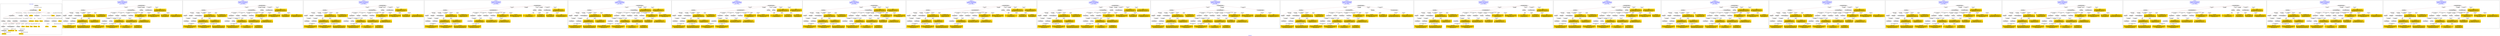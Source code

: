 digraph n0 {
fontcolor="blue"
remincross="true"
label="s06-npg.json"
subgraph cluster_0 {
label="1-correct model"
n2[style="filled",color="white",fillcolor="lightgray",label="E12_Production1"];
n3[style="filled",color="white",fillcolor="lightgray",label="E21_Person1"];
n4[style="filled",color="white",fillcolor="lightgray",label="E55_Type2"];
n5[style="filled",color="white",fillcolor="lightgray",label="E52_Time-Span4"];
n6[style="filled",color="white",fillcolor="lightgray",label="E69_Death1"];
n7[style="filled",color="white",fillcolor="lightgray",label="E82_Actor_Appellation1"];
n8[style="filled",color="white",fillcolor="lightgray",label="E67_Birth1"];
n9[shape="plaintext",style="filled",fillcolor="gold",label="Artist_URI"];
n10[style="filled",color="white",fillcolor="lightgray",label="E21_Person2"];
n11[style="filled",color="white",fillcolor="lightgray",label="E82_Actor_Appellation2"];
n12[style="filled",color="white",fillcolor="lightgray",label="E22_Man-Made_Object1"];
n13[style="filled",color="white",fillcolor="lightgray",label="E55_Type1"];
n14[shape="plaintext",style="filled",fillcolor="gold",label="Description"];
n15[style="filled",color="white",fillcolor="lightgray",label="E54_Dimension1"];
n16[style="filled",color="white",fillcolor="lightgray",label="E40_Legal_Body1"];
n17[shape="plaintext",style="filled",fillcolor="gold",label="ObjectURI"];
n18[style="filled",color="white",fillcolor="lightgray",label="E38_Image1"];
n19[shape="plaintext",style="filled",fillcolor="gold",label="Image"];
n20[shape="plaintext",style="filled",fillcolor="gold",label="OwnerURI"];
n21[style="filled",color="white",fillcolor="lightgray",label="E52_Time-Span1"];
n22[shape="plaintext",style="filled",fillcolor="gold",label="AquisitionDate"];
n23[style="filled",color="white",fillcolor="lightgray",label="E52_Time-Span2"];
n24[shape="plaintext",style="filled",fillcolor="gold",label="ArtistBornDate"];
n25[style="filled",color="white",fillcolor="lightgray",label="E52_Time-Span3"];
n26[shape="plaintext",style="filled",fillcolor="gold",label="ArtistDiedDate"];
n27[shape="plaintext",style="filled",fillcolor="gold",label="DateOfWork"];
n28[shape="plaintext",style="filled",fillcolor="gold",label="Dimension"];
n29[shape="plaintext",style="filled",fillcolor="gold",label="ClassificationURI"];
n30[shape="plaintext",style="filled",fillcolor="gold",label="Classification"];
n31[shape="plaintext",style="filled",fillcolor="gold",label="MediumURI"];
n32[shape="plaintext",style="filled",fillcolor="gold",label="Medium"];
n33[shape="plaintext",style="filled",fillcolor="gold",label="ArtistAppellation_URI"];
n34[shape="plaintext",style="filled",fillcolor="gold",label="Artist"];
n35[shape="plaintext",style="filled",fillcolor="gold",label="Title"];
n36[style="filled",color="white",fillcolor="lightgray",label="E8_Acquisition1"];
n37[shape="plaintext",style="filled",fillcolor="gold",label="CreditLine"];
}
subgraph cluster_1 {
label="candidate 0\nlink coherence:0.8181818181818182\nnode coherence:0.9032258064516129\nconfidence:0.4056411992336156\nmapping score:0.48258529819137247\ncost:131.99878\n-precision:0.45-recall:0.42"
n39[style="filled",color="white",fillcolor="lightgray",label="E12_Production1"];
n40[style="filled",color="white",fillcolor="lightgray",label="E52_Time-Span2"];
n41[style="filled",color="white",fillcolor="lightgray",label="E55_Type1"];
n42[style="filled",color="white",fillcolor="lightgray",label="E21_Person1"];
n43[style="filled",color="white",fillcolor="lightgray",label="E67_Birth1"];
n44[style="filled",color="white",fillcolor="lightgray",label="E69_Death1"];
n45[style="filled",color="white",fillcolor="lightgray",label="E82_Actor_Appellation1"];
n46[style="filled",color="white",fillcolor="lightgray",label="E22_Man-Made_Object1"];
n47[style="filled",color="white",fillcolor="lightgray",label="E38_Image1"];
n48[style="filled",color="white",fillcolor="lightgray",label="E54_Dimension1"];
n49[style="filled",color="white",fillcolor="lightgray",label="E8_Acquisition1"];
n50[style="filled",color="white",fillcolor="lightgray",label="E33_Linguistic_Object2"];
n51[style="filled",color="white",fillcolor="lightgray",label="E55_Type2"];
n52[style="filled",color="white",fillcolor="lightgray",label="E52_Time-Span1"];
n53[style="filled",color="white",fillcolor="lightgray",label="E52_Time-Span3"];
n54[style="filled",color="white",fillcolor="lightgray",label="E33_Linguistic_Object1"];
n55[shape="plaintext",style="filled",fillcolor="gold",label="Medium\n[E57_Material,label,0.315]\n[E29_Design_or_Procedure,P3_has_note,0.267]\n[E55_Type,label,0.262]\n[E57_Material,classLink,0.156]"];
n56[shape="plaintext",style="filled",fillcolor="gold",label="DateOfWork\n[E52_Time-Span,P82_at_some_time_within,0.5]\n[E52_Time-Span,P82a_begin_of_the_begin,0.263]\n[E52_Time-Span,P82b_end_of_the_end,0.151]\n[E33_Linguistic_Object,P3_has_note,0.086]"];
n57[shape="plaintext",style="filled",fillcolor="gold",label="ObjectURI\n[E22_Man-Made_Object,classLink,0.875]\n[E22_Man-Made_Object,P3_has_note,0.046]\n[E35_Title,label,0.041]\n[E30_Right,P3_has_note,0.037]"];
n58[shape="plaintext",style="filled",fillcolor="gold",label="MediumURI\n[E55_Type,classLink,0.404]\n[E57_Material,classLink,0.379]\n[E74_Group,classLink,0.188]\n[E55_Type,label,0.029]"];
n59[shape="plaintext",style="filled",fillcolor="gold",label="CreditLine\n[E8_Acquisition,P3_has_note,0.349]\n[E30_Right,P3_has_note,0.312]\n[E33_Linguistic_Object,P3_has_note,0.172]\n[E22_Man-Made_Object,P3_has_note,0.167]"];
n60[shape="plaintext",style="filled",fillcolor="gold",label="ClassificationURI\n[E55_Type,classLink,0.543]\n[E74_Group,classLink,0.165]\n[E55_Type,label,0.158]\n[E57_Material,classLink,0.133]"];
n61[shape="plaintext",style="filled",fillcolor="gold",label="Dimension\n[E54_Dimension,P3_has_note,0.655]\n[E22_Man-Made_Object,P3_has_note,0.125]\n[E22_Man-Made_Object,classLink,0.116]\n[E34_Inscription,P3_has_note,0.105]"];
n62[shape="plaintext",style="filled",fillcolor="gold",label="Title\n[E82_Actor_Appellation,label,0.29]\n[E22_Man-Made_Object,P3_has_note,0.272]\n[E73_Information_Object,P3_has_note,0.227]\n[E33_Linguistic_Object,P3_has_note,0.211]"];
n63[shape="plaintext",style="filled",fillcolor="gold",label="OwnerURI\n[E30_Right,P3_has_note,0.498]\n[E82_Actor_Appellation,label,0.22]\n[E8_Acquisition,P3_has_note,0.141]\n[E22_Man-Made_Object,classLink,0.141]"];
n64[shape="plaintext",style="filled",fillcolor="gold",label="Image\n[E38_Image,classLink,0.605]\n[E78_Collection,classLink,0.217]\n[E22_Man-Made_Object,classLink,0.09]\n[E21_Person,classLink,0.089]"];
n65[shape="plaintext",style="filled",fillcolor="gold",label="Artist\n[E82_Actor_Appellation,label,0.451]\n[E22_Man-Made_Object,P3_has_note,0.191]\n[E33_Linguistic_Object,P3_has_note,0.182]\n[E30_Right,P3_has_note,0.176]"];
n66[shape="plaintext",style="filled",fillcolor="gold",label="Classification\n[E21_Person,P3_has_note,0.387]\n[E33_Linguistic_Object,P3_has_note,0.251]\n[E22_Man-Made_Object,P3_has_note,0.182]\n[E73_Information_Object,P3_has_note,0.18]"];
n67[shape="plaintext",style="filled",fillcolor="gold",label="Description\n[E22_Man-Made_Object,P3_has_note,0.301]\n[E33_Linguistic_Object,P3_has_note,0.296]\n[E73_Information_Object,P3_has_note,0.279]\n[E35_Title,label,0.125]"];
n68[shape="plaintext",style="filled",fillcolor="gold",label="Artist_URI\n[E21_Person,classLink,0.353]\n[E82_Actor_Appellation,classLink,0.285]\n[E39_Actor,classLink,0.275]\n[E30_Right,P3_has_note,0.087]"];
n69[shape="plaintext",style="filled",fillcolor="gold",label="AquisitionDate\n[E52_Time-Span,P82b_end_of_the_end,0.396]\n[E52_Time-Span,P82_at_some_time_within,0.345]\n[E12_Production,P3_has_note,0.153]\n[E35_Title,label,0.105]"];
n70[shape="plaintext",style="filled",fillcolor="gold",label="ArtistBornDate\n[E52_Time-Span,P82_at_some_time_within,0.391]\n[E52_Time-Span,P82a_begin_of_the_begin,0.303]\n[E34_Inscription,P3_has_note,0.156]\n[E35_Title,label,0.15]"];
n71[shape="plaintext",style="filled",fillcolor="gold",label="ArtistDiedDate\n[E52_Time-Span,P82_at_some_time_within,0.339]\n[E52_Time-Span,P82b_end_of_the_end,0.262]\n[E12_Production,P3_has_note,0.207]\n[E34_Inscription,P3_has_note,0.192]"];
n72[shape="plaintext",style="filled",fillcolor="gold",label="ArtistAppellation_URI\n[E82_Actor_Appellation,classLink,0.56]\n[E21_Person,classLink,0.396]\n[E39_Actor,classLink,0.034]\n[E30_Right,P3_has_note,0.011]"];
}
subgraph cluster_2 {
label="candidate 1\nlink coherence:0.8181818181818182\nnode coherence:0.9032258064516129\nconfidence:0.4056411992336156\nmapping score:0.48258529819137247\ncost:230.99878\n-precision:0.48-recall:0.44"
n74[style="filled",color="white",fillcolor="lightgray",label="E12_Production1"];
n75[style="filled",color="white",fillcolor="lightgray",label="E52_Time-Span2"];
n76[style="filled",color="white",fillcolor="lightgray",label="E55_Type1"];
n77[style="filled",color="white",fillcolor="lightgray",label="E21_Person1"];
n78[style="filled",color="white",fillcolor="lightgray",label="E67_Birth1"];
n79[style="filled",color="white",fillcolor="lightgray",label="E69_Death1"];
n80[style="filled",color="white",fillcolor="lightgray",label="E82_Actor_Appellation1"];
n81[style="filled",color="white",fillcolor="lightgray",label="E22_Man-Made_Object1"];
n82[style="filled",color="white",fillcolor="lightgray",label="E38_Image1"];
n83[style="filled",color="white",fillcolor="lightgray",label="E54_Dimension1"];
n84[style="filled",color="white",fillcolor="lightgray",label="E8_Acquisition1"];
n85[style="filled",color="white",fillcolor="lightgray",label="E33_Linguistic_Object2"];
n86[style="filled",color="white",fillcolor="lightgray",label="E55_Type2"];
n87[style="filled",color="white",fillcolor="lightgray",label="E52_Time-Span1"];
n88[style="filled",color="white",fillcolor="lightgray",label="E52_Time-Span3"];
n89[style="filled",color="white",fillcolor="lightgray",label="E33_Linguistic_Object1"];
n90[shape="plaintext",style="filled",fillcolor="gold",label="Medium\n[E57_Material,label,0.315]\n[E29_Design_or_Procedure,P3_has_note,0.267]\n[E55_Type,label,0.262]\n[E57_Material,classLink,0.156]"];
n91[shape="plaintext",style="filled",fillcolor="gold",label="DateOfWork\n[E52_Time-Span,P82_at_some_time_within,0.5]\n[E52_Time-Span,P82a_begin_of_the_begin,0.263]\n[E52_Time-Span,P82b_end_of_the_end,0.151]\n[E33_Linguistic_Object,P3_has_note,0.086]"];
n92[shape="plaintext",style="filled",fillcolor="gold",label="ObjectURI\n[E22_Man-Made_Object,classLink,0.875]\n[E22_Man-Made_Object,P3_has_note,0.046]\n[E35_Title,label,0.041]\n[E30_Right,P3_has_note,0.037]"];
n93[shape="plaintext",style="filled",fillcolor="gold",label="MediumURI\n[E55_Type,classLink,0.404]\n[E57_Material,classLink,0.379]\n[E74_Group,classLink,0.188]\n[E55_Type,label,0.029]"];
n94[shape="plaintext",style="filled",fillcolor="gold",label="CreditLine\n[E8_Acquisition,P3_has_note,0.349]\n[E30_Right,P3_has_note,0.312]\n[E33_Linguistic_Object,P3_has_note,0.172]\n[E22_Man-Made_Object,P3_has_note,0.167]"];
n95[shape="plaintext",style="filled",fillcolor="gold",label="ClassificationURI\n[E55_Type,classLink,0.543]\n[E74_Group,classLink,0.165]\n[E55_Type,label,0.158]\n[E57_Material,classLink,0.133]"];
n96[shape="plaintext",style="filled",fillcolor="gold",label="Dimension\n[E54_Dimension,P3_has_note,0.655]\n[E22_Man-Made_Object,P3_has_note,0.125]\n[E22_Man-Made_Object,classLink,0.116]\n[E34_Inscription,P3_has_note,0.105]"];
n97[shape="plaintext",style="filled",fillcolor="gold",label="Title\n[E82_Actor_Appellation,label,0.29]\n[E22_Man-Made_Object,P3_has_note,0.272]\n[E73_Information_Object,P3_has_note,0.227]\n[E33_Linguistic_Object,P3_has_note,0.211]"];
n98[shape="plaintext",style="filled",fillcolor="gold",label="OwnerURI\n[E30_Right,P3_has_note,0.498]\n[E82_Actor_Appellation,label,0.22]\n[E8_Acquisition,P3_has_note,0.141]\n[E22_Man-Made_Object,classLink,0.141]"];
n99[shape="plaintext",style="filled",fillcolor="gold",label="Image\n[E38_Image,classLink,0.605]\n[E78_Collection,classLink,0.217]\n[E22_Man-Made_Object,classLink,0.09]\n[E21_Person,classLink,0.089]"];
n100[shape="plaintext",style="filled",fillcolor="gold",label="Artist\n[E82_Actor_Appellation,label,0.451]\n[E22_Man-Made_Object,P3_has_note,0.191]\n[E33_Linguistic_Object,P3_has_note,0.182]\n[E30_Right,P3_has_note,0.176]"];
n101[shape="plaintext",style="filled",fillcolor="gold",label="Classification\n[E21_Person,P3_has_note,0.387]\n[E33_Linguistic_Object,P3_has_note,0.251]\n[E22_Man-Made_Object,P3_has_note,0.182]\n[E73_Information_Object,P3_has_note,0.18]"];
n102[shape="plaintext",style="filled",fillcolor="gold",label="Description\n[E22_Man-Made_Object,P3_has_note,0.301]\n[E33_Linguistic_Object,P3_has_note,0.296]\n[E73_Information_Object,P3_has_note,0.279]\n[E35_Title,label,0.125]"];
n103[shape="plaintext",style="filled",fillcolor="gold",label="Artist_URI\n[E21_Person,classLink,0.353]\n[E82_Actor_Appellation,classLink,0.285]\n[E39_Actor,classLink,0.275]\n[E30_Right,P3_has_note,0.087]"];
n104[shape="plaintext",style="filled",fillcolor="gold",label="ArtistDiedDate\n[E52_Time-Span,P82_at_some_time_within,0.339]\n[E52_Time-Span,P82b_end_of_the_end,0.262]\n[E12_Production,P3_has_note,0.207]\n[E34_Inscription,P3_has_note,0.192]"];
n105[shape="plaintext",style="filled",fillcolor="gold",label="AquisitionDate\n[E52_Time-Span,P82b_end_of_the_end,0.396]\n[E52_Time-Span,P82_at_some_time_within,0.345]\n[E12_Production,P3_has_note,0.153]\n[E35_Title,label,0.105]"];
n106[shape="plaintext",style="filled",fillcolor="gold",label="ArtistBornDate\n[E52_Time-Span,P82_at_some_time_within,0.391]\n[E52_Time-Span,P82a_begin_of_the_begin,0.303]\n[E34_Inscription,P3_has_note,0.156]\n[E35_Title,label,0.15]"];
n107[shape="plaintext",style="filled",fillcolor="gold",label="ArtistAppellation_URI\n[E82_Actor_Appellation,classLink,0.56]\n[E21_Person,classLink,0.396]\n[E39_Actor,classLink,0.034]\n[E30_Right,P3_has_note,0.011]"];
}
subgraph cluster_3 {
label="candidate 10\nlink coherence:0.7878787878787878\nnode coherence:0.9032258064516129\nconfidence:0.4056411992336156\nmapping score:0.48258529819137247\ncost:230.99881\n-precision:0.48-recall:0.44"
n109[style="filled",color="white",fillcolor="lightgray",label="E12_Production1"];
n110[style="filled",color="white",fillcolor="lightgray",label="E52_Time-Span2"];
n111[style="filled",color="white",fillcolor="lightgray",label="E55_Type1"];
n112[style="filled",color="white",fillcolor="lightgray",label="E21_Person1"];
n113[style="filled",color="white",fillcolor="lightgray",label="E67_Birth1"];
n114[style="filled",color="white",fillcolor="lightgray",label="E69_Death1"];
n115[style="filled",color="white",fillcolor="lightgray",label="E82_Actor_Appellation1"];
n116[style="filled",color="white",fillcolor="lightgray",label="E22_Man-Made_Object1"];
n117[style="filled",color="white",fillcolor="lightgray",label="E38_Image1"];
n118[style="filled",color="white",fillcolor="lightgray",label="E54_Dimension1"];
n119[style="filled",color="white",fillcolor="lightgray",label="E8_Acquisition1"];
n120[style="filled",color="white",fillcolor="lightgray",label="E33_Linguistic_Object1"];
n121[style="filled",color="white",fillcolor="lightgray",label="E55_Type2"];
n122[style="filled",color="white",fillcolor="lightgray",label="E52_Time-Span1"];
n123[style="filled",color="white",fillcolor="lightgray",label="E52_Time-Span3"];
n124[style="filled",color="white",fillcolor="lightgray",label="E33_Linguistic_Object2"];
n125[shape="plaintext",style="filled",fillcolor="gold",label="Medium\n[E57_Material,label,0.315]\n[E29_Design_or_Procedure,P3_has_note,0.267]\n[E55_Type,label,0.262]\n[E57_Material,classLink,0.156]"];
n126[shape="plaintext",style="filled",fillcolor="gold",label="DateOfWork\n[E52_Time-Span,P82_at_some_time_within,0.5]\n[E52_Time-Span,P82a_begin_of_the_begin,0.263]\n[E52_Time-Span,P82b_end_of_the_end,0.151]\n[E33_Linguistic_Object,P3_has_note,0.086]"];
n127[shape="plaintext",style="filled",fillcolor="gold",label="ObjectURI\n[E22_Man-Made_Object,classLink,0.875]\n[E22_Man-Made_Object,P3_has_note,0.046]\n[E35_Title,label,0.041]\n[E30_Right,P3_has_note,0.037]"];
n128[shape="plaintext",style="filled",fillcolor="gold",label="MediumURI\n[E55_Type,classLink,0.404]\n[E57_Material,classLink,0.379]\n[E74_Group,classLink,0.188]\n[E55_Type,label,0.029]"];
n129[shape="plaintext",style="filled",fillcolor="gold",label="CreditLine\n[E8_Acquisition,P3_has_note,0.349]\n[E30_Right,P3_has_note,0.312]\n[E33_Linguistic_Object,P3_has_note,0.172]\n[E22_Man-Made_Object,P3_has_note,0.167]"];
n130[shape="plaintext",style="filled",fillcolor="gold",label="ClassificationURI\n[E55_Type,classLink,0.543]\n[E74_Group,classLink,0.165]\n[E55_Type,label,0.158]\n[E57_Material,classLink,0.133]"];
n131[shape="plaintext",style="filled",fillcolor="gold",label="Dimension\n[E54_Dimension,P3_has_note,0.655]\n[E22_Man-Made_Object,P3_has_note,0.125]\n[E22_Man-Made_Object,classLink,0.116]\n[E34_Inscription,P3_has_note,0.105]"];
n132[shape="plaintext",style="filled",fillcolor="gold",label="Title\n[E82_Actor_Appellation,label,0.29]\n[E22_Man-Made_Object,P3_has_note,0.272]\n[E73_Information_Object,P3_has_note,0.227]\n[E33_Linguistic_Object,P3_has_note,0.211]"];
n133[shape="plaintext",style="filled",fillcolor="gold",label="OwnerURI\n[E30_Right,P3_has_note,0.498]\n[E82_Actor_Appellation,label,0.22]\n[E8_Acquisition,P3_has_note,0.141]\n[E22_Man-Made_Object,classLink,0.141]"];
n134[shape="plaintext",style="filled",fillcolor="gold",label="Image\n[E38_Image,classLink,0.605]\n[E78_Collection,classLink,0.217]\n[E22_Man-Made_Object,classLink,0.09]\n[E21_Person,classLink,0.089]"];
n135[shape="plaintext",style="filled",fillcolor="gold",label="Artist\n[E82_Actor_Appellation,label,0.451]\n[E22_Man-Made_Object,P3_has_note,0.191]\n[E33_Linguistic_Object,P3_has_note,0.182]\n[E30_Right,P3_has_note,0.176]"];
n136[shape="plaintext",style="filled",fillcolor="gold",label="Classification\n[E21_Person,P3_has_note,0.387]\n[E33_Linguistic_Object,P3_has_note,0.251]\n[E22_Man-Made_Object,P3_has_note,0.182]\n[E73_Information_Object,P3_has_note,0.18]"];
n137[shape="plaintext",style="filled",fillcolor="gold",label="Description\n[E22_Man-Made_Object,P3_has_note,0.301]\n[E33_Linguistic_Object,P3_has_note,0.296]\n[E73_Information_Object,P3_has_note,0.279]\n[E35_Title,label,0.125]"];
n138[shape="plaintext",style="filled",fillcolor="gold",label="Artist_URI\n[E21_Person,classLink,0.353]\n[E82_Actor_Appellation,classLink,0.285]\n[E39_Actor,classLink,0.275]\n[E30_Right,P3_has_note,0.087]"];
n139[shape="plaintext",style="filled",fillcolor="gold",label="ArtistDiedDate\n[E52_Time-Span,P82_at_some_time_within,0.339]\n[E52_Time-Span,P82b_end_of_the_end,0.262]\n[E12_Production,P3_has_note,0.207]\n[E34_Inscription,P3_has_note,0.192]"];
n140[shape="plaintext",style="filled",fillcolor="gold",label="AquisitionDate\n[E52_Time-Span,P82b_end_of_the_end,0.396]\n[E52_Time-Span,P82_at_some_time_within,0.345]\n[E12_Production,P3_has_note,0.153]\n[E35_Title,label,0.105]"];
n141[shape="plaintext",style="filled",fillcolor="gold",label="ArtistBornDate\n[E52_Time-Span,P82_at_some_time_within,0.391]\n[E52_Time-Span,P82a_begin_of_the_begin,0.303]\n[E34_Inscription,P3_has_note,0.156]\n[E35_Title,label,0.15]"];
n142[shape="plaintext",style="filled",fillcolor="gold",label="ArtistAppellation_URI\n[E82_Actor_Appellation,classLink,0.56]\n[E21_Person,classLink,0.396]\n[E39_Actor,classLink,0.034]\n[E30_Right,P3_has_note,0.011]"];
}
subgraph cluster_4 {
label="candidate 11\nlink coherence:0.7878787878787878\nnode coherence:0.9032258064516129\nconfidence:0.4056411992336156\nmapping score:0.48258529819137247\ncost:230.99887\n-precision:0.48-recall:0.44"
n144[style="filled",color="white",fillcolor="lightgray",label="E12_Production1"];
n145[style="filled",color="white",fillcolor="lightgray",label="E52_Time-Span2"];
n146[style="filled",color="white",fillcolor="lightgray",label="E21_Person1"];
n147[style="filled",color="white",fillcolor="lightgray",label="E67_Birth1"];
n148[style="filled",color="white",fillcolor="lightgray",label="E69_Death1"];
n149[style="filled",color="white",fillcolor="lightgray",label="E82_Actor_Appellation1"];
n150[style="filled",color="white",fillcolor="lightgray",label="E22_Man-Made_Object1"];
n151[style="filled",color="white",fillcolor="lightgray",label="E38_Image1"];
n152[style="filled",color="white",fillcolor="lightgray",label="E54_Dimension1"];
n153[style="filled",color="white",fillcolor="lightgray",label="E8_Acquisition1"];
n154[style="filled",color="white",fillcolor="lightgray",label="E33_Linguistic_Object2"];
n155[style="filled",color="white",fillcolor="lightgray",label="E55_Type1"];
n156[style="filled",color="white",fillcolor="lightgray",label="E55_Type2"];
n157[style="filled",color="white",fillcolor="lightgray",label="E52_Time-Span1"];
n158[style="filled",color="white",fillcolor="lightgray",label="E52_Time-Span3"];
n159[style="filled",color="white",fillcolor="lightgray",label="E33_Linguistic_Object1"];
n160[shape="plaintext",style="filled",fillcolor="gold",label="Medium\n[E57_Material,label,0.315]\n[E29_Design_or_Procedure,P3_has_note,0.267]\n[E55_Type,label,0.262]\n[E57_Material,classLink,0.156]"];
n161[shape="plaintext",style="filled",fillcolor="gold",label="DateOfWork\n[E52_Time-Span,P82_at_some_time_within,0.5]\n[E52_Time-Span,P82a_begin_of_the_begin,0.263]\n[E52_Time-Span,P82b_end_of_the_end,0.151]\n[E33_Linguistic_Object,P3_has_note,0.086]"];
n162[shape="plaintext",style="filled",fillcolor="gold",label="ObjectURI\n[E22_Man-Made_Object,classLink,0.875]\n[E22_Man-Made_Object,P3_has_note,0.046]\n[E35_Title,label,0.041]\n[E30_Right,P3_has_note,0.037]"];
n163[shape="plaintext",style="filled",fillcolor="gold",label="MediumURI\n[E55_Type,classLink,0.404]\n[E57_Material,classLink,0.379]\n[E74_Group,classLink,0.188]\n[E55_Type,label,0.029]"];
n164[shape="plaintext",style="filled",fillcolor="gold",label="CreditLine\n[E8_Acquisition,P3_has_note,0.349]\n[E30_Right,P3_has_note,0.312]\n[E33_Linguistic_Object,P3_has_note,0.172]\n[E22_Man-Made_Object,P3_has_note,0.167]"];
n165[shape="plaintext",style="filled",fillcolor="gold",label="ClassificationURI\n[E55_Type,classLink,0.543]\n[E74_Group,classLink,0.165]\n[E55_Type,label,0.158]\n[E57_Material,classLink,0.133]"];
n166[shape="plaintext",style="filled",fillcolor="gold",label="Dimension\n[E54_Dimension,P3_has_note,0.655]\n[E22_Man-Made_Object,P3_has_note,0.125]\n[E22_Man-Made_Object,classLink,0.116]\n[E34_Inscription,P3_has_note,0.105]"];
n167[shape="plaintext",style="filled",fillcolor="gold",label="Title\n[E82_Actor_Appellation,label,0.29]\n[E22_Man-Made_Object,P3_has_note,0.272]\n[E73_Information_Object,P3_has_note,0.227]\n[E33_Linguistic_Object,P3_has_note,0.211]"];
n168[shape="plaintext",style="filled",fillcolor="gold",label="OwnerURI\n[E30_Right,P3_has_note,0.498]\n[E82_Actor_Appellation,label,0.22]\n[E8_Acquisition,P3_has_note,0.141]\n[E22_Man-Made_Object,classLink,0.141]"];
n169[shape="plaintext",style="filled",fillcolor="gold",label="Image\n[E38_Image,classLink,0.605]\n[E78_Collection,classLink,0.217]\n[E22_Man-Made_Object,classLink,0.09]\n[E21_Person,classLink,0.089]"];
n170[shape="plaintext",style="filled",fillcolor="gold",label="Artist\n[E82_Actor_Appellation,label,0.451]\n[E22_Man-Made_Object,P3_has_note,0.191]\n[E33_Linguistic_Object,P3_has_note,0.182]\n[E30_Right,P3_has_note,0.176]"];
n171[shape="plaintext",style="filled",fillcolor="gold",label="Classification\n[E21_Person,P3_has_note,0.387]\n[E33_Linguistic_Object,P3_has_note,0.251]\n[E22_Man-Made_Object,P3_has_note,0.182]\n[E73_Information_Object,P3_has_note,0.18]"];
n172[shape="plaintext",style="filled",fillcolor="gold",label="Description\n[E22_Man-Made_Object,P3_has_note,0.301]\n[E33_Linguistic_Object,P3_has_note,0.296]\n[E73_Information_Object,P3_has_note,0.279]\n[E35_Title,label,0.125]"];
n173[shape="plaintext",style="filled",fillcolor="gold",label="Artist_URI\n[E21_Person,classLink,0.353]\n[E82_Actor_Appellation,classLink,0.285]\n[E39_Actor,classLink,0.275]\n[E30_Right,P3_has_note,0.087]"];
n174[shape="plaintext",style="filled",fillcolor="gold",label="ArtistDiedDate\n[E52_Time-Span,P82_at_some_time_within,0.339]\n[E52_Time-Span,P82b_end_of_the_end,0.262]\n[E12_Production,P3_has_note,0.207]\n[E34_Inscription,P3_has_note,0.192]"];
n175[shape="plaintext",style="filled",fillcolor="gold",label="AquisitionDate\n[E52_Time-Span,P82b_end_of_the_end,0.396]\n[E52_Time-Span,P82_at_some_time_within,0.345]\n[E12_Production,P3_has_note,0.153]\n[E35_Title,label,0.105]"];
n176[shape="plaintext",style="filled",fillcolor="gold",label="ArtistBornDate\n[E52_Time-Span,P82_at_some_time_within,0.391]\n[E52_Time-Span,P82a_begin_of_the_begin,0.303]\n[E34_Inscription,P3_has_note,0.156]\n[E35_Title,label,0.15]"];
n177[shape="plaintext",style="filled",fillcolor="gold",label="ArtistAppellation_URI\n[E82_Actor_Appellation,classLink,0.56]\n[E21_Person,classLink,0.396]\n[E39_Actor,classLink,0.034]\n[E30_Right,P3_has_note,0.011]"];
}
subgraph cluster_5 {
label="candidate 12\nlink coherence:0.78125\nnode coherence:0.8666666666666667\nconfidence:0.4056411992336156\nmapping score:0.4796581775223163\ncost:31.99876\n-precision:0.5-recall:0.44"
n179[style="filled",color="white",fillcolor="lightgray",label="E12_Production1"];
n180[style="filled",color="white",fillcolor="lightgray",label="E52_Time-Span2"];
n181[style="filled",color="white",fillcolor="lightgray",label="E55_Type1"];
n182[style="filled",color="white",fillcolor="lightgray",label="E21_Person1"];
n183[style="filled",color="white",fillcolor="lightgray",label="E67_Birth1"];
n184[style="filled",color="white",fillcolor="lightgray",label="E69_Death1"];
n185[style="filled",color="white",fillcolor="lightgray",label="E82_Actor_Appellation1"];
n186[style="filled",color="white",fillcolor="lightgray",label="E22_Man-Made_Object1"];
n187[style="filled",color="white",fillcolor="lightgray",label="E38_Image1"];
n188[style="filled",color="white",fillcolor="lightgray",label="E54_Dimension1"];
n189[style="filled",color="white",fillcolor="lightgray",label="E55_Type2"];
n190[style="filled",color="white",fillcolor="lightgray",label="E8_Acquisition1"];
n191[style="filled",color="white",fillcolor="lightgray",label="E33_Linguistic_Object2"];
n192[style="filled",color="white",fillcolor="lightgray",label="E52_Time-Span1"];
n193[style="filled",color="white",fillcolor="lightgray",label="E52_Time-Span3"];
n194[shape="plaintext",style="filled",fillcolor="gold",label="Medium\n[E57_Material,label,0.315]\n[E29_Design_or_Procedure,P3_has_note,0.267]\n[E55_Type,label,0.262]\n[E57_Material,classLink,0.156]"];
n195[shape="plaintext",style="filled",fillcolor="gold",label="DateOfWork\n[E52_Time-Span,P82_at_some_time_within,0.5]\n[E52_Time-Span,P82a_begin_of_the_begin,0.263]\n[E52_Time-Span,P82b_end_of_the_end,0.151]\n[E33_Linguistic_Object,P3_has_note,0.086]"];
n196[shape="plaintext",style="filled",fillcolor="gold",label="ObjectURI\n[E22_Man-Made_Object,classLink,0.875]\n[E22_Man-Made_Object,P3_has_note,0.046]\n[E35_Title,label,0.041]\n[E30_Right,P3_has_note,0.037]"];
n197[shape="plaintext",style="filled",fillcolor="gold",label="MediumURI\n[E55_Type,classLink,0.404]\n[E57_Material,classLink,0.379]\n[E74_Group,classLink,0.188]\n[E55_Type,label,0.029]"];
n198[shape="plaintext",style="filled",fillcolor="gold",label="Title\n[E82_Actor_Appellation,label,0.29]\n[E22_Man-Made_Object,P3_has_note,0.272]\n[E73_Information_Object,P3_has_note,0.227]\n[E33_Linguistic_Object,P3_has_note,0.211]"];
n199[shape="plaintext",style="filled",fillcolor="gold",label="CreditLine\n[E8_Acquisition,P3_has_note,0.349]\n[E30_Right,P3_has_note,0.312]\n[E33_Linguistic_Object,P3_has_note,0.172]\n[E22_Man-Made_Object,P3_has_note,0.167]"];
n200[shape="plaintext",style="filled",fillcolor="gold",label="ClassificationURI\n[E55_Type,classLink,0.543]\n[E74_Group,classLink,0.165]\n[E55_Type,label,0.158]\n[E57_Material,classLink,0.133]"];
n201[shape="plaintext",style="filled",fillcolor="gold",label="Dimension\n[E54_Dimension,P3_has_note,0.655]\n[E22_Man-Made_Object,P3_has_note,0.125]\n[E22_Man-Made_Object,classLink,0.116]\n[E34_Inscription,P3_has_note,0.105]"];
n202[shape="plaintext",style="filled",fillcolor="gold",label="Artist\n[E82_Actor_Appellation,label,0.451]\n[E22_Man-Made_Object,P3_has_note,0.191]\n[E33_Linguistic_Object,P3_has_note,0.182]\n[E30_Right,P3_has_note,0.176]"];
n203[shape="plaintext",style="filled",fillcolor="gold",label="OwnerURI\n[E30_Right,P3_has_note,0.498]\n[E82_Actor_Appellation,label,0.22]\n[E8_Acquisition,P3_has_note,0.141]\n[E22_Man-Made_Object,classLink,0.141]"];
n204[shape="plaintext",style="filled",fillcolor="gold",label="Image\n[E38_Image,classLink,0.605]\n[E78_Collection,classLink,0.217]\n[E22_Man-Made_Object,classLink,0.09]\n[E21_Person,classLink,0.089]"];
n205[shape="plaintext",style="filled",fillcolor="gold",label="Classification\n[E21_Person,P3_has_note,0.387]\n[E33_Linguistic_Object,P3_has_note,0.251]\n[E22_Man-Made_Object,P3_has_note,0.182]\n[E73_Information_Object,P3_has_note,0.18]"];
n206[shape="plaintext",style="filled",fillcolor="gold",label="Description\n[E22_Man-Made_Object,P3_has_note,0.301]\n[E33_Linguistic_Object,P3_has_note,0.296]\n[E73_Information_Object,P3_has_note,0.279]\n[E35_Title,label,0.125]"];
n207[shape="plaintext",style="filled",fillcolor="gold",label="Artist_URI\n[E21_Person,classLink,0.353]\n[E82_Actor_Appellation,classLink,0.285]\n[E39_Actor,classLink,0.275]\n[E30_Right,P3_has_note,0.087]"];
n208[shape="plaintext",style="filled",fillcolor="gold",label="AquisitionDate\n[E52_Time-Span,P82b_end_of_the_end,0.396]\n[E52_Time-Span,P82_at_some_time_within,0.345]\n[E12_Production,P3_has_note,0.153]\n[E35_Title,label,0.105]"];
n209[shape="plaintext",style="filled",fillcolor="gold",label="ArtistBornDate\n[E52_Time-Span,P82_at_some_time_within,0.391]\n[E52_Time-Span,P82a_begin_of_the_begin,0.303]\n[E34_Inscription,P3_has_note,0.156]\n[E35_Title,label,0.15]"];
n210[shape="plaintext",style="filled",fillcolor="gold",label="ArtistDiedDate\n[E52_Time-Span,P82_at_some_time_within,0.339]\n[E52_Time-Span,P82b_end_of_the_end,0.262]\n[E12_Production,P3_has_note,0.207]\n[E34_Inscription,P3_has_note,0.192]"];
n211[shape="plaintext",style="filled",fillcolor="gold",label="ArtistAppellation_URI\n[E82_Actor_Appellation,classLink,0.56]\n[E21_Person,classLink,0.396]\n[E39_Actor,classLink,0.034]\n[E30_Right,P3_has_note,0.011]"];
}
subgraph cluster_6 {
label="candidate 13\nlink coherence:0.78125\nnode coherence:0.8666666666666667\nconfidence:0.4056411992336156\nmapping score:0.4796581775223163\ncost:31.99887\n-precision:0.47-recall:0.42"
n213[style="filled",color="white",fillcolor="lightgray",label="E12_Production1"];
n214[style="filled",color="white",fillcolor="lightgray",label="E52_Time-Span2"];
n215[style="filled",color="white",fillcolor="lightgray",label="E21_Person1"];
n216[style="filled",color="white",fillcolor="lightgray",label="E67_Birth1"];
n217[style="filled",color="white",fillcolor="lightgray",label="E69_Death1"];
n218[style="filled",color="white",fillcolor="lightgray",label="E82_Actor_Appellation1"];
n219[style="filled",color="white",fillcolor="lightgray",label="E22_Man-Made_Object1"];
n220[style="filled",color="white",fillcolor="lightgray",label="E38_Image1"];
n221[style="filled",color="white",fillcolor="lightgray",label="E54_Dimension1"];
n222[style="filled",color="white",fillcolor="lightgray",label="E8_Acquisition1"];
n223[style="filled",color="white",fillcolor="lightgray",label="E33_Linguistic_Object2"];
n224[style="filled",color="white",fillcolor="lightgray",label="E55_Type1"];
n225[style="filled",color="white",fillcolor="lightgray",label="E55_Type2"];
n226[style="filled",color="white",fillcolor="lightgray",label="E52_Time-Span1"];
n227[style="filled",color="white",fillcolor="lightgray",label="E52_Time-Span3"];
n228[shape="plaintext",style="filled",fillcolor="gold",label="Medium\n[E57_Material,label,0.315]\n[E29_Design_or_Procedure,P3_has_note,0.267]\n[E55_Type,label,0.262]\n[E57_Material,classLink,0.156]"];
n229[shape="plaintext",style="filled",fillcolor="gold",label="DateOfWork\n[E52_Time-Span,P82_at_some_time_within,0.5]\n[E52_Time-Span,P82a_begin_of_the_begin,0.263]\n[E52_Time-Span,P82b_end_of_the_end,0.151]\n[E33_Linguistic_Object,P3_has_note,0.086]"];
n230[shape="plaintext",style="filled",fillcolor="gold",label="ObjectURI\n[E22_Man-Made_Object,classLink,0.875]\n[E22_Man-Made_Object,P3_has_note,0.046]\n[E35_Title,label,0.041]\n[E30_Right,P3_has_note,0.037]"];
n231[shape="plaintext",style="filled",fillcolor="gold",label="MediumURI\n[E55_Type,classLink,0.404]\n[E57_Material,classLink,0.379]\n[E74_Group,classLink,0.188]\n[E55_Type,label,0.029]"];
n232[shape="plaintext",style="filled",fillcolor="gold",label="Title\n[E82_Actor_Appellation,label,0.29]\n[E22_Man-Made_Object,P3_has_note,0.272]\n[E73_Information_Object,P3_has_note,0.227]\n[E33_Linguistic_Object,P3_has_note,0.211]"];
n233[shape="plaintext",style="filled",fillcolor="gold",label="CreditLine\n[E8_Acquisition,P3_has_note,0.349]\n[E30_Right,P3_has_note,0.312]\n[E33_Linguistic_Object,P3_has_note,0.172]\n[E22_Man-Made_Object,P3_has_note,0.167]"];
n234[shape="plaintext",style="filled",fillcolor="gold",label="ClassificationURI\n[E55_Type,classLink,0.543]\n[E74_Group,classLink,0.165]\n[E55_Type,label,0.158]\n[E57_Material,classLink,0.133]"];
n235[shape="plaintext",style="filled",fillcolor="gold",label="Dimension\n[E54_Dimension,P3_has_note,0.655]\n[E22_Man-Made_Object,P3_has_note,0.125]\n[E22_Man-Made_Object,classLink,0.116]\n[E34_Inscription,P3_has_note,0.105]"];
n236[shape="plaintext",style="filled",fillcolor="gold",label="Artist\n[E82_Actor_Appellation,label,0.451]\n[E22_Man-Made_Object,P3_has_note,0.191]\n[E33_Linguistic_Object,P3_has_note,0.182]\n[E30_Right,P3_has_note,0.176]"];
n237[shape="plaintext",style="filled",fillcolor="gold",label="OwnerURI\n[E30_Right,P3_has_note,0.498]\n[E82_Actor_Appellation,label,0.22]\n[E8_Acquisition,P3_has_note,0.141]\n[E22_Man-Made_Object,classLink,0.141]"];
n238[shape="plaintext",style="filled",fillcolor="gold",label="Image\n[E38_Image,classLink,0.605]\n[E78_Collection,classLink,0.217]\n[E22_Man-Made_Object,classLink,0.09]\n[E21_Person,classLink,0.089]"];
n239[shape="plaintext",style="filled",fillcolor="gold",label="Classification\n[E21_Person,P3_has_note,0.387]\n[E33_Linguistic_Object,P3_has_note,0.251]\n[E22_Man-Made_Object,P3_has_note,0.182]\n[E73_Information_Object,P3_has_note,0.18]"];
n240[shape="plaintext",style="filled",fillcolor="gold",label="Description\n[E22_Man-Made_Object,P3_has_note,0.301]\n[E33_Linguistic_Object,P3_has_note,0.296]\n[E73_Information_Object,P3_has_note,0.279]\n[E35_Title,label,0.125]"];
n241[shape="plaintext",style="filled",fillcolor="gold",label="Artist_URI\n[E21_Person,classLink,0.353]\n[E82_Actor_Appellation,classLink,0.285]\n[E39_Actor,classLink,0.275]\n[E30_Right,P3_has_note,0.087]"];
n242[shape="plaintext",style="filled",fillcolor="gold",label="AquisitionDate\n[E52_Time-Span,P82b_end_of_the_end,0.396]\n[E52_Time-Span,P82_at_some_time_within,0.345]\n[E12_Production,P3_has_note,0.153]\n[E35_Title,label,0.105]"];
n243[shape="plaintext",style="filled",fillcolor="gold",label="ArtistBornDate\n[E52_Time-Span,P82_at_some_time_within,0.391]\n[E52_Time-Span,P82a_begin_of_the_begin,0.303]\n[E34_Inscription,P3_has_note,0.156]\n[E35_Title,label,0.15]"];
n244[shape="plaintext",style="filled",fillcolor="gold",label="ArtistDiedDate\n[E52_Time-Span,P82_at_some_time_within,0.339]\n[E52_Time-Span,P82b_end_of_the_end,0.262]\n[E12_Production,P3_has_note,0.207]\n[E34_Inscription,P3_has_note,0.192]"];
n245[shape="plaintext",style="filled",fillcolor="gold",label="ArtistAppellation_URI\n[E82_Actor_Appellation,classLink,0.56]\n[E21_Person,classLink,0.396]\n[E39_Actor,classLink,0.034]\n[E30_Right,P3_has_note,0.011]"];
}
subgraph cluster_7 {
label="candidate 14\nlink coherence:0.78125\nnode coherence:0.8666666666666667\nconfidence:0.4056411992336156\nmapping score:0.4796581775223163\ncost:130.99876\n-precision:0.53-recall:0.47"
n247[style="filled",color="white",fillcolor="lightgray",label="E12_Production1"];
n248[style="filled",color="white",fillcolor="lightgray",label="E52_Time-Span2"];
n249[style="filled",color="white",fillcolor="lightgray",label="E55_Type1"];
n250[style="filled",color="white",fillcolor="lightgray",label="E21_Person1"];
n251[style="filled",color="white",fillcolor="lightgray",label="E67_Birth1"];
n252[style="filled",color="white",fillcolor="lightgray",label="E69_Death1"];
n253[style="filled",color="white",fillcolor="lightgray",label="E82_Actor_Appellation1"];
n254[style="filled",color="white",fillcolor="lightgray",label="E22_Man-Made_Object1"];
n255[style="filled",color="white",fillcolor="lightgray",label="E38_Image1"];
n256[style="filled",color="white",fillcolor="lightgray",label="E54_Dimension1"];
n257[style="filled",color="white",fillcolor="lightgray",label="E55_Type2"];
n258[style="filled",color="white",fillcolor="lightgray",label="E8_Acquisition1"];
n259[style="filled",color="white",fillcolor="lightgray",label="E33_Linguistic_Object2"];
n260[style="filled",color="white",fillcolor="lightgray",label="E52_Time-Span1"];
n261[style="filled",color="white",fillcolor="lightgray",label="E52_Time-Span3"];
n262[shape="plaintext",style="filled",fillcolor="gold",label="Medium\n[E57_Material,label,0.315]\n[E29_Design_or_Procedure,P3_has_note,0.267]\n[E55_Type,label,0.262]\n[E57_Material,classLink,0.156]"];
n263[shape="plaintext",style="filled",fillcolor="gold",label="DateOfWork\n[E52_Time-Span,P82_at_some_time_within,0.5]\n[E52_Time-Span,P82a_begin_of_the_begin,0.263]\n[E52_Time-Span,P82b_end_of_the_end,0.151]\n[E33_Linguistic_Object,P3_has_note,0.086]"];
n264[shape="plaintext",style="filled",fillcolor="gold",label="ObjectURI\n[E22_Man-Made_Object,classLink,0.875]\n[E22_Man-Made_Object,P3_has_note,0.046]\n[E35_Title,label,0.041]\n[E30_Right,P3_has_note,0.037]"];
n265[shape="plaintext",style="filled",fillcolor="gold",label="MediumURI\n[E55_Type,classLink,0.404]\n[E57_Material,classLink,0.379]\n[E74_Group,classLink,0.188]\n[E55_Type,label,0.029]"];
n266[shape="plaintext",style="filled",fillcolor="gold",label="Title\n[E82_Actor_Appellation,label,0.29]\n[E22_Man-Made_Object,P3_has_note,0.272]\n[E73_Information_Object,P3_has_note,0.227]\n[E33_Linguistic_Object,P3_has_note,0.211]"];
n267[shape="plaintext",style="filled",fillcolor="gold",label="CreditLine\n[E8_Acquisition,P3_has_note,0.349]\n[E30_Right,P3_has_note,0.312]\n[E33_Linguistic_Object,P3_has_note,0.172]\n[E22_Man-Made_Object,P3_has_note,0.167]"];
n268[shape="plaintext",style="filled",fillcolor="gold",label="ClassificationURI\n[E55_Type,classLink,0.543]\n[E74_Group,classLink,0.165]\n[E55_Type,label,0.158]\n[E57_Material,classLink,0.133]"];
n269[shape="plaintext",style="filled",fillcolor="gold",label="Dimension\n[E54_Dimension,P3_has_note,0.655]\n[E22_Man-Made_Object,P3_has_note,0.125]\n[E22_Man-Made_Object,classLink,0.116]\n[E34_Inscription,P3_has_note,0.105]"];
n270[shape="plaintext",style="filled",fillcolor="gold",label="Artist\n[E82_Actor_Appellation,label,0.451]\n[E22_Man-Made_Object,P3_has_note,0.191]\n[E33_Linguistic_Object,P3_has_note,0.182]\n[E30_Right,P3_has_note,0.176]"];
n271[shape="plaintext",style="filled",fillcolor="gold",label="OwnerURI\n[E30_Right,P3_has_note,0.498]\n[E82_Actor_Appellation,label,0.22]\n[E8_Acquisition,P3_has_note,0.141]\n[E22_Man-Made_Object,classLink,0.141]"];
n272[shape="plaintext",style="filled",fillcolor="gold",label="Image\n[E38_Image,classLink,0.605]\n[E78_Collection,classLink,0.217]\n[E22_Man-Made_Object,classLink,0.09]\n[E21_Person,classLink,0.089]"];
n273[shape="plaintext",style="filled",fillcolor="gold",label="Classification\n[E21_Person,P3_has_note,0.387]\n[E33_Linguistic_Object,P3_has_note,0.251]\n[E22_Man-Made_Object,P3_has_note,0.182]\n[E73_Information_Object,P3_has_note,0.18]"];
n274[shape="plaintext",style="filled",fillcolor="gold",label="Description\n[E22_Man-Made_Object,P3_has_note,0.301]\n[E33_Linguistic_Object,P3_has_note,0.296]\n[E73_Information_Object,P3_has_note,0.279]\n[E35_Title,label,0.125]"];
n275[shape="plaintext",style="filled",fillcolor="gold",label="Artist_URI\n[E21_Person,classLink,0.353]\n[E82_Actor_Appellation,classLink,0.285]\n[E39_Actor,classLink,0.275]\n[E30_Right,P3_has_note,0.087]"];
n276[shape="plaintext",style="filled",fillcolor="gold",label="ArtistDiedDate\n[E52_Time-Span,P82_at_some_time_within,0.339]\n[E52_Time-Span,P82b_end_of_the_end,0.262]\n[E12_Production,P3_has_note,0.207]\n[E34_Inscription,P3_has_note,0.192]"];
n277[shape="plaintext",style="filled",fillcolor="gold",label="AquisitionDate\n[E52_Time-Span,P82b_end_of_the_end,0.396]\n[E52_Time-Span,P82_at_some_time_within,0.345]\n[E12_Production,P3_has_note,0.153]\n[E35_Title,label,0.105]"];
n278[shape="plaintext",style="filled",fillcolor="gold",label="ArtistBornDate\n[E52_Time-Span,P82_at_some_time_within,0.391]\n[E52_Time-Span,P82a_begin_of_the_begin,0.303]\n[E34_Inscription,P3_has_note,0.156]\n[E35_Title,label,0.15]"];
n279[shape="plaintext",style="filled",fillcolor="gold",label="ArtistAppellation_URI\n[E82_Actor_Appellation,classLink,0.56]\n[E21_Person,classLink,0.396]\n[E39_Actor,classLink,0.034]\n[E30_Right,P3_has_note,0.011]"];
}
subgraph cluster_8 {
label="candidate 15\nlink coherence:0.78125\nnode coherence:0.8666666666666667\nconfidence:0.4056411992336156\nmapping score:0.4796581775223163\ncost:130.99887\n-precision:0.5-recall:0.44"
n281[style="filled",color="white",fillcolor="lightgray",label="E12_Production1"];
n282[style="filled",color="white",fillcolor="lightgray",label="E52_Time-Span2"];
n283[style="filled",color="white",fillcolor="lightgray",label="E21_Person1"];
n284[style="filled",color="white",fillcolor="lightgray",label="E67_Birth1"];
n285[style="filled",color="white",fillcolor="lightgray",label="E69_Death1"];
n286[style="filled",color="white",fillcolor="lightgray",label="E82_Actor_Appellation1"];
n287[style="filled",color="white",fillcolor="lightgray",label="E22_Man-Made_Object1"];
n288[style="filled",color="white",fillcolor="lightgray",label="E38_Image1"];
n289[style="filled",color="white",fillcolor="lightgray",label="E54_Dimension1"];
n290[style="filled",color="white",fillcolor="lightgray",label="E8_Acquisition1"];
n291[style="filled",color="white",fillcolor="lightgray",label="E33_Linguistic_Object2"];
n292[style="filled",color="white",fillcolor="lightgray",label="E55_Type1"];
n293[style="filled",color="white",fillcolor="lightgray",label="E55_Type2"];
n294[style="filled",color="white",fillcolor="lightgray",label="E52_Time-Span1"];
n295[style="filled",color="white",fillcolor="lightgray",label="E52_Time-Span3"];
n296[shape="plaintext",style="filled",fillcolor="gold",label="Medium\n[E57_Material,label,0.315]\n[E29_Design_or_Procedure,P3_has_note,0.267]\n[E55_Type,label,0.262]\n[E57_Material,classLink,0.156]"];
n297[shape="plaintext",style="filled",fillcolor="gold",label="DateOfWork\n[E52_Time-Span,P82_at_some_time_within,0.5]\n[E52_Time-Span,P82a_begin_of_the_begin,0.263]\n[E52_Time-Span,P82b_end_of_the_end,0.151]\n[E33_Linguistic_Object,P3_has_note,0.086]"];
n298[shape="plaintext",style="filled",fillcolor="gold",label="ObjectURI\n[E22_Man-Made_Object,classLink,0.875]\n[E22_Man-Made_Object,P3_has_note,0.046]\n[E35_Title,label,0.041]\n[E30_Right,P3_has_note,0.037]"];
n299[shape="plaintext",style="filled",fillcolor="gold",label="MediumURI\n[E55_Type,classLink,0.404]\n[E57_Material,classLink,0.379]\n[E74_Group,classLink,0.188]\n[E55_Type,label,0.029]"];
n300[shape="plaintext",style="filled",fillcolor="gold",label="Title\n[E82_Actor_Appellation,label,0.29]\n[E22_Man-Made_Object,P3_has_note,0.272]\n[E73_Information_Object,P3_has_note,0.227]\n[E33_Linguistic_Object,P3_has_note,0.211]"];
n301[shape="plaintext",style="filled",fillcolor="gold",label="CreditLine\n[E8_Acquisition,P3_has_note,0.349]\n[E30_Right,P3_has_note,0.312]\n[E33_Linguistic_Object,P3_has_note,0.172]\n[E22_Man-Made_Object,P3_has_note,0.167]"];
n302[shape="plaintext",style="filled",fillcolor="gold",label="ClassificationURI\n[E55_Type,classLink,0.543]\n[E74_Group,classLink,0.165]\n[E55_Type,label,0.158]\n[E57_Material,classLink,0.133]"];
n303[shape="plaintext",style="filled",fillcolor="gold",label="Dimension\n[E54_Dimension,P3_has_note,0.655]\n[E22_Man-Made_Object,P3_has_note,0.125]\n[E22_Man-Made_Object,classLink,0.116]\n[E34_Inscription,P3_has_note,0.105]"];
n304[shape="plaintext",style="filled",fillcolor="gold",label="Artist\n[E82_Actor_Appellation,label,0.451]\n[E22_Man-Made_Object,P3_has_note,0.191]\n[E33_Linguistic_Object,P3_has_note,0.182]\n[E30_Right,P3_has_note,0.176]"];
n305[shape="plaintext",style="filled",fillcolor="gold",label="OwnerURI\n[E30_Right,P3_has_note,0.498]\n[E82_Actor_Appellation,label,0.22]\n[E8_Acquisition,P3_has_note,0.141]\n[E22_Man-Made_Object,classLink,0.141]"];
n306[shape="plaintext",style="filled",fillcolor="gold",label="Image\n[E38_Image,classLink,0.605]\n[E78_Collection,classLink,0.217]\n[E22_Man-Made_Object,classLink,0.09]\n[E21_Person,classLink,0.089]"];
n307[shape="plaintext",style="filled",fillcolor="gold",label="Classification\n[E21_Person,P3_has_note,0.387]\n[E33_Linguistic_Object,P3_has_note,0.251]\n[E22_Man-Made_Object,P3_has_note,0.182]\n[E73_Information_Object,P3_has_note,0.18]"];
n308[shape="plaintext",style="filled",fillcolor="gold",label="Description\n[E22_Man-Made_Object,P3_has_note,0.301]\n[E33_Linguistic_Object,P3_has_note,0.296]\n[E73_Information_Object,P3_has_note,0.279]\n[E35_Title,label,0.125]"];
n309[shape="plaintext",style="filled",fillcolor="gold",label="Artist_URI\n[E21_Person,classLink,0.353]\n[E82_Actor_Appellation,classLink,0.285]\n[E39_Actor,classLink,0.275]\n[E30_Right,P3_has_note,0.087]"];
n310[shape="plaintext",style="filled",fillcolor="gold",label="ArtistDiedDate\n[E52_Time-Span,P82_at_some_time_within,0.339]\n[E52_Time-Span,P82b_end_of_the_end,0.262]\n[E12_Production,P3_has_note,0.207]\n[E34_Inscription,P3_has_note,0.192]"];
n311[shape="plaintext",style="filled",fillcolor="gold",label="AquisitionDate\n[E52_Time-Span,P82b_end_of_the_end,0.396]\n[E52_Time-Span,P82_at_some_time_within,0.345]\n[E12_Production,P3_has_note,0.153]\n[E35_Title,label,0.105]"];
n312[shape="plaintext",style="filled",fillcolor="gold",label="ArtistBornDate\n[E52_Time-Span,P82_at_some_time_within,0.391]\n[E52_Time-Span,P82a_begin_of_the_begin,0.303]\n[E34_Inscription,P3_has_note,0.156]\n[E35_Title,label,0.15]"];
n313[shape="plaintext",style="filled",fillcolor="gold",label="ArtistAppellation_URI\n[E82_Actor_Appellation,classLink,0.56]\n[E21_Person,classLink,0.396]\n[E39_Actor,classLink,0.034]\n[E30_Right,P3_has_note,0.011]"];
}
subgraph cluster_9 {
label="candidate 16\nlink coherence:0.78125\nnode coherence:0.8666666666666667\nconfidence:0.3957877596287889\nmapping score:0.47637369765404075\ncost:229.99888\n-precision:0.44-recall:0.39"
n315[style="filled",color="white",fillcolor="lightgray",label="E12_Production1"];
n316[style="filled",color="white",fillcolor="lightgray",label="E52_Time-Span2"];
n317[style="filled",color="white",fillcolor="lightgray",label="E55_Type1"];
n318[style="filled",color="white",fillcolor="lightgray",label="E21_Person1"];
n319[style="filled",color="white",fillcolor="lightgray",label="E67_Birth1"];
n320[style="filled",color="white",fillcolor="lightgray",label="E69_Death1"];
n321[style="filled",color="white",fillcolor="lightgray",label="E82_Actor_Appellation1"];
n322[style="filled",color="white",fillcolor="lightgray",label="E22_Man-Made_Object1"];
n323[style="filled",color="white",fillcolor="lightgray",label="E38_Image1"];
n324[style="filled",color="white",fillcolor="lightgray",label="E54_Dimension1"];
n325[style="filled",color="white",fillcolor="lightgray",label="E33_Linguistic_Object2"];
n326[style="filled",color="white",fillcolor="lightgray",label="E55_Type2"];
n327[style="filled",color="white",fillcolor="lightgray",label="E52_Time-Span1"];
n328[style="filled",color="white",fillcolor="lightgray",label="E52_Time-Span3"];
n329[style="filled",color="white",fillcolor="lightgray",label="E33_Linguistic_Object1"];
n330[shape="plaintext",style="filled",fillcolor="gold",label="Medium\n[E57_Material,label,0.315]\n[E29_Design_or_Procedure,P3_has_note,0.267]\n[E55_Type,label,0.262]\n[E57_Material,classLink,0.156]"];
n331[shape="plaintext",style="filled",fillcolor="gold",label="DateOfWork\n[E52_Time-Span,P82_at_some_time_within,0.5]\n[E52_Time-Span,P82a_begin_of_the_begin,0.263]\n[E52_Time-Span,P82b_end_of_the_end,0.151]\n[E33_Linguistic_Object,P3_has_note,0.086]"];
n332[shape="plaintext",style="filled",fillcolor="gold",label="ObjectURI\n[E22_Man-Made_Object,classLink,0.875]\n[E22_Man-Made_Object,P3_has_note,0.046]\n[E35_Title,label,0.041]\n[E30_Right,P3_has_note,0.037]"];
n333[shape="plaintext",style="filled",fillcolor="gold",label="MediumURI\n[E55_Type,classLink,0.404]\n[E57_Material,classLink,0.379]\n[E74_Group,classLink,0.188]\n[E55_Type,label,0.029]"];
n334[shape="plaintext",style="filled",fillcolor="gold",label="CreditLine\n[E8_Acquisition,P3_has_note,0.349]\n[E30_Right,P3_has_note,0.312]\n[E33_Linguistic_Object,P3_has_note,0.172]\n[E22_Man-Made_Object,P3_has_note,0.167]"];
n335[shape="plaintext",style="filled",fillcolor="gold",label="ClassificationURI\n[E55_Type,classLink,0.543]\n[E74_Group,classLink,0.165]\n[E55_Type,label,0.158]\n[E57_Material,classLink,0.133]"];
n336[shape="plaintext",style="filled",fillcolor="gold",label="Dimension\n[E54_Dimension,P3_has_note,0.655]\n[E22_Man-Made_Object,P3_has_note,0.125]\n[E22_Man-Made_Object,classLink,0.116]\n[E34_Inscription,P3_has_note,0.105]"];
n337[shape="plaintext",style="filled",fillcolor="gold",label="Title\n[E82_Actor_Appellation,label,0.29]\n[E22_Man-Made_Object,P3_has_note,0.272]\n[E73_Information_Object,P3_has_note,0.227]\n[E33_Linguistic_Object,P3_has_note,0.211]"];
n338[shape="plaintext",style="filled",fillcolor="gold",label="OwnerURI\n[E30_Right,P3_has_note,0.498]\n[E82_Actor_Appellation,label,0.22]\n[E8_Acquisition,P3_has_note,0.141]\n[E22_Man-Made_Object,classLink,0.141]"];
n339[shape="plaintext",style="filled",fillcolor="gold",label="Image\n[E38_Image,classLink,0.605]\n[E78_Collection,classLink,0.217]\n[E22_Man-Made_Object,classLink,0.09]\n[E21_Person,classLink,0.089]"];
n340[shape="plaintext",style="filled",fillcolor="gold",label="Artist\n[E82_Actor_Appellation,label,0.451]\n[E22_Man-Made_Object,P3_has_note,0.191]\n[E33_Linguistic_Object,P3_has_note,0.182]\n[E30_Right,P3_has_note,0.176]"];
n341[shape="plaintext",style="filled",fillcolor="gold",label="Classification\n[E21_Person,P3_has_note,0.387]\n[E33_Linguistic_Object,P3_has_note,0.251]\n[E22_Man-Made_Object,P3_has_note,0.182]\n[E73_Information_Object,P3_has_note,0.18]"];
n342[shape="plaintext",style="filled",fillcolor="gold",label="Description\n[E22_Man-Made_Object,P3_has_note,0.301]\n[E33_Linguistic_Object,P3_has_note,0.296]\n[E73_Information_Object,P3_has_note,0.279]\n[E35_Title,label,0.125]"];
n343[shape="plaintext",style="filled",fillcolor="gold",label="Artist_URI\n[E21_Person,classLink,0.353]\n[E82_Actor_Appellation,classLink,0.285]\n[E39_Actor,classLink,0.275]\n[E30_Right,P3_has_note,0.087]"];
n344[shape="plaintext",style="filled",fillcolor="gold",label="ArtistDiedDate\n[E52_Time-Span,P82_at_some_time_within,0.339]\n[E52_Time-Span,P82b_end_of_the_end,0.262]\n[E12_Production,P3_has_note,0.207]\n[E34_Inscription,P3_has_note,0.192]"];
n345[shape="plaintext",style="filled",fillcolor="gold",label="AquisitionDate\n[E52_Time-Span,P82b_end_of_the_end,0.396]\n[E52_Time-Span,P82_at_some_time_within,0.345]\n[E12_Production,P3_has_note,0.153]\n[E35_Title,label,0.105]"];
n346[shape="plaintext",style="filled",fillcolor="gold",label="ArtistBornDate\n[E52_Time-Span,P82_at_some_time_within,0.391]\n[E52_Time-Span,P82a_begin_of_the_begin,0.303]\n[E34_Inscription,P3_has_note,0.156]\n[E35_Title,label,0.15]"];
n347[shape="plaintext",style="filled",fillcolor="gold",label="ArtistAppellation_URI\n[E82_Actor_Appellation,classLink,0.56]\n[E21_Person,classLink,0.396]\n[E39_Actor,classLink,0.034]\n[E30_Right,P3_has_note,0.011]"];
}
subgraph cluster_10 {
label="candidate 17\nlink coherence:0.7575757575757576\nnode coherence:0.8666666666666667\nconfidence:0.4056411992336156\nmapping score:0.4796581775223163\ncost:131.99877\n-precision:0.48-recall:0.44"
n349[style="filled",color="white",fillcolor="lightgray",label="E12_Production1"];
n350[style="filled",color="white",fillcolor="lightgray",label="E52_Time-Span2"];
n351[style="filled",color="white",fillcolor="lightgray",label="E55_Type1"];
n352[style="filled",color="white",fillcolor="lightgray",label="E21_Person1"];
n353[style="filled",color="white",fillcolor="lightgray",label="E67_Birth1"];
n354[style="filled",color="white",fillcolor="lightgray",label="E69_Death1"];
n355[style="filled",color="white",fillcolor="lightgray",label="E82_Actor_Appellation1"];
n356[style="filled",color="white",fillcolor="lightgray",label="E22_Man-Made_Object1"];
n357[style="filled",color="white",fillcolor="lightgray",label="E38_Image1"];
n358[style="filled",color="white",fillcolor="lightgray",label="E54_Dimension1"];
n359[style="filled",color="white",fillcolor="lightgray",label="E55_Type2"];
n360[style="filled",color="white",fillcolor="lightgray",label="E8_Acquisition1"];
n361[style="filled",color="white",fillcolor="lightgray",label="E33_Linguistic_Object1"];
n362[style="filled",color="white",fillcolor="lightgray",label="E52_Time-Span1"];
n363[style="filled",color="white",fillcolor="lightgray",label="E52_Time-Span3"];
n364[style="filled",color="white",fillcolor="lightgray",label="E33_Linguistic_Object2"];
n365[shape="plaintext",style="filled",fillcolor="gold",label="Medium\n[E57_Material,label,0.315]\n[E29_Design_or_Procedure,P3_has_note,0.267]\n[E55_Type,label,0.262]\n[E57_Material,classLink,0.156]"];
n366[shape="plaintext",style="filled",fillcolor="gold",label="DateOfWork\n[E52_Time-Span,P82_at_some_time_within,0.5]\n[E52_Time-Span,P82a_begin_of_the_begin,0.263]\n[E52_Time-Span,P82b_end_of_the_end,0.151]\n[E33_Linguistic_Object,P3_has_note,0.086]"];
n367[shape="plaintext",style="filled",fillcolor="gold",label="ObjectURI\n[E22_Man-Made_Object,classLink,0.875]\n[E22_Man-Made_Object,P3_has_note,0.046]\n[E35_Title,label,0.041]\n[E30_Right,P3_has_note,0.037]"];
n368[shape="plaintext",style="filled",fillcolor="gold",label="MediumURI\n[E55_Type,classLink,0.404]\n[E57_Material,classLink,0.379]\n[E74_Group,classLink,0.188]\n[E55_Type,label,0.029]"];
n369[shape="plaintext",style="filled",fillcolor="gold",label="Title\n[E82_Actor_Appellation,label,0.29]\n[E22_Man-Made_Object,P3_has_note,0.272]\n[E73_Information_Object,P3_has_note,0.227]\n[E33_Linguistic_Object,P3_has_note,0.211]"];
n370[shape="plaintext",style="filled",fillcolor="gold",label="CreditLine\n[E8_Acquisition,P3_has_note,0.349]\n[E30_Right,P3_has_note,0.312]\n[E33_Linguistic_Object,P3_has_note,0.172]\n[E22_Man-Made_Object,P3_has_note,0.167]"];
n371[shape="plaintext",style="filled",fillcolor="gold",label="ClassificationURI\n[E55_Type,classLink,0.543]\n[E74_Group,classLink,0.165]\n[E55_Type,label,0.158]\n[E57_Material,classLink,0.133]"];
n372[shape="plaintext",style="filled",fillcolor="gold",label="Dimension\n[E54_Dimension,P3_has_note,0.655]\n[E22_Man-Made_Object,P3_has_note,0.125]\n[E22_Man-Made_Object,classLink,0.116]\n[E34_Inscription,P3_has_note,0.105]"];
n373[shape="plaintext",style="filled",fillcolor="gold",label="Artist\n[E82_Actor_Appellation,label,0.451]\n[E22_Man-Made_Object,P3_has_note,0.191]\n[E33_Linguistic_Object,P3_has_note,0.182]\n[E30_Right,P3_has_note,0.176]"];
n374[shape="plaintext",style="filled",fillcolor="gold",label="OwnerURI\n[E30_Right,P3_has_note,0.498]\n[E82_Actor_Appellation,label,0.22]\n[E8_Acquisition,P3_has_note,0.141]\n[E22_Man-Made_Object,classLink,0.141]"];
n375[shape="plaintext",style="filled",fillcolor="gold",label="Image\n[E38_Image,classLink,0.605]\n[E78_Collection,classLink,0.217]\n[E22_Man-Made_Object,classLink,0.09]\n[E21_Person,classLink,0.089]"];
n376[shape="plaintext",style="filled",fillcolor="gold",label="Classification\n[E21_Person,P3_has_note,0.387]\n[E33_Linguistic_Object,P3_has_note,0.251]\n[E22_Man-Made_Object,P3_has_note,0.182]\n[E73_Information_Object,P3_has_note,0.18]"];
n377[shape="plaintext",style="filled",fillcolor="gold",label="Description\n[E22_Man-Made_Object,P3_has_note,0.301]\n[E33_Linguistic_Object,P3_has_note,0.296]\n[E73_Information_Object,P3_has_note,0.279]\n[E35_Title,label,0.125]"];
n378[shape="plaintext",style="filled",fillcolor="gold",label="Artist_URI\n[E21_Person,classLink,0.353]\n[E82_Actor_Appellation,classLink,0.285]\n[E39_Actor,classLink,0.275]\n[E30_Right,P3_has_note,0.087]"];
n379[shape="plaintext",style="filled",fillcolor="gold",label="AquisitionDate\n[E52_Time-Span,P82b_end_of_the_end,0.396]\n[E52_Time-Span,P82_at_some_time_within,0.345]\n[E12_Production,P3_has_note,0.153]\n[E35_Title,label,0.105]"];
n380[shape="plaintext",style="filled",fillcolor="gold",label="ArtistBornDate\n[E52_Time-Span,P82_at_some_time_within,0.391]\n[E52_Time-Span,P82a_begin_of_the_begin,0.303]\n[E34_Inscription,P3_has_note,0.156]\n[E35_Title,label,0.15]"];
n381[shape="plaintext",style="filled",fillcolor="gold",label="ArtistDiedDate\n[E52_Time-Span,P82_at_some_time_within,0.339]\n[E52_Time-Span,P82b_end_of_the_end,0.262]\n[E12_Production,P3_has_note,0.207]\n[E34_Inscription,P3_has_note,0.192]"];
n382[shape="plaintext",style="filled",fillcolor="gold",label="ArtistAppellation_URI\n[E82_Actor_Appellation,classLink,0.56]\n[E21_Person,classLink,0.396]\n[E39_Actor,classLink,0.034]\n[E30_Right,P3_has_note,0.011]"];
}
subgraph cluster_11 {
label="candidate 18\nlink coherence:0.7575757575757576\nnode coherence:0.8666666666666667\nconfidence:0.4056411992336156\nmapping score:0.4796581775223163\ncost:131.99881\n-precision:0.45-recall:0.42"
n384[style="filled",color="white",fillcolor="lightgray",label="E12_Production1"];
n385[style="filled",color="white",fillcolor="lightgray",label="E52_Time-Span2"];
n386[style="filled",color="white",fillcolor="lightgray",label="E55_Type1"];
n387[style="filled",color="white",fillcolor="lightgray",label="E21_Person1"];
n388[style="filled",color="white",fillcolor="lightgray",label="E67_Birth1"];
n389[style="filled",color="white",fillcolor="lightgray",label="E69_Death1"];
n390[style="filled",color="white",fillcolor="lightgray",label="E82_Actor_Appellation1"];
n391[style="filled",color="white",fillcolor="lightgray",label="E22_Man-Made_Object1"];
n392[style="filled",color="white",fillcolor="lightgray",label="E38_Image1"];
n393[style="filled",color="white",fillcolor="lightgray",label="E54_Dimension1"];
n394[style="filled",color="white",fillcolor="lightgray",label="E8_Acquisition1"];
n395[style="filled",color="white",fillcolor="lightgray",label="E33_Linguistic_Object1"];
n396[style="filled",color="white",fillcolor="lightgray",label="E55_Type2"];
n397[style="filled",color="white",fillcolor="lightgray",label="E52_Time-Span1"];
n398[style="filled",color="white",fillcolor="lightgray",label="E52_Time-Span3"];
n399[style="filled",color="white",fillcolor="lightgray",label="E33_Linguistic_Object2"];
n400[shape="plaintext",style="filled",fillcolor="gold",label="Medium\n[E57_Material,label,0.315]\n[E29_Design_or_Procedure,P3_has_note,0.267]\n[E55_Type,label,0.262]\n[E57_Material,classLink,0.156]"];
n401[shape="plaintext",style="filled",fillcolor="gold",label="DateOfWork\n[E52_Time-Span,P82_at_some_time_within,0.5]\n[E52_Time-Span,P82a_begin_of_the_begin,0.263]\n[E52_Time-Span,P82b_end_of_the_end,0.151]\n[E33_Linguistic_Object,P3_has_note,0.086]"];
n402[shape="plaintext",style="filled",fillcolor="gold",label="ObjectURI\n[E22_Man-Made_Object,classLink,0.875]\n[E22_Man-Made_Object,P3_has_note,0.046]\n[E35_Title,label,0.041]\n[E30_Right,P3_has_note,0.037]"];
n403[shape="plaintext",style="filled",fillcolor="gold",label="MediumURI\n[E55_Type,classLink,0.404]\n[E57_Material,classLink,0.379]\n[E74_Group,classLink,0.188]\n[E55_Type,label,0.029]"];
n404[shape="plaintext",style="filled",fillcolor="gold",label="Title\n[E82_Actor_Appellation,label,0.29]\n[E22_Man-Made_Object,P3_has_note,0.272]\n[E73_Information_Object,P3_has_note,0.227]\n[E33_Linguistic_Object,P3_has_note,0.211]"];
n405[shape="plaintext",style="filled",fillcolor="gold",label="CreditLine\n[E8_Acquisition,P3_has_note,0.349]\n[E30_Right,P3_has_note,0.312]\n[E33_Linguistic_Object,P3_has_note,0.172]\n[E22_Man-Made_Object,P3_has_note,0.167]"];
n406[shape="plaintext",style="filled",fillcolor="gold",label="ClassificationURI\n[E55_Type,classLink,0.543]\n[E74_Group,classLink,0.165]\n[E55_Type,label,0.158]\n[E57_Material,classLink,0.133]"];
n407[shape="plaintext",style="filled",fillcolor="gold",label="Dimension\n[E54_Dimension,P3_has_note,0.655]\n[E22_Man-Made_Object,P3_has_note,0.125]\n[E22_Man-Made_Object,classLink,0.116]\n[E34_Inscription,P3_has_note,0.105]"];
n408[shape="plaintext",style="filled",fillcolor="gold",label="Artist\n[E82_Actor_Appellation,label,0.451]\n[E22_Man-Made_Object,P3_has_note,0.191]\n[E33_Linguistic_Object,P3_has_note,0.182]\n[E30_Right,P3_has_note,0.176]"];
n409[shape="plaintext",style="filled",fillcolor="gold",label="OwnerURI\n[E30_Right,P3_has_note,0.498]\n[E82_Actor_Appellation,label,0.22]\n[E8_Acquisition,P3_has_note,0.141]\n[E22_Man-Made_Object,classLink,0.141]"];
n410[shape="plaintext",style="filled",fillcolor="gold",label="Image\n[E38_Image,classLink,0.605]\n[E78_Collection,classLink,0.217]\n[E22_Man-Made_Object,classLink,0.09]\n[E21_Person,classLink,0.089]"];
n411[shape="plaintext",style="filled",fillcolor="gold",label="Classification\n[E21_Person,P3_has_note,0.387]\n[E33_Linguistic_Object,P3_has_note,0.251]\n[E22_Man-Made_Object,P3_has_note,0.182]\n[E73_Information_Object,P3_has_note,0.18]"];
n412[shape="plaintext",style="filled",fillcolor="gold",label="Description\n[E22_Man-Made_Object,P3_has_note,0.301]\n[E33_Linguistic_Object,P3_has_note,0.296]\n[E73_Information_Object,P3_has_note,0.279]\n[E35_Title,label,0.125]"];
n413[shape="plaintext",style="filled",fillcolor="gold",label="Artist_URI\n[E21_Person,classLink,0.353]\n[E82_Actor_Appellation,classLink,0.285]\n[E39_Actor,classLink,0.275]\n[E30_Right,P3_has_note,0.087]"];
n414[shape="plaintext",style="filled",fillcolor="gold",label="AquisitionDate\n[E52_Time-Span,P82b_end_of_the_end,0.396]\n[E52_Time-Span,P82_at_some_time_within,0.345]\n[E12_Production,P3_has_note,0.153]\n[E35_Title,label,0.105]"];
n415[shape="plaintext",style="filled",fillcolor="gold",label="ArtistBornDate\n[E52_Time-Span,P82_at_some_time_within,0.391]\n[E52_Time-Span,P82a_begin_of_the_begin,0.303]\n[E34_Inscription,P3_has_note,0.156]\n[E35_Title,label,0.15]"];
n416[shape="plaintext",style="filled",fillcolor="gold",label="ArtistDiedDate\n[E52_Time-Span,P82_at_some_time_within,0.339]\n[E52_Time-Span,P82b_end_of_the_end,0.262]\n[E12_Production,P3_has_note,0.207]\n[E34_Inscription,P3_has_note,0.192]"];
n417[shape="plaintext",style="filled",fillcolor="gold",label="ArtistAppellation_URI\n[E82_Actor_Appellation,classLink,0.56]\n[E21_Person,classLink,0.396]\n[E39_Actor,classLink,0.034]\n[E30_Right,P3_has_note,0.011]"];
}
subgraph cluster_12 {
label="candidate 19\nlink coherence:0.7575757575757576\nnode coherence:0.9032258064516129\nconfidence:0.4056411992336156\nmapping score:0.48258529819137247\ncost:131.99885\n-precision:0.45-recall:0.42"
n419[style="filled",color="white",fillcolor="lightgray",label="E12_Production1"];
n420[style="filled",color="white",fillcolor="lightgray",label="E52_Time-Span2"];
n421[style="filled",color="white",fillcolor="lightgray",label="E21_Person1"];
n422[style="filled",color="white",fillcolor="lightgray",label="E67_Birth1"];
n423[style="filled",color="white",fillcolor="lightgray",label="E69_Death1"];
n424[style="filled",color="white",fillcolor="lightgray",label="E82_Actor_Appellation1"];
n425[style="filled",color="white",fillcolor="lightgray",label="E22_Man-Made_Object1"];
n426[style="filled",color="white",fillcolor="lightgray",label="E38_Image1"];
n427[style="filled",color="white",fillcolor="lightgray",label="E54_Dimension1"];
n428[style="filled",color="white",fillcolor="lightgray",label="E55_Type2"];
n429[style="filled",color="white",fillcolor="lightgray",label="E8_Acquisition1"];
n430[style="filled",color="white",fillcolor="lightgray",label="E33_Linguistic_Object2"];
n431[style="filled",color="white",fillcolor="lightgray",label="E55_Type1"];
n432[style="filled",color="white",fillcolor="lightgray",label="E52_Time-Span1"];
n433[style="filled",color="white",fillcolor="lightgray",label="E52_Time-Span3"];
n434[style="filled",color="white",fillcolor="lightgray",label="E33_Linguistic_Object1"];
n435[shape="plaintext",style="filled",fillcolor="gold",label="Medium\n[E57_Material,label,0.315]\n[E29_Design_or_Procedure,P3_has_note,0.267]\n[E55_Type,label,0.262]\n[E57_Material,classLink,0.156]"];
n436[shape="plaintext",style="filled",fillcolor="gold",label="DateOfWork\n[E52_Time-Span,P82_at_some_time_within,0.5]\n[E52_Time-Span,P82a_begin_of_the_begin,0.263]\n[E52_Time-Span,P82b_end_of_the_end,0.151]\n[E33_Linguistic_Object,P3_has_note,0.086]"];
n437[shape="plaintext",style="filled",fillcolor="gold",label="ObjectURI\n[E22_Man-Made_Object,classLink,0.875]\n[E22_Man-Made_Object,P3_has_note,0.046]\n[E35_Title,label,0.041]\n[E30_Right,P3_has_note,0.037]"];
n438[shape="plaintext",style="filled",fillcolor="gold",label="MediumURI\n[E55_Type,classLink,0.404]\n[E57_Material,classLink,0.379]\n[E74_Group,classLink,0.188]\n[E55_Type,label,0.029]"];
n439[shape="plaintext",style="filled",fillcolor="gold",label="CreditLine\n[E8_Acquisition,P3_has_note,0.349]\n[E30_Right,P3_has_note,0.312]\n[E33_Linguistic_Object,P3_has_note,0.172]\n[E22_Man-Made_Object,P3_has_note,0.167]"];
n440[shape="plaintext",style="filled",fillcolor="gold",label="ClassificationURI\n[E55_Type,classLink,0.543]\n[E74_Group,classLink,0.165]\n[E55_Type,label,0.158]\n[E57_Material,classLink,0.133]"];
n441[shape="plaintext",style="filled",fillcolor="gold",label="Dimension\n[E54_Dimension,P3_has_note,0.655]\n[E22_Man-Made_Object,P3_has_note,0.125]\n[E22_Man-Made_Object,classLink,0.116]\n[E34_Inscription,P3_has_note,0.105]"];
n442[shape="plaintext",style="filled",fillcolor="gold",label="Title\n[E82_Actor_Appellation,label,0.29]\n[E22_Man-Made_Object,P3_has_note,0.272]\n[E73_Information_Object,P3_has_note,0.227]\n[E33_Linguistic_Object,P3_has_note,0.211]"];
n443[shape="plaintext",style="filled",fillcolor="gold",label="OwnerURI\n[E30_Right,P3_has_note,0.498]\n[E82_Actor_Appellation,label,0.22]\n[E8_Acquisition,P3_has_note,0.141]\n[E22_Man-Made_Object,classLink,0.141]"];
n444[shape="plaintext",style="filled",fillcolor="gold",label="Image\n[E38_Image,classLink,0.605]\n[E78_Collection,classLink,0.217]\n[E22_Man-Made_Object,classLink,0.09]\n[E21_Person,classLink,0.089]"];
n445[shape="plaintext",style="filled",fillcolor="gold",label="Artist\n[E82_Actor_Appellation,label,0.451]\n[E22_Man-Made_Object,P3_has_note,0.191]\n[E33_Linguistic_Object,P3_has_note,0.182]\n[E30_Right,P3_has_note,0.176]"];
n446[shape="plaintext",style="filled",fillcolor="gold",label="Classification\n[E21_Person,P3_has_note,0.387]\n[E33_Linguistic_Object,P3_has_note,0.251]\n[E22_Man-Made_Object,P3_has_note,0.182]\n[E73_Information_Object,P3_has_note,0.18]"];
n447[shape="plaintext",style="filled",fillcolor="gold",label="Description\n[E22_Man-Made_Object,P3_has_note,0.301]\n[E33_Linguistic_Object,P3_has_note,0.296]\n[E73_Information_Object,P3_has_note,0.279]\n[E35_Title,label,0.125]"];
n448[shape="plaintext",style="filled",fillcolor="gold",label="Artist_URI\n[E21_Person,classLink,0.353]\n[E82_Actor_Appellation,classLink,0.285]\n[E39_Actor,classLink,0.275]\n[E30_Right,P3_has_note,0.087]"];
n449[shape="plaintext",style="filled",fillcolor="gold",label="AquisitionDate\n[E52_Time-Span,P82b_end_of_the_end,0.396]\n[E52_Time-Span,P82_at_some_time_within,0.345]\n[E12_Production,P3_has_note,0.153]\n[E35_Title,label,0.105]"];
n450[shape="plaintext",style="filled",fillcolor="gold",label="ArtistBornDate\n[E52_Time-Span,P82_at_some_time_within,0.391]\n[E52_Time-Span,P82a_begin_of_the_begin,0.303]\n[E34_Inscription,P3_has_note,0.156]\n[E35_Title,label,0.15]"];
n451[shape="plaintext",style="filled",fillcolor="gold",label="ArtistDiedDate\n[E52_Time-Span,P82_at_some_time_within,0.339]\n[E52_Time-Span,P82b_end_of_the_end,0.262]\n[E12_Production,P3_has_note,0.207]\n[E34_Inscription,P3_has_note,0.192]"];
n452[shape="plaintext",style="filled",fillcolor="gold",label="ArtistAppellation_URI\n[E82_Actor_Appellation,classLink,0.56]\n[E21_Person,classLink,0.396]\n[E39_Actor,classLink,0.034]\n[E30_Right,P3_has_note,0.011]"];
}
subgraph cluster_13 {
label="candidate 2\nlink coherence:0.8125\nnode coherence:0.8666666666666667\nconfidence:0.4056411992336156\nmapping score:0.4796581775223163\ncost:31.99878\n-precision:0.47-recall:0.42"
n454[style="filled",color="white",fillcolor="lightgray",label="E12_Production1"];
n455[style="filled",color="white",fillcolor="lightgray",label="E52_Time-Span2"];
n456[style="filled",color="white",fillcolor="lightgray",label="E55_Type1"];
n457[style="filled",color="white",fillcolor="lightgray",label="E21_Person1"];
n458[style="filled",color="white",fillcolor="lightgray",label="E67_Birth1"];
n459[style="filled",color="white",fillcolor="lightgray",label="E69_Death1"];
n460[style="filled",color="white",fillcolor="lightgray",label="E82_Actor_Appellation1"];
n461[style="filled",color="white",fillcolor="lightgray",label="E22_Man-Made_Object1"];
n462[style="filled",color="white",fillcolor="lightgray",label="E38_Image1"];
n463[style="filled",color="white",fillcolor="lightgray",label="E54_Dimension1"];
n464[style="filled",color="white",fillcolor="lightgray",label="E8_Acquisition1"];
n465[style="filled",color="white",fillcolor="lightgray",label="E33_Linguistic_Object2"];
n466[style="filled",color="white",fillcolor="lightgray",label="E55_Type2"];
n467[style="filled",color="white",fillcolor="lightgray",label="E52_Time-Span1"];
n468[style="filled",color="white",fillcolor="lightgray",label="E52_Time-Span3"];
n469[shape="plaintext",style="filled",fillcolor="gold",label="Medium\n[E57_Material,label,0.315]\n[E29_Design_or_Procedure,P3_has_note,0.267]\n[E55_Type,label,0.262]\n[E57_Material,classLink,0.156]"];
n470[shape="plaintext",style="filled",fillcolor="gold",label="DateOfWork\n[E52_Time-Span,P82_at_some_time_within,0.5]\n[E52_Time-Span,P82a_begin_of_the_begin,0.263]\n[E52_Time-Span,P82b_end_of_the_end,0.151]\n[E33_Linguistic_Object,P3_has_note,0.086]"];
n471[shape="plaintext",style="filled",fillcolor="gold",label="ObjectURI\n[E22_Man-Made_Object,classLink,0.875]\n[E22_Man-Made_Object,P3_has_note,0.046]\n[E35_Title,label,0.041]\n[E30_Right,P3_has_note,0.037]"];
n472[shape="plaintext",style="filled",fillcolor="gold",label="MediumURI\n[E55_Type,classLink,0.404]\n[E57_Material,classLink,0.379]\n[E74_Group,classLink,0.188]\n[E55_Type,label,0.029]"];
n473[shape="plaintext",style="filled",fillcolor="gold",label="Title\n[E82_Actor_Appellation,label,0.29]\n[E22_Man-Made_Object,P3_has_note,0.272]\n[E73_Information_Object,P3_has_note,0.227]\n[E33_Linguistic_Object,P3_has_note,0.211]"];
n474[shape="plaintext",style="filled",fillcolor="gold",label="CreditLine\n[E8_Acquisition,P3_has_note,0.349]\n[E30_Right,P3_has_note,0.312]\n[E33_Linguistic_Object,P3_has_note,0.172]\n[E22_Man-Made_Object,P3_has_note,0.167]"];
n475[shape="plaintext",style="filled",fillcolor="gold",label="ClassificationURI\n[E55_Type,classLink,0.543]\n[E74_Group,classLink,0.165]\n[E55_Type,label,0.158]\n[E57_Material,classLink,0.133]"];
n476[shape="plaintext",style="filled",fillcolor="gold",label="Dimension\n[E54_Dimension,P3_has_note,0.655]\n[E22_Man-Made_Object,P3_has_note,0.125]\n[E22_Man-Made_Object,classLink,0.116]\n[E34_Inscription,P3_has_note,0.105]"];
n477[shape="plaintext",style="filled",fillcolor="gold",label="Artist\n[E82_Actor_Appellation,label,0.451]\n[E22_Man-Made_Object,P3_has_note,0.191]\n[E33_Linguistic_Object,P3_has_note,0.182]\n[E30_Right,P3_has_note,0.176]"];
n478[shape="plaintext",style="filled",fillcolor="gold",label="OwnerURI\n[E30_Right,P3_has_note,0.498]\n[E82_Actor_Appellation,label,0.22]\n[E8_Acquisition,P3_has_note,0.141]\n[E22_Man-Made_Object,classLink,0.141]"];
n479[shape="plaintext",style="filled",fillcolor="gold",label="Image\n[E38_Image,classLink,0.605]\n[E78_Collection,classLink,0.217]\n[E22_Man-Made_Object,classLink,0.09]\n[E21_Person,classLink,0.089]"];
n480[shape="plaintext",style="filled",fillcolor="gold",label="Classification\n[E21_Person,P3_has_note,0.387]\n[E33_Linguistic_Object,P3_has_note,0.251]\n[E22_Man-Made_Object,P3_has_note,0.182]\n[E73_Information_Object,P3_has_note,0.18]"];
n481[shape="plaintext",style="filled",fillcolor="gold",label="Description\n[E22_Man-Made_Object,P3_has_note,0.301]\n[E33_Linguistic_Object,P3_has_note,0.296]\n[E73_Information_Object,P3_has_note,0.279]\n[E35_Title,label,0.125]"];
n482[shape="plaintext",style="filled",fillcolor="gold",label="Artist_URI\n[E21_Person,classLink,0.353]\n[E82_Actor_Appellation,classLink,0.285]\n[E39_Actor,classLink,0.275]\n[E30_Right,P3_has_note,0.087]"];
n483[shape="plaintext",style="filled",fillcolor="gold",label="AquisitionDate\n[E52_Time-Span,P82b_end_of_the_end,0.396]\n[E52_Time-Span,P82_at_some_time_within,0.345]\n[E12_Production,P3_has_note,0.153]\n[E35_Title,label,0.105]"];
n484[shape="plaintext",style="filled",fillcolor="gold",label="ArtistBornDate\n[E52_Time-Span,P82_at_some_time_within,0.391]\n[E52_Time-Span,P82a_begin_of_the_begin,0.303]\n[E34_Inscription,P3_has_note,0.156]\n[E35_Title,label,0.15]"];
n485[shape="plaintext",style="filled",fillcolor="gold",label="ArtistDiedDate\n[E52_Time-Span,P82_at_some_time_within,0.339]\n[E52_Time-Span,P82b_end_of_the_end,0.262]\n[E12_Production,P3_has_note,0.207]\n[E34_Inscription,P3_has_note,0.192]"];
n486[shape="plaintext",style="filled",fillcolor="gold",label="ArtistAppellation_URI\n[E82_Actor_Appellation,classLink,0.56]\n[E21_Person,classLink,0.396]\n[E39_Actor,classLink,0.034]\n[E30_Right,P3_has_note,0.011]"];
}
subgraph cluster_14 {
label="candidate 3\nlink coherence:0.8125\nnode coherence:0.8666666666666667\nconfidence:0.4056411992336156\nmapping score:0.4796581775223163\ncost:130.99878\n-precision:0.5-recall:0.44"
n488[style="filled",color="white",fillcolor="lightgray",label="E12_Production1"];
n489[style="filled",color="white",fillcolor="lightgray",label="E52_Time-Span2"];
n490[style="filled",color="white",fillcolor="lightgray",label="E55_Type1"];
n491[style="filled",color="white",fillcolor="lightgray",label="E21_Person1"];
n492[style="filled",color="white",fillcolor="lightgray",label="E67_Birth1"];
n493[style="filled",color="white",fillcolor="lightgray",label="E69_Death1"];
n494[style="filled",color="white",fillcolor="lightgray",label="E82_Actor_Appellation1"];
n495[style="filled",color="white",fillcolor="lightgray",label="E22_Man-Made_Object1"];
n496[style="filled",color="white",fillcolor="lightgray",label="E38_Image1"];
n497[style="filled",color="white",fillcolor="lightgray",label="E54_Dimension1"];
n498[style="filled",color="white",fillcolor="lightgray",label="E8_Acquisition1"];
n499[style="filled",color="white",fillcolor="lightgray",label="E33_Linguistic_Object2"];
n500[style="filled",color="white",fillcolor="lightgray",label="E55_Type2"];
n501[style="filled",color="white",fillcolor="lightgray",label="E52_Time-Span1"];
n502[style="filled",color="white",fillcolor="lightgray",label="E52_Time-Span3"];
n503[shape="plaintext",style="filled",fillcolor="gold",label="Medium\n[E57_Material,label,0.315]\n[E29_Design_or_Procedure,P3_has_note,0.267]\n[E55_Type,label,0.262]\n[E57_Material,classLink,0.156]"];
n504[shape="plaintext",style="filled",fillcolor="gold",label="DateOfWork\n[E52_Time-Span,P82_at_some_time_within,0.5]\n[E52_Time-Span,P82a_begin_of_the_begin,0.263]\n[E52_Time-Span,P82b_end_of_the_end,0.151]\n[E33_Linguistic_Object,P3_has_note,0.086]"];
n505[shape="plaintext",style="filled",fillcolor="gold",label="ObjectURI\n[E22_Man-Made_Object,classLink,0.875]\n[E22_Man-Made_Object,P3_has_note,0.046]\n[E35_Title,label,0.041]\n[E30_Right,P3_has_note,0.037]"];
n506[shape="plaintext",style="filled",fillcolor="gold",label="MediumURI\n[E55_Type,classLink,0.404]\n[E57_Material,classLink,0.379]\n[E74_Group,classLink,0.188]\n[E55_Type,label,0.029]"];
n507[shape="plaintext",style="filled",fillcolor="gold",label="Title\n[E82_Actor_Appellation,label,0.29]\n[E22_Man-Made_Object,P3_has_note,0.272]\n[E73_Information_Object,P3_has_note,0.227]\n[E33_Linguistic_Object,P3_has_note,0.211]"];
n508[shape="plaintext",style="filled",fillcolor="gold",label="CreditLine\n[E8_Acquisition,P3_has_note,0.349]\n[E30_Right,P3_has_note,0.312]\n[E33_Linguistic_Object,P3_has_note,0.172]\n[E22_Man-Made_Object,P3_has_note,0.167]"];
n509[shape="plaintext",style="filled",fillcolor="gold",label="ClassificationURI\n[E55_Type,classLink,0.543]\n[E74_Group,classLink,0.165]\n[E55_Type,label,0.158]\n[E57_Material,classLink,0.133]"];
n510[shape="plaintext",style="filled",fillcolor="gold",label="Dimension\n[E54_Dimension,P3_has_note,0.655]\n[E22_Man-Made_Object,P3_has_note,0.125]\n[E22_Man-Made_Object,classLink,0.116]\n[E34_Inscription,P3_has_note,0.105]"];
n511[shape="plaintext",style="filled",fillcolor="gold",label="Artist\n[E82_Actor_Appellation,label,0.451]\n[E22_Man-Made_Object,P3_has_note,0.191]\n[E33_Linguistic_Object,P3_has_note,0.182]\n[E30_Right,P3_has_note,0.176]"];
n512[shape="plaintext",style="filled",fillcolor="gold",label="OwnerURI\n[E30_Right,P3_has_note,0.498]\n[E82_Actor_Appellation,label,0.22]\n[E8_Acquisition,P3_has_note,0.141]\n[E22_Man-Made_Object,classLink,0.141]"];
n513[shape="plaintext",style="filled",fillcolor="gold",label="Image\n[E38_Image,classLink,0.605]\n[E78_Collection,classLink,0.217]\n[E22_Man-Made_Object,classLink,0.09]\n[E21_Person,classLink,0.089]"];
n514[shape="plaintext",style="filled",fillcolor="gold",label="Classification\n[E21_Person,P3_has_note,0.387]\n[E33_Linguistic_Object,P3_has_note,0.251]\n[E22_Man-Made_Object,P3_has_note,0.182]\n[E73_Information_Object,P3_has_note,0.18]"];
n515[shape="plaintext",style="filled",fillcolor="gold",label="Description\n[E22_Man-Made_Object,P3_has_note,0.301]\n[E33_Linguistic_Object,P3_has_note,0.296]\n[E73_Information_Object,P3_has_note,0.279]\n[E35_Title,label,0.125]"];
n516[shape="plaintext",style="filled",fillcolor="gold",label="Artist_URI\n[E21_Person,classLink,0.353]\n[E82_Actor_Appellation,classLink,0.285]\n[E39_Actor,classLink,0.275]\n[E30_Right,P3_has_note,0.087]"];
n517[shape="plaintext",style="filled",fillcolor="gold",label="ArtistDiedDate\n[E52_Time-Span,P82_at_some_time_within,0.339]\n[E52_Time-Span,P82b_end_of_the_end,0.262]\n[E12_Production,P3_has_note,0.207]\n[E34_Inscription,P3_has_note,0.192]"];
n518[shape="plaintext",style="filled",fillcolor="gold",label="AquisitionDate\n[E52_Time-Span,P82b_end_of_the_end,0.396]\n[E52_Time-Span,P82_at_some_time_within,0.345]\n[E12_Production,P3_has_note,0.153]\n[E35_Title,label,0.105]"];
n519[shape="plaintext",style="filled",fillcolor="gold",label="ArtistBornDate\n[E52_Time-Span,P82_at_some_time_within,0.391]\n[E52_Time-Span,P82a_begin_of_the_begin,0.303]\n[E34_Inscription,P3_has_note,0.156]\n[E35_Title,label,0.15]"];
n520[shape="plaintext",style="filled",fillcolor="gold",label="ArtistAppellation_URI\n[E82_Actor_Appellation,classLink,0.56]\n[E21_Person,classLink,0.396]\n[E39_Actor,classLink,0.034]\n[E30_Right,P3_has_note,0.011]"];
}
subgraph cluster_15 {
label="candidate 4\nlink coherence:0.7878787878787878\nnode coherence:0.9032258064516129\nconfidence:0.4056411992336156\nmapping score:0.48258529819137247\ncost:131.99876\n-precision:0.48-recall:0.44"
n522[style="filled",color="white",fillcolor="lightgray",label="E12_Production1"];
n523[style="filled",color="white",fillcolor="lightgray",label="E52_Time-Span2"];
n524[style="filled",color="white",fillcolor="lightgray",label="E55_Type1"];
n525[style="filled",color="white",fillcolor="lightgray",label="E21_Person1"];
n526[style="filled",color="white",fillcolor="lightgray",label="E67_Birth1"];
n527[style="filled",color="white",fillcolor="lightgray",label="E69_Death1"];
n528[style="filled",color="white",fillcolor="lightgray",label="E82_Actor_Appellation1"];
n529[style="filled",color="white",fillcolor="lightgray",label="E22_Man-Made_Object1"];
n530[style="filled",color="white",fillcolor="lightgray",label="E38_Image1"];
n531[style="filled",color="white",fillcolor="lightgray",label="E54_Dimension1"];
n532[style="filled",color="white",fillcolor="lightgray",label="E55_Type2"];
n533[style="filled",color="white",fillcolor="lightgray",label="E8_Acquisition1"];
n534[style="filled",color="white",fillcolor="lightgray",label="E33_Linguistic_Object2"];
n535[style="filled",color="white",fillcolor="lightgray",label="E52_Time-Span1"];
n536[style="filled",color="white",fillcolor="lightgray",label="E52_Time-Span3"];
n537[style="filled",color="white",fillcolor="lightgray",label="E33_Linguistic_Object1"];
n538[shape="plaintext",style="filled",fillcolor="gold",label="Medium\n[E57_Material,label,0.315]\n[E29_Design_or_Procedure,P3_has_note,0.267]\n[E55_Type,label,0.262]\n[E57_Material,classLink,0.156]"];
n539[shape="plaintext",style="filled",fillcolor="gold",label="DateOfWork\n[E52_Time-Span,P82_at_some_time_within,0.5]\n[E52_Time-Span,P82a_begin_of_the_begin,0.263]\n[E52_Time-Span,P82b_end_of_the_end,0.151]\n[E33_Linguistic_Object,P3_has_note,0.086]"];
n540[shape="plaintext",style="filled",fillcolor="gold",label="ObjectURI\n[E22_Man-Made_Object,classLink,0.875]\n[E22_Man-Made_Object,P3_has_note,0.046]\n[E35_Title,label,0.041]\n[E30_Right,P3_has_note,0.037]"];
n541[shape="plaintext",style="filled",fillcolor="gold",label="MediumURI\n[E55_Type,classLink,0.404]\n[E57_Material,classLink,0.379]\n[E74_Group,classLink,0.188]\n[E55_Type,label,0.029]"];
n542[shape="plaintext",style="filled",fillcolor="gold",label="CreditLine\n[E8_Acquisition,P3_has_note,0.349]\n[E30_Right,P3_has_note,0.312]\n[E33_Linguistic_Object,P3_has_note,0.172]\n[E22_Man-Made_Object,P3_has_note,0.167]"];
n543[shape="plaintext",style="filled",fillcolor="gold",label="ClassificationURI\n[E55_Type,classLink,0.543]\n[E74_Group,classLink,0.165]\n[E55_Type,label,0.158]\n[E57_Material,classLink,0.133]"];
n544[shape="plaintext",style="filled",fillcolor="gold",label="Dimension\n[E54_Dimension,P3_has_note,0.655]\n[E22_Man-Made_Object,P3_has_note,0.125]\n[E22_Man-Made_Object,classLink,0.116]\n[E34_Inscription,P3_has_note,0.105]"];
n545[shape="plaintext",style="filled",fillcolor="gold",label="Title\n[E82_Actor_Appellation,label,0.29]\n[E22_Man-Made_Object,P3_has_note,0.272]\n[E73_Information_Object,P3_has_note,0.227]\n[E33_Linguistic_Object,P3_has_note,0.211]"];
n546[shape="plaintext",style="filled",fillcolor="gold",label="OwnerURI\n[E30_Right,P3_has_note,0.498]\n[E82_Actor_Appellation,label,0.22]\n[E8_Acquisition,P3_has_note,0.141]\n[E22_Man-Made_Object,classLink,0.141]"];
n547[shape="plaintext",style="filled",fillcolor="gold",label="Image\n[E38_Image,classLink,0.605]\n[E78_Collection,classLink,0.217]\n[E22_Man-Made_Object,classLink,0.09]\n[E21_Person,classLink,0.089]"];
n548[shape="plaintext",style="filled",fillcolor="gold",label="Artist\n[E82_Actor_Appellation,label,0.451]\n[E22_Man-Made_Object,P3_has_note,0.191]\n[E33_Linguistic_Object,P3_has_note,0.182]\n[E30_Right,P3_has_note,0.176]"];
n549[shape="plaintext",style="filled",fillcolor="gold",label="Classification\n[E21_Person,P3_has_note,0.387]\n[E33_Linguistic_Object,P3_has_note,0.251]\n[E22_Man-Made_Object,P3_has_note,0.182]\n[E73_Information_Object,P3_has_note,0.18]"];
n550[shape="plaintext",style="filled",fillcolor="gold",label="Description\n[E22_Man-Made_Object,P3_has_note,0.301]\n[E33_Linguistic_Object,P3_has_note,0.296]\n[E73_Information_Object,P3_has_note,0.279]\n[E35_Title,label,0.125]"];
n551[shape="plaintext",style="filled",fillcolor="gold",label="Artist_URI\n[E21_Person,classLink,0.353]\n[E82_Actor_Appellation,classLink,0.285]\n[E39_Actor,classLink,0.275]\n[E30_Right,P3_has_note,0.087]"];
n552[shape="plaintext",style="filled",fillcolor="gold",label="AquisitionDate\n[E52_Time-Span,P82b_end_of_the_end,0.396]\n[E52_Time-Span,P82_at_some_time_within,0.345]\n[E12_Production,P3_has_note,0.153]\n[E35_Title,label,0.105]"];
n553[shape="plaintext",style="filled",fillcolor="gold",label="ArtistBornDate\n[E52_Time-Span,P82_at_some_time_within,0.391]\n[E52_Time-Span,P82a_begin_of_the_begin,0.303]\n[E34_Inscription,P3_has_note,0.156]\n[E35_Title,label,0.15]"];
n554[shape="plaintext",style="filled",fillcolor="gold",label="ArtistDiedDate\n[E52_Time-Span,P82_at_some_time_within,0.339]\n[E52_Time-Span,P82b_end_of_the_end,0.262]\n[E12_Production,P3_has_note,0.207]\n[E34_Inscription,P3_has_note,0.192]"];
n555[shape="plaintext",style="filled",fillcolor="gold",label="ArtistAppellation_URI\n[E82_Actor_Appellation,classLink,0.56]\n[E21_Person,classLink,0.396]\n[E39_Actor,classLink,0.034]\n[E30_Right,P3_has_note,0.011]"];
}
subgraph cluster_16 {
label="candidate 5\nlink coherence:0.7878787878787878\nnode coherence:0.9032258064516129\nconfidence:0.4056411992336156\nmapping score:0.48258529819137247\ncost:131.99877\n-precision:0.48-recall:0.44"
n557[style="filled",color="white",fillcolor="lightgray",label="E12_Production1"];
n558[style="filled",color="white",fillcolor="lightgray",label="E52_Time-Span2"];
n559[style="filled",color="white",fillcolor="lightgray",label="E55_Type1"];
n560[style="filled",color="white",fillcolor="lightgray",label="E21_Person1"];
n561[style="filled",color="white",fillcolor="lightgray",label="E67_Birth1"];
n562[style="filled",color="white",fillcolor="lightgray",label="E69_Death1"];
n563[style="filled",color="white",fillcolor="lightgray",label="E82_Actor_Appellation1"];
n564[style="filled",color="white",fillcolor="lightgray",label="E22_Man-Made_Object1"];
n565[style="filled",color="white",fillcolor="lightgray",label="E38_Image1"];
n566[style="filled",color="white",fillcolor="lightgray",label="E54_Dimension1"];
n567[style="filled",color="white",fillcolor="lightgray",label="E55_Type2"];
n568[style="filled",color="white",fillcolor="lightgray",label="E8_Acquisition1"];
n569[style="filled",color="white",fillcolor="lightgray",label="E33_Linguistic_Object1"];
n570[style="filled",color="white",fillcolor="lightgray",label="E52_Time-Span1"];
n571[style="filled",color="white",fillcolor="lightgray",label="E52_Time-Span3"];
n572[style="filled",color="white",fillcolor="lightgray",label="E33_Linguistic_Object2"];
n573[shape="plaintext",style="filled",fillcolor="gold",label="Medium\n[E57_Material,label,0.315]\n[E29_Design_or_Procedure,P3_has_note,0.267]\n[E55_Type,label,0.262]\n[E57_Material,classLink,0.156]"];
n574[shape="plaintext",style="filled",fillcolor="gold",label="DateOfWork\n[E52_Time-Span,P82_at_some_time_within,0.5]\n[E52_Time-Span,P82a_begin_of_the_begin,0.263]\n[E52_Time-Span,P82b_end_of_the_end,0.151]\n[E33_Linguistic_Object,P3_has_note,0.086]"];
n575[shape="plaintext",style="filled",fillcolor="gold",label="ObjectURI\n[E22_Man-Made_Object,classLink,0.875]\n[E22_Man-Made_Object,P3_has_note,0.046]\n[E35_Title,label,0.041]\n[E30_Right,P3_has_note,0.037]"];
n576[shape="plaintext",style="filled",fillcolor="gold",label="MediumURI\n[E55_Type,classLink,0.404]\n[E57_Material,classLink,0.379]\n[E74_Group,classLink,0.188]\n[E55_Type,label,0.029]"];
n577[shape="plaintext",style="filled",fillcolor="gold",label="CreditLine\n[E8_Acquisition,P3_has_note,0.349]\n[E30_Right,P3_has_note,0.312]\n[E33_Linguistic_Object,P3_has_note,0.172]\n[E22_Man-Made_Object,P3_has_note,0.167]"];
n578[shape="plaintext",style="filled",fillcolor="gold",label="ClassificationURI\n[E55_Type,classLink,0.543]\n[E74_Group,classLink,0.165]\n[E55_Type,label,0.158]\n[E57_Material,classLink,0.133]"];
n579[shape="plaintext",style="filled",fillcolor="gold",label="Dimension\n[E54_Dimension,P3_has_note,0.655]\n[E22_Man-Made_Object,P3_has_note,0.125]\n[E22_Man-Made_Object,classLink,0.116]\n[E34_Inscription,P3_has_note,0.105]"];
n580[shape="plaintext",style="filled",fillcolor="gold",label="Title\n[E82_Actor_Appellation,label,0.29]\n[E22_Man-Made_Object,P3_has_note,0.272]\n[E73_Information_Object,P3_has_note,0.227]\n[E33_Linguistic_Object,P3_has_note,0.211]"];
n581[shape="plaintext",style="filled",fillcolor="gold",label="OwnerURI\n[E30_Right,P3_has_note,0.498]\n[E82_Actor_Appellation,label,0.22]\n[E8_Acquisition,P3_has_note,0.141]\n[E22_Man-Made_Object,classLink,0.141]"];
n582[shape="plaintext",style="filled",fillcolor="gold",label="Image\n[E38_Image,classLink,0.605]\n[E78_Collection,classLink,0.217]\n[E22_Man-Made_Object,classLink,0.09]\n[E21_Person,classLink,0.089]"];
n583[shape="plaintext",style="filled",fillcolor="gold",label="Artist\n[E82_Actor_Appellation,label,0.451]\n[E22_Man-Made_Object,P3_has_note,0.191]\n[E33_Linguistic_Object,P3_has_note,0.182]\n[E30_Right,P3_has_note,0.176]"];
n584[shape="plaintext",style="filled",fillcolor="gold",label="Classification\n[E21_Person,P3_has_note,0.387]\n[E33_Linguistic_Object,P3_has_note,0.251]\n[E22_Man-Made_Object,P3_has_note,0.182]\n[E73_Information_Object,P3_has_note,0.18]"];
n585[shape="plaintext",style="filled",fillcolor="gold",label="Description\n[E22_Man-Made_Object,P3_has_note,0.301]\n[E33_Linguistic_Object,P3_has_note,0.296]\n[E73_Information_Object,P3_has_note,0.279]\n[E35_Title,label,0.125]"];
n586[shape="plaintext",style="filled",fillcolor="gold",label="Artist_URI\n[E21_Person,classLink,0.353]\n[E82_Actor_Appellation,classLink,0.285]\n[E39_Actor,classLink,0.275]\n[E30_Right,P3_has_note,0.087]"];
n587[shape="plaintext",style="filled",fillcolor="gold",label="AquisitionDate\n[E52_Time-Span,P82b_end_of_the_end,0.396]\n[E52_Time-Span,P82_at_some_time_within,0.345]\n[E12_Production,P3_has_note,0.153]\n[E35_Title,label,0.105]"];
n588[shape="plaintext",style="filled",fillcolor="gold",label="ArtistBornDate\n[E52_Time-Span,P82_at_some_time_within,0.391]\n[E52_Time-Span,P82a_begin_of_the_begin,0.303]\n[E34_Inscription,P3_has_note,0.156]\n[E35_Title,label,0.15]"];
n589[shape="plaintext",style="filled",fillcolor="gold",label="ArtistDiedDate\n[E52_Time-Span,P82_at_some_time_within,0.339]\n[E52_Time-Span,P82b_end_of_the_end,0.262]\n[E12_Production,P3_has_note,0.207]\n[E34_Inscription,P3_has_note,0.192]"];
n590[shape="plaintext",style="filled",fillcolor="gold",label="ArtistAppellation_URI\n[E82_Actor_Appellation,classLink,0.56]\n[E21_Person,classLink,0.396]\n[E39_Actor,classLink,0.034]\n[E30_Right,P3_has_note,0.011]"];
}
subgraph cluster_17 {
label="candidate 6\nlink coherence:0.7878787878787878\nnode coherence:0.9032258064516129\nconfidence:0.4056411992336156\nmapping score:0.48258529819137247\ncost:131.99881\n-precision:0.45-recall:0.42"
n592[style="filled",color="white",fillcolor="lightgray",label="E12_Production1"];
n593[style="filled",color="white",fillcolor="lightgray",label="E52_Time-Span2"];
n594[style="filled",color="white",fillcolor="lightgray",label="E55_Type1"];
n595[style="filled",color="white",fillcolor="lightgray",label="E21_Person1"];
n596[style="filled",color="white",fillcolor="lightgray",label="E67_Birth1"];
n597[style="filled",color="white",fillcolor="lightgray",label="E69_Death1"];
n598[style="filled",color="white",fillcolor="lightgray",label="E82_Actor_Appellation1"];
n599[style="filled",color="white",fillcolor="lightgray",label="E22_Man-Made_Object1"];
n600[style="filled",color="white",fillcolor="lightgray",label="E38_Image1"];
n601[style="filled",color="white",fillcolor="lightgray",label="E54_Dimension1"];
n602[style="filled",color="white",fillcolor="lightgray",label="E8_Acquisition1"];
n603[style="filled",color="white",fillcolor="lightgray",label="E33_Linguistic_Object1"];
n604[style="filled",color="white",fillcolor="lightgray",label="E55_Type2"];
n605[style="filled",color="white",fillcolor="lightgray",label="E52_Time-Span1"];
n606[style="filled",color="white",fillcolor="lightgray",label="E52_Time-Span3"];
n607[style="filled",color="white",fillcolor="lightgray",label="E33_Linguistic_Object2"];
n608[shape="plaintext",style="filled",fillcolor="gold",label="Medium\n[E57_Material,label,0.315]\n[E29_Design_or_Procedure,P3_has_note,0.267]\n[E55_Type,label,0.262]\n[E57_Material,classLink,0.156]"];
n609[shape="plaintext",style="filled",fillcolor="gold",label="DateOfWork\n[E52_Time-Span,P82_at_some_time_within,0.5]\n[E52_Time-Span,P82a_begin_of_the_begin,0.263]\n[E52_Time-Span,P82b_end_of_the_end,0.151]\n[E33_Linguistic_Object,P3_has_note,0.086]"];
n610[shape="plaintext",style="filled",fillcolor="gold",label="ObjectURI\n[E22_Man-Made_Object,classLink,0.875]\n[E22_Man-Made_Object,P3_has_note,0.046]\n[E35_Title,label,0.041]\n[E30_Right,P3_has_note,0.037]"];
n611[shape="plaintext",style="filled",fillcolor="gold",label="MediumURI\n[E55_Type,classLink,0.404]\n[E57_Material,classLink,0.379]\n[E74_Group,classLink,0.188]\n[E55_Type,label,0.029]"];
n612[shape="plaintext",style="filled",fillcolor="gold",label="CreditLine\n[E8_Acquisition,P3_has_note,0.349]\n[E30_Right,P3_has_note,0.312]\n[E33_Linguistic_Object,P3_has_note,0.172]\n[E22_Man-Made_Object,P3_has_note,0.167]"];
n613[shape="plaintext",style="filled",fillcolor="gold",label="ClassificationURI\n[E55_Type,classLink,0.543]\n[E74_Group,classLink,0.165]\n[E55_Type,label,0.158]\n[E57_Material,classLink,0.133]"];
n614[shape="plaintext",style="filled",fillcolor="gold",label="Dimension\n[E54_Dimension,P3_has_note,0.655]\n[E22_Man-Made_Object,P3_has_note,0.125]\n[E22_Man-Made_Object,classLink,0.116]\n[E34_Inscription,P3_has_note,0.105]"];
n615[shape="plaintext",style="filled",fillcolor="gold",label="Title\n[E82_Actor_Appellation,label,0.29]\n[E22_Man-Made_Object,P3_has_note,0.272]\n[E73_Information_Object,P3_has_note,0.227]\n[E33_Linguistic_Object,P3_has_note,0.211]"];
n616[shape="plaintext",style="filled",fillcolor="gold",label="OwnerURI\n[E30_Right,P3_has_note,0.498]\n[E82_Actor_Appellation,label,0.22]\n[E8_Acquisition,P3_has_note,0.141]\n[E22_Man-Made_Object,classLink,0.141]"];
n617[shape="plaintext",style="filled",fillcolor="gold",label="Image\n[E38_Image,classLink,0.605]\n[E78_Collection,classLink,0.217]\n[E22_Man-Made_Object,classLink,0.09]\n[E21_Person,classLink,0.089]"];
n618[shape="plaintext",style="filled",fillcolor="gold",label="Artist\n[E82_Actor_Appellation,label,0.451]\n[E22_Man-Made_Object,P3_has_note,0.191]\n[E33_Linguistic_Object,P3_has_note,0.182]\n[E30_Right,P3_has_note,0.176]"];
n619[shape="plaintext",style="filled",fillcolor="gold",label="Classification\n[E21_Person,P3_has_note,0.387]\n[E33_Linguistic_Object,P3_has_note,0.251]\n[E22_Man-Made_Object,P3_has_note,0.182]\n[E73_Information_Object,P3_has_note,0.18]"];
n620[shape="plaintext",style="filled",fillcolor="gold",label="Description\n[E22_Man-Made_Object,P3_has_note,0.301]\n[E33_Linguistic_Object,P3_has_note,0.296]\n[E73_Information_Object,P3_has_note,0.279]\n[E35_Title,label,0.125]"];
n621[shape="plaintext",style="filled",fillcolor="gold",label="Artist_URI\n[E21_Person,classLink,0.353]\n[E82_Actor_Appellation,classLink,0.285]\n[E39_Actor,classLink,0.275]\n[E30_Right,P3_has_note,0.087]"];
n622[shape="plaintext",style="filled",fillcolor="gold",label="AquisitionDate\n[E52_Time-Span,P82b_end_of_the_end,0.396]\n[E52_Time-Span,P82_at_some_time_within,0.345]\n[E12_Production,P3_has_note,0.153]\n[E35_Title,label,0.105]"];
n623[shape="plaintext",style="filled",fillcolor="gold",label="ArtistBornDate\n[E52_Time-Span,P82_at_some_time_within,0.391]\n[E52_Time-Span,P82a_begin_of_the_begin,0.303]\n[E34_Inscription,P3_has_note,0.156]\n[E35_Title,label,0.15]"];
n624[shape="plaintext",style="filled",fillcolor="gold",label="ArtistDiedDate\n[E52_Time-Span,P82_at_some_time_within,0.339]\n[E52_Time-Span,P82b_end_of_the_end,0.262]\n[E12_Production,P3_has_note,0.207]\n[E34_Inscription,P3_has_note,0.192]"];
n625[shape="plaintext",style="filled",fillcolor="gold",label="ArtistAppellation_URI\n[E82_Actor_Appellation,classLink,0.56]\n[E21_Person,classLink,0.396]\n[E39_Actor,classLink,0.034]\n[E30_Right,P3_has_note,0.011]"];
}
subgraph cluster_18 {
label="candidate 7\nlink coherence:0.7878787878787878\nnode coherence:0.9032258064516129\nconfidence:0.4056411992336156\nmapping score:0.48258529819137247\ncost:131.99887\n-precision:0.45-recall:0.42"
n627[style="filled",color="white",fillcolor="lightgray",label="E12_Production1"];
n628[style="filled",color="white",fillcolor="lightgray",label="E52_Time-Span2"];
n629[style="filled",color="white",fillcolor="lightgray",label="E21_Person1"];
n630[style="filled",color="white",fillcolor="lightgray",label="E67_Birth1"];
n631[style="filled",color="white",fillcolor="lightgray",label="E69_Death1"];
n632[style="filled",color="white",fillcolor="lightgray",label="E82_Actor_Appellation1"];
n633[style="filled",color="white",fillcolor="lightgray",label="E22_Man-Made_Object1"];
n634[style="filled",color="white",fillcolor="lightgray",label="E38_Image1"];
n635[style="filled",color="white",fillcolor="lightgray",label="E54_Dimension1"];
n636[style="filled",color="white",fillcolor="lightgray",label="E8_Acquisition1"];
n637[style="filled",color="white",fillcolor="lightgray",label="E33_Linguistic_Object2"];
n638[style="filled",color="white",fillcolor="lightgray",label="E55_Type1"];
n639[style="filled",color="white",fillcolor="lightgray",label="E55_Type2"];
n640[style="filled",color="white",fillcolor="lightgray",label="E52_Time-Span1"];
n641[style="filled",color="white",fillcolor="lightgray",label="E52_Time-Span3"];
n642[style="filled",color="white",fillcolor="lightgray",label="E33_Linguistic_Object1"];
n643[shape="plaintext",style="filled",fillcolor="gold",label="Medium\n[E57_Material,label,0.315]\n[E29_Design_or_Procedure,P3_has_note,0.267]\n[E55_Type,label,0.262]\n[E57_Material,classLink,0.156]"];
n644[shape="plaintext",style="filled",fillcolor="gold",label="DateOfWork\n[E52_Time-Span,P82_at_some_time_within,0.5]\n[E52_Time-Span,P82a_begin_of_the_begin,0.263]\n[E52_Time-Span,P82b_end_of_the_end,0.151]\n[E33_Linguistic_Object,P3_has_note,0.086]"];
n645[shape="plaintext",style="filled",fillcolor="gold",label="ObjectURI\n[E22_Man-Made_Object,classLink,0.875]\n[E22_Man-Made_Object,P3_has_note,0.046]\n[E35_Title,label,0.041]\n[E30_Right,P3_has_note,0.037]"];
n646[shape="plaintext",style="filled",fillcolor="gold",label="MediumURI\n[E55_Type,classLink,0.404]\n[E57_Material,classLink,0.379]\n[E74_Group,classLink,0.188]\n[E55_Type,label,0.029]"];
n647[shape="plaintext",style="filled",fillcolor="gold",label="CreditLine\n[E8_Acquisition,P3_has_note,0.349]\n[E30_Right,P3_has_note,0.312]\n[E33_Linguistic_Object,P3_has_note,0.172]\n[E22_Man-Made_Object,P3_has_note,0.167]"];
n648[shape="plaintext",style="filled",fillcolor="gold",label="ClassificationURI\n[E55_Type,classLink,0.543]\n[E74_Group,classLink,0.165]\n[E55_Type,label,0.158]\n[E57_Material,classLink,0.133]"];
n649[shape="plaintext",style="filled",fillcolor="gold",label="Dimension\n[E54_Dimension,P3_has_note,0.655]\n[E22_Man-Made_Object,P3_has_note,0.125]\n[E22_Man-Made_Object,classLink,0.116]\n[E34_Inscription,P3_has_note,0.105]"];
n650[shape="plaintext",style="filled",fillcolor="gold",label="Title\n[E82_Actor_Appellation,label,0.29]\n[E22_Man-Made_Object,P3_has_note,0.272]\n[E73_Information_Object,P3_has_note,0.227]\n[E33_Linguistic_Object,P3_has_note,0.211]"];
n651[shape="plaintext",style="filled",fillcolor="gold",label="OwnerURI\n[E30_Right,P3_has_note,0.498]\n[E82_Actor_Appellation,label,0.22]\n[E8_Acquisition,P3_has_note,0.141]\n[E22_Man-Made_Object,classLink,0.141]"];
n652[shape="plaintext",style="filled",fillcolor="gold",label="Image\n[E38_Image,classLink,0.605]\n[E78_Collection,classLink,0.217]\n[E22_Man-Made_Object,classLink,0.09]\n[E21_Person,classLink,0.089]"];
n653[shape="plaintext",style="filled",fillcolor="gold",label="Artist\n[E82_Actor_Appellation,label,0.451]\n[E22_Man-Made_Object,P3_has_note,0.191]\n[E33_Linguistic_Object,P3_has_note,0.182]\n[E30_Right,P3_has_note,0.176]"];
n654[shape="plaintext",style="filled",fillcolor="gold",label="Classification\n[E21_Person,P3_has_note,0.387]\n[E33_Linguistic_Object,P3_has_note,0.251]\n[E22_Man-Made_Object,P3_has_note,0.182]\n[E73_Information_Object,P3_has_note,0.18]"];
n655[shape="plaintext",style="filled",fillcolor="gold",label="Description\n[E22_Man-Made_Object,P3_has_note,0.301]\n[E33_Linguistic_Object,P3_has_note,0.296]\n[E73_Information_Object,P3_has_note,0.279]\n[E35_Title,label,0.125]"];
n656[shape="plaintext",style="filled",fillcolor="gold",label="Artist_URI\n[E21_Person,classLink,0.353]\n[E82_Actor_Appellation,classLink,0.285]\n[E39_Actor,classLink,0.275]\n[E30_Right,P3_has_note,0.087]"];
n657[shape="plaintext",style="filled",fillcolor="gold",label="AquisitionDate\n[E52_Time-Span,P82b_end_of_the_end,0.396]\n[E52_Time-Span,P82_at_some_time_within,0.345]\n[E12_Production,P3_has_note,0.153]\n[E35_Title,label,0.105]"];
n658[shape="plaintext",style="filled",fillcolor="gold",label="ArtistBornDate\n[E52_Time-Span,P82_at_some_time_within,0.391]\n[E52_Time-Span,P82a_begin_of_the_begin,0.303]\n[E34_Inscription,P3_has_note,0.156]\n[E35_Title,label,0.15]"];
n659[shape="plaintext",style="filled",fillcolor="gold",label="ArtistDiedDate\n[E52_Time-Span,P82_at_some_time_within,0.339]\n[E52_Time-Span,P82b_end_of_the_end,0.262]\n[E12_Production,P3_has_note,0.207]\n[E34_Inscription,P3_has_note,0.192]"];
n660[shape="plaintext",style="filled",fillcolor="gold",label="ArtistAppellation_URI\n[E82_Actor_Appellation,classLink,0.56]\n[E21_Person,classLink,0.396]\n[E39_Actor,classLink,0.034]\n[E30_Right,P3_has_note,0.011]"];
}
subgraph cluster_19 {
label="candidate 8\nlink coherence:0.7878787878787878\nnode coherence:0.9032258064516129\nconfidence:0.4056411992336156\nmapping score:0.48258529819137247\ncost:230.99876\n-precision:0.52-recall:0.47"
n662[style="filled",color="white",fillcolor="lightgray",label="E12_Production1"];
n663[style="filled",color="white",fillcolor="lightgray",label="E52_Time-Span2"];
n664[style="filled",color="white",fillcolor="lightgray",label="E55_Type1"];
n665[style="filled",color="white",fillcolor="lightgray",label="E21_Person1"];
n666[style="filled",color="white",fillcolor="lightgray",label="E67_Birth1"];
n667[style="filled",color="white",fillcolor="lightgray",label="E69_Death1"];
n668[style="filled",color="white",fillcolor="lightgray",label="E82_Actor_Appellation1"];
n669[style="filled",color="white",fillcolor="lightgray",label="E22_Man-Made_Object1"];
n670[style="filled",color="white",fillcolor="lightgray",label="E38_Image1"];
n671[style="filled",color="white",fillcolor="lightgray",label="E54_Dimension1"];
n672[style="filled",color="white",fillcolor="lightgray",label="E55_Type2"];
n673[style="filled",color="white",fillcolor="lightgray",label="E8_Acquisition1"];
n674[style="filled",color="white",fillcolor="lightgray",label="E33_Linguistic_Object2"];
n675[style="filled",color="white",fillcolor="lightgray",label="E52_Time-Span1"];
n676[style="filled",color="white",fillcolor="lightgray",label="E52_Time-Span3"];
n677[style="filled",color="white",fillcolor="lightgray",label="E33_Linguistic_Object1"];
n678[shape="plaintext",style="filled",fillcolor="gold",label="Medium\n[E57_Material,label,0.315]\n[E29_Design_or_Procedure,P3_has_note,0.267]\n[E55_Type,label,0.262]\n[E57_Material,classLink,0.156]"];
n679[shape="plaintext",style="filled",fillcolor="gold",label="DateOfWork\n[E52_Time-Span,P82_at_some_time_within,0.5]\n[E52_Time-Span,P82a_begin_of_the_begin,0.263]\n[E52_Time-Span,P82b_end_of_the_end,0.151]\n[E33_Linguistic_Object,P3_has_note,0.086]"];
n680[shape="plaintext",style="filled",fillcolor="gold",label="ObjectURI\n[E22_Man-Made_Object,classLink,0.875]\n[E22_Man-Made_Object,P3_has_note,0.046]\n[E35_Title,label,0.041]\n[E30_Right,P3_has_note,0.037]"];
n681[shape="plaintext",style="filled",fillcolor="gold",label="MediumURI\n[E55_Type,classLink,0.404]\n[E57_Material,classLink,0.379]\n[E74_Group,classLink,0.188]\n[E55_Type,label,0.029]"];
n682[shape="plaintext",style="filled",fillcolor="gold",label="CreditLine\n[E8_Acquisition,P3_has_note,0.349]\n[E30_Right,P3_has_note,0.312]\n[E33_Linguistic_Object,P3_has_note,0.172]\n[E22_Man-Made_Object,P3_has_note,0.167]"];
n683[shape="plaintext",style="filled",fillcolor="gold",label="ClassificationURI\n[E55_Type,classLink,0.543]\n[E74_Group,classLink,0.165]\n[E55_Type,label,0.158]\n[E57_Material,classLink,0.133]"];
n684[shape="plaintext",style="filled",fillcolor="gold",label="Dimension\n[E54_Dimension,P3_has_note,0.655]\n[E22_Man-Made_Object,P3_has_note,0.125]\n[E22_Man-Made_Object,classLink,0.116]\n[E34_Inscription,P3_has_note,0.105]"];
n685[shape="plaintext",style="filled",fillcolor="gold",label="Title\n[E82_Actor_Appellation,label,0.29]\n[E22_Man-Made_Object,P3_has_note,0.272]\n[E73_Information_Object,P3_has_note,0.227]\n[E33_Linguistic_Object,P3_has_note,0.211]"];
n686[shape="plaintext",style="filled",fillcolor="gold",label="OwnerURI\n[E30_Right,P3_has_note,0.498]\n[E82_Actor_Appellation,label,0.22]\n[E8_Acquisition,P3_has_note,0.141]\n[E22_Man-Made_Object,classLink,0.141]"];
n687[shape="plaintext",style="filled",fillcolor="gold",label="Image\n[E38_Image,classLink,0.605]\n[E78_Collection,classLink,0.217]\n[E22_Man-Made_Object,classLink,0.09]\n[E21_Person,classLink,0.089]"];
n688[shape="plaintext",style="filled",fillcolor="gold",label="Artist\n[E82_Actor_Appellation,label,0.451]\n[E22_Man-Made_Object,P3_has_note,0.191]\n[E33_Linguistic_Object,P3_has_note,0.182]\n[E30_Right,P3_has_note,0.176]"];
n689[shape="plaintext",style="filled",fillcolor="gold",label="Classification\n[E21_Person,P3_has_note,0.387]\n[E33_Linguistic_Object,P3_has_note,0.251]\n[E22_Man-Made_Object,P3_has_note,0.182]\n[E73_Information_Object,P3_has_note,0.18]"];
n690[shape="plaintext",style="filled",fillcolor="gold",label="Description\n[E22_Man-Made_Object,P3_has_note,0.301]\n[E33_Linguistic_Object,P3_has_note,0.296]\n[E73_Information_Object,P3_has_note,0.279]\n[E35_Title,label,0.125]"];
n691[shape="plaintext",style="filled",fillcolor="gold",label="Artist_URI\n[E21_Person,classLink,0.353]\n[E82_Actor_Appellation,classLink,0.285]\n[E39_Actor,classLink,0.275]\n[E30_Right,P3_has_note,0.087]"];
n692[shape="plaintext",style="filled",fillcolor="gold",label="ArtistDiedDate\n[E52_Time-Span,P82_at_some_time_within,0.339]\n[E52_Time-Span,P82b_end_of_the_end,0.262]\n[E12_Production,P3_has_note,0.207]\n[E34_Inscription,P3_has_note,0.192]"];
n693[shape="plaintext",style="filled",fillcolor="gold",label="AquisitionDate\n[E52_Time-Span,P82b_end_of_the_end,0.396]\n[E52_Time-Span,P82_at_some_time_within,0.345]\n[E12_Production,P3_has_note,0.153]\n[E35_Title,label,0.105]"];
n694[shape="plaintext",style="filled",fillcolor="gold",label="ArtistBornDate\n[E52_Time-Span,P82_at_some_time_within,0.391]\n[E52_Time-Span,P82a_begin_of_the_begin,0.303]\n[E34_Inscription,P3_has_note,0.156]\n[E35_Title,label,0.15]"];
n695[shape="plaintext",style="filled",fillcolor="gold",label="ArtistAppellation_URI\n[E82_Actor_Appellation,classLink,0.56]\n[E21_Person,classLink,0.396]\n[E39_Actor,classLink,0.034]\n[E30_Right,P3_has_note,0.011]"];
}
subgraph cluster_20 {
label="candidate 9\nlink coherence:0.7878787878787878\nnode coherence:0.9032258064516129\nconfidence:0.4056411992336156\nmapping score:0.48258529819137247\ncost:230.99877\n-precision:0.52-recall:0.47"
n697[style="filled",color="white",fillcolor="lightgray",label="E12_Production1"];
n698[style="filled",color="white",fillcolor="lightgray",label="E52_Time-Span2"];
n699[style="filled",color="white",fillcolor="lightgray",label="E55_Type1"];
n700[style="filled",color="white",fillcolor="lightgray",label="E21_Person1"];
n701[style="filled",color="white",fillcolor="lightgray",label="E67_Birth1"];
n702[style="filled",color="white",fillcolor="lightgray",label="E69_Death1"];
n703[style="filled",color="white",fillcolor="lightgray",label="E82_Actor_Appellation1"];
n704[style="filled",color="white",fillcolor="lightgray",label="E22_Man-Made_Object1"];
n705[style="filled",color="white",fillcolor="lightgray",label="E38_Image1"];
n706[style="filled",color="white",fillcolor="lightgray",label="E54_Dimension1"];
n707[style="filled",color="white",fillcolor="lightgray",label="E55_Type2"];
n708[style="filled",color="white",fillcolor="lightgray",label="E8_Acquisition1"];
n709[style="filled",color="white",fillcolor="lightgray",label="E33_Linguistic_Object1"];
n710[style="filled",color="white",fillcolor="lightgray",label="E52_Time-Span1"];
n711[style="filled",color="white",fillcolor="lightgray",label="E52_Time-Span3"];
n712[style="filled",color="white",fillcolor="lightgray",label="E33_Linguistic_Object2"];
n713[shape="plaintext",style="filled",fillcolor="gold",label="Medium\n[E57_Material,label,0.315]\n[E29_Design_or_Procedure,P3_has_note,0.267]\n[E55_Type,label,0.262]\n[E57_Material,classLink,0.156]"];
n714[shape="plaintext",style="filled",fillcolor="gold",label="DateOfWork\n[E52_Time-Span,P82_at_some_time_within,0.5]\n[E52_Time-Span,P82a_begin_of_the_begin,0.263]\n[E52_Time-Span,P82b_end_of_the_end,0.151]\n[E33_Linguistic_Object,P3_has_note,0.086]"];
n715[shape="plaintext",style="filled",fillcolor="gold",label="ObjectURI\n[E22_Man-Made_Object,classLink,0.875]\n[E22_Man-Made_Object,P3_has_note,0.046]\n[E35_Title,label,0.041]\n[E30_Right,P3_has_note,0.037]"];
n716[shape="plaintext",style="filled",fillcolor="gold",label="MediumURI\n[E55_Type,classLink,0.404]\n[E57_Material,classLink,0.379]\n[E74_Group,classLink,0.188]\n[E55_Type,label,0.029]"];
n717[shape="plaintext",style="filled",fillcolor="gold",label="CreditLine\n[E8_Acquisition,P3_has_note,0.349]\n[E30_Right,P3_has_note,0.312]\n[E33_Linguistic_Object,P3_has_note,0.172]\n[E22_Man-Made_Object,P3_has_note,0.167]"];
n718[shape="plaintext",style="filled",fillcolor="gold",label="ClassificationURI\n[E55_Type,classLink,0.543]\n[E74_Group,classLink,0.165]\n[E55_Type,label,0.158]\n[E57_Material,classLink,0.133]"];
n719[shape="plaintext",style="filled",fillcolor="gold",label="Dimension\n[E54_Dimension,P3_has_note,0.655]\n[E22_Man-Made_Object,P3_has_note,0.125]\n[E22_Man-Made_Object,classLink,0.116]\n[E34_Inscription,P3_has_note,0.105]"];
n720[shape="plaintext",style="filled",fillcolor="gold",label="Title\n[E82_Actor_Appellation,label,0.29]\n[E22_Man-Made_Object,P3_has_note,0.272]\n[E73_Information_Object,P3_has_note,0.227]\n[E33_Linguistic_Object,P3_has_note,0.211]"];
n721[shape="plaintext",style="filled",fillcolor="gold",label="OwnerURI\n[E30_Right,P3_has_note,0.498]\n[E82_Actor_Appellation,label,0.22]\n[E8_Acquisition,P3_has_note,0.141]\n[E22_Man-Made_Object,classLink,0.141]"];
n722[shape="plaintext",style="filled",fillcolor="gold",label="Image\n[E38_Image,classLink,0.605]\n[E78_Collection,classLink,0.217]\n[E22_Man-Made_Object,classLink,0.09]\n[E21_Person,classLink,0.089]"];
n723[shape="plaintext",style="filled",fillcolor="gold",label="Artist\n[E82_Actor_Appellation,label,0.451]\n[E22_Man-Made_Object,P3_has_note,0.191]\n[E33_Linguistic_Object,P3_has_note,0.182]\n[E30_Right,P3_has_note,0.176]"];
n724[shape="plaintext",style="filled",fillcolor="gold",label="Classification\n[E21_Person,P3_has_note,0.387]\n[E33_Linguistic_Object,P3_has_note,0.251]\n[E22_Man-Made_Object,P3_has_note,0.182]\n[E73_Information_Object,P3_has_note,0.18]"];
n725[shape="plaintext",style="filled",fillcolor="gold",label="Description\n[E22_Man-Made_Object,P3_has_note,0.301]\n[E33_Linguistic_Object,P3_has_note,0.296]\n[E73_Information_Object,P3_has_note,0.279]\n[E35_Title,label,0.125]"];
n726[shape="plaintext",style="filled",fillcolor="gold",label="Artist_URI\n[E21_Person,classLink,0.353]\n[E82_Actor_Appellation,classLink,0.285]\n[E39_Actor,classLink,0.275]\n[E30_Right,P3_has_note,0.087]"];
n727[shape="plaintext",style="filled",fillcolor="gold",label="ArtistDiedDate\n[E52_Time-Span,P82_at_some_time_within,0.339]\n[E52_Time-Span,P82b_end_of_the_end,0.262]\n[E12_Production,P3_has_note,0.207]\n[E34_Inscription,P3_has_note,0.192]"];
n728[shape="plaintext",style="filled",fillcolor="gold",label="AquisitionDate\n[E52_Time-Span,P82b_end_of_the_end,0.396]\n[E52_Time-Span,P82_at_some_time_within,0.345]\n[E12_Production,P3_has_note,0.153]\n[E35_Title,label,0.105]"];
n729[shape="plaintext",style="filled",fillcolor="gold",label="ArtistBornDate\n[E52_Time-Span,P82_at_some_time_within,0.391]\n[E52_Time-Span,P82a_begin_of_the_begin,0.303]\n[E34_Inscription,P3_has_note,0.156]\n[E35_Title,label,0.15]"];
n730[shape="plaintext",style="filled",fillcolor="gold",label="ArtistAppellation_URI\n[E82_Actor_Appellation,classLink,0.56]\n[E21_Person,classLink,0.396]\n[E39_Actor,classLink,0.034]\n[E30_Right,P3_has_note,0.011]"];
}
n2 -> n3[color="brown",fontcolor="black",label="P14_carried_out_by"]
n2 -> n4[color="brown",fontcolor="black",label="P32_used_general_technique"]
n2 -> n5[color="brown",fontcolor="black",label="P4_has_time-span"]
n3 -> n6[color="brown",fontcolor="black",label="P100i_died_in"]
n3 -> n7[color="brown",fontcolor="black",label="P131_is_identified_by"]
n3 -> n8[color="brown",fontcolor="black",label="P98i_was_born"]
n3 -> n9[color="brown",fontcolor="black",label="classLink"]
n10 -> n11[color="brown",fontcolor="black",label="P131_is_identified_by"]
n12 -> n2[color="brown",fontcolor="black",label="P108i_was_produced_by"]
n12 -> n13[color="brown",fontcolor="black",label="P2_has_type"]
n12 -> n14[color="brown",fontcolor="black",label="P3_has_note"]
n12 -> n15[color="brown",fontcolor="black",label="P43_has_dimension"]
n12 -> n16[color="brown",fontcolor="black",label="P51_has_former_or_current_owner"]
n12 -> n10[color="brown",fontcolor="black",label="P62_depicts"]
n12 -> n17[color="brown",fontcolor="black",label="classLink"]
n18 -> n12[color="brown",fontcolor="black",label="P138_represents"]
n18 -> n19[color="brown",fontcolor="black",label="classLink"]
n16 -> n20[color="brown",fontcolor="black",label="classLink"]
n21 -> n22[color="brown",fontcolor="black",label="P82_at_some_time_within"]
n23 -> n24[color="brown",fontcolor="black",label="P82_at_some_time_within"]
n25 -> n26[color="brown",fontcolor="black",label="P82_at_some_time_within"]
n5 -> n27[color="brown",fontcolor="black",label="P82_at_some_time_within"]
n15 -> n28[color="brown",fontcolor="black",label="P3_has_note"]
n13 -> n29[color="brown",fontcolor="black",label="classLink"]
n13 -> n30[color="brown",fontcolor="black",label="label"]
n4 -> n31[color="brown",fontcolor="black",label="classLink"]
n4 -> n32[color="brown",fontcolor="black",label="label"]
n8 -> n23[color="brown",fontcolor="black",label="P4_has_time-span"]
n6 -> n25[color="brown",fontcolor="black",label="P4_has_time-span"]
n7 -> n33[color="brown",fontcolor="black",label="classLink"]
n7 -> n34[color="brown",fontcolor="black",label="label"]
n11 -> n35[color="brown",fontcolor="black",label="label"]
n36 -> n16[color="brown",fontcolor="black",label="P22_transferred_title_to"]
n36 -> n37[color="brown",fontcolor="black",label="P3_has_note"]
n36 -> n21[color="brown",fontcolor="black",label="P4_has_time-span"]
n12 -> n36[color="brown",fontcolor="black",label="P24i_changed_ownership_through"]
n39 -> n40[color="brown",fontcolor="black",label="P4_has_time-span\nw=0.99988"]
n39 -> n41[color="brown",fontcolor="black",label="P32_used_general_technique\nw=0.99991"]
n42 -> n43[color="brown",fontcolor="black",label="P98i_was_born\nw=0.99989"]
n42 -> n44[color="brown",fontcolor="black",label="P100i_died_in\nw=0.99989"]
n42 -> n45[color="brown",fontcolor="black",label="P131_is_identified_by\nw=0.99983"]
n46 -> n39[color="brown",fontcolor="black",label="P108i_was_produced_by\nw=0.99982"]
n46 -> n47[color="brown",fontcolor="black",label="P138i_has_representation\nw=1.0"]
n46 -> n48[color="brown",fontcolor="black",label="P43_has_dimension\nw=0.99987"]
n46 -> n49[color="brown",fontcolor="black",label="P24i_changed_ownership_through\nw=0.9999"]
n50 -> n42[color="brown",fontcolor="black",label="P129_is_about\nw=1.0"]
n50 -> n46[color="brown",fontcolor="black",label="P129_is_about\nw=0.99997"]
n50 -> n51[color="brown",fontcolor="black",label="P2_has_type\nw=0.99998"]
n43 -> n52[color="brown",fontcolor="black",label="P4_has_time-span\nw=0.99992"]
n44 -> n53[color="brown",fontcolor="black",label="P4_has_time-span\nw=0.99992"]
n50 -> n54[color="brown",fontcolor="black",label="P73_has_translation\nw=100.0"]
n41 -> n55[color="brown",fontcolor="black",label="label\nw=1.0"]
n53 -> n56[color="brown",fontcolor="black",label="P82_at_some_time_within\nw=1.0"]
n46 -> n57[color="brown",fontcolor="black",label="classLink\nw=1.0"]
n51 -> n58[color="brown",fontcolor="black",label="classLink\nw=1.0"]
n49 -> n59[color="brown",fontcolor="black",label="P3_has_note\nw=1.0"]
n41 -> n60[color="brown",fontcolor="black",label="classLink\nw=1.0"]
n48 -> n61[color="brown",fontcolor="black",label="P3_has_note\nw=1.0"]
n50 -> n62[color="brown",fontcolor="black",label="P3_has_note\nw=1.0"]
n45 -> n63[color="brown",fontcolor="black",label="label\nw=1.0"]
n47 -> n64[color="brown",fontcolor="black",label="classLink\nw=1.0"]
n54 -> n65[color="brown",fontcolor="black",label="P3_has_note\nw=1.0"]
n42 -> n66[color="brown",fontcolor="black",label="P3_has_note\nw=1.0"]
n46 -> n67[color="brown",fontcolor="black",label="P3_has_note\nw=1.0"]
n45 -> n68[color="brown",fontcolor="black",label="classLink\nw=1.0"]
n40 -> n69[color="brown",fontcolor="black",label="P82b_end_of_the_end\nw=1.0"]
n40 -> n70[color="brown",fontcolor="black",label="P82_at_some_time_within\nw=1.0"]
n52 -> n71[color="brown",fontcolor="black",label="P82_at_some_time_within\nw=1.0"]
n42 -> n72[color="brown",fontcolor="black",label="classLink\nw=1.0"]
n74 -> n75[color="brown",fontcolor="black",label="P4_has_time-span\nw=0.99988"]
n74 -> n76[color="brown",fontcolor="black",label="P32_used_general_technique\nw=0.99991"]
n77 -> n78[color="brown",fontcolor="black",label="P98i_was_born\nw=0.99989"]
n77 -> n79[color="brown",fontcolor="black",label="P100i_died_in\nw=0.99989"]
n77 -> n80[color="brown",fontcolor="black",label="P131_is_identified_by\nw=0.99983"]
n81 -> n74[color="brown",fontcolor="black",label="P108i_was_produced_by\nw=0.99982"]
n81 -> n82[color="brown",fontcolor="black",label="P138i_has_representation\nw=1.0"]
n81 -> n83[color="brown",fontcolor="black",label="P43_has_dimension\nw=0.99987"]
n81 -> n84[color="brown",fontcolor="black",label="P24i_changed_ownership_through\nw=0.9999"]
n85 -> n77[color="brown",fontcolor="black",label="P129_is_about\nw=1.0"]
n85 -> n81[color="brown",fontcolor="black",label="P129_is_about\nw=0.99997"]
n85 -> n86[color="brown",fontcolor="black",label="P2_has_type\nw=0.99998"]
n78 -> n87[color="brown",fontcolor="black",label="P4_has_time-span\nw=0.99992"]
n79 -> n88[color="brown",fontcolor="black",label="P4_has_time-span\nw=0.99992"]
n85 -> n89[color="brown",fontcolor="black",label="P73_has_translation\nw=100.0"]
n76 -> n90[color="brown",fontcolor="black",label="label\nw=1.0"]
n88 -> n91[color="brown",fontcolor="black",label="P82_at_some_time_within\nw=1.0"]
n81 -> n92[color="brown",fontcolor="black",label="classLink\nw=1.0"]
n86 -> n93[color="brown",fontcolor="black",label="classLink\nw=1.0"]
n84 -> n94[color="brown",fontcolor="black",label="P3_has_note\nw=1.0"]
n76 -> n95[color="brown",fontcolor="black",label="classLink\nw=1.0"]
n83 -> n96[color="brown",fontcolor="black",label="P3_has_note\nw=1.0"]
n85 -> n97[color="brown",fontcolor="black",label="P3_has_note\nw=1.0"]
n80 -> n98[color="brown",fontcolor="black",label="label\nw=1.0"]
n82 -> n99[color="brown",fontcolor="black",label="classLink\nw=1.0"]
n89 -> n100[color="brown",fontcolor="black",label="P3_has_note\nw=1.0"]
n77 -> n101[color="brown",fontcolor="black",label="P3_has_note\nw=1.0"]
n81 -> n102[color="brown",fontcolor="black",label="P3_has_note\nw=1.0"]
n80 -> n103[color="brown",fontcolor="black",label="classLink\nw=1.0"]
n75 -> n104[color="brown",fontcolor="black",label="P82_at_some_time_within\nw=1.0"]
n87 -> n105[color="brown",fontcolor="black",label="P82b_end_of_the_end\nw=100.0"]
n87 -> n106[color="brown",fontcolor="black",label="P82_at_some_time_within\nw=1.0"]
n77 -> n107[color="brown",fontcolor="black",label="classLink\nw=1.0"]
n109 -> n110[color="brown",fontcolor="black",label="P4_has_time-span\nw=0.99988"]
n109 -> n111[color="brown",fontcolor="black",label="P32_used_general_technique\nw=0.99991"]
n112 -> n113[color="brown",fontcolor="black",label="P98i_was_born\nw=0.99989"]
n112 -> n114[color="brown",fontcolor="black",label="P100i_died_in\nw=0.99989"]
n112 -> n115[color="brown",fontcolor="black",label="P131_is_identified_by\nw=0.99983"]
n116 -> n109[color="brown",fontcolor="black",label="P108i_was_produced_by\nw=0.99982"]
n116 -> n117[color="brown",fontcolor="black",label="P138i_has_representation\nw=1.0"]
n116 -> n118[color="brown",fontcolor="black",label="P43_has_dimension\nw=0.99987"]
n116 -> n119[color="brown",fontcolor="black",label="P24i_changed_ownership_through\nw=0.9999"]
n120 -> n112[color="brown",fontcolor="black",label="P129_is_about\nw=1.0"]
n120 -> n116[color="brown",fontcolor="black",label="P129_is_about\nw=0.99998"]
n120 -> n121[color="brown",fontcolor="black",label="P2_has_type\nw=1.0"]
n113 -> n122[color="brown",fontcolor="black",label="P4_has_time-span\nw=0.99992"]
n114 -> n123[color="brown",fontcolor="black",label="P4_has_time-span\nw=0.99992"]
n120 -> n124[color="brown",fontcolor="black",label="P73_has_translation\nw=100.0"]
n111 -> n125[color="brown",fontcolor="black",label="label\nw=1.0"]
n123 -> n126[color="brown",fontcolor="black",label="P82_at_some_time_within\nw=1.0"]
n116 -> n127[color="brown",fontcolor="black",label="classLink\nw=1.0"]
n121 -> n128[color="brown",fontcolor="black",label="classLink\nw=1.0"]
n119 -> n129[color="brown",fontcolor="black",label="P3_has_note\nw=1.0"]
n111 -> n130[color="brown",fontcolor="black",label="classLink\nw=1.0"]
n118 -> n131[color="brown",fontcolor="black",label="P3_has_note\nw=1.0"]
n124 -> n132[color="brown",fontcolor="black",label="P3_has_note\nw=1.0"]
n115 -> n133[color="brown",fontcolor="black",label="label\nw=1.0"]
n117 -> n134[color="brown",fontcolor="black",label="classLink\nw=1.0"]
n120 -> n135[color="brown",fontcolor="black",label="P3_has_note\nw=1.0"]
n112 -> n136[color="brown",fontcolor="black",label="P3_has_note\nw=1.0"]
n116 -> n137[color="brown",fontcolor="black",label="P3_has_note\nw=1.0"]
n115 -> n138[color="brown",fontcolor="black",label="classLink\nw=1.0"]
n110 -> n139[color="brown",fontcolor="black",label="P82_at_some_time_within\nw=1.0"]
n122 -> n140[color="brown",fontcolor="black",label="P82b_end_of_the_end\nw=100.0"]
n122 -> n141[color="brown",fontcolor="black",label="P82_at_some_time_within\nw=1.0"]
n112 -> n142[color="brown",fontcolor="black",label="classLink\nw=1.0"]
n144 -> n145[color="brown",fontcolor="black",label="P4_has_time-span\nw=0.99988"]
n146 -> n147[color="brown",fontcolor="black",label="P98i_was_born\nw=0.99989"]
n146 -> n148[color="brown",fontcolor="black",label="P100i_died_in\nw=0.99989"]
n146 -> n149[color="brown",fontcolor="black",label="P131_is_identified_by\nw=0.99983"]
n150 -> n144[color="brown",fontcolor="black",label="P108i_was_produced_by\nw=0.99982"]
n150 -> n151[color="brown",fontcolor="black",label="P138i_has_representation\nw=1.0"]
n150 -> n152[color="brown",fontcolor="black",label="P43_has_dimension\nw=0.99987"]
n150 -> n153[color="brown",fontcolor="black",label="P24i_changed_ownership_through\nw=0.9999"]
n154 -> n146[color="brown",fontcolor="black",label="P129_is_about\nw=1.0"]
n154 -> n150[color="brown",fontcolor="black",label="P129_is_about\nw=0.99997"]
n154 -> n155[color="brown",fontcolor="black",label="P2_has_type\nw=1.0"]
n154 -> n156[color="brown",fontcolor="black",label="P2_has_type\nw=0.99998"]
n147 -> n157[color="brown",fontcolor="black",label="P4_has_time-span\nw=0.99992"]
n148 -> n158[color="brown",fontcolor="black",label="P4_has_time-span\nw=0.99992"]
n154 -> n159[color="brown",fontcolor="black",label="P73_has_translation\nw=100.0"]
n155 -> n160[color="brown",fontcolor="black",label="label\nw=1.0"]
n158 -> n161[color="brown",fontcolor="black",label="P82_at_some_time_within\nw=1.0"]
n150 -> n162[color="brown",fontcolor="black",label="classLink\nw=1.0"]
n156 -> n163[color="brown",fontcolor="black",label="classLink\nw=1.0"]
n153 -> n164[color="brown",fontcolor="black",label="P3_has_note\nw=1.0"]
n155 -> n165[color="brown",fontcolor="black",label="classLink\nw=1.0"]
n152 -> n166[color="brown",fontcolor="black",label="P3_has_note\nw=1.0"]
n154 -> n167[color="brown",fontcolor="black",label="P3_has_note\nw=1.0"]
n149 -> n168[color="brown",fontcolor="black",label="label\nw=1.0"]
n151 -> n169[color="brown",fontcolor="black",label="classLink\nw=1.0"]
n159 -> n170[color="brown",fontcolor="black",label="P3_has_note\nw=1.0"]
n146 -> n171[color="brown",fontcolor="black",label="P3_has_note\nw=1.0"]
n150 -> n172[color="brown",fontcolor="black",label="P3_has_note\nw=1.0"]
n149 -> n173[color="brown",fontcolor="black",label="classLink\nw=1.0"]
n145 -> n174[color="brown",fontcolor="black",label="P82_at_some_time_within\nw=1.0"]
n157 -> n175[color="brown",fontcolor="black",label="P82b_end_of_the_end\nw=100.0"]
n157 -> n176[color="brown",fontcolor="black",label="P82_at_some_time_within\nw=1.0"]
n146 -> n177[color="brown",fontcolor="black",label="classLink\nw=1.0"]
n179 -> n180[color="brown",fontcolor="black",label="P4_has_time-span\nw=0.99988"]
n179 -> n181[color="brown",fontcolor="black",label="P32_used_general_technique\nw=0.99991"]
n182 -> n183[color="brown",fontcolor="black",label="P98i_was_born\nw=0.99989"]
n182 -> n184[color="brown",fontcolor="black",label="P100i_died_in\nw=0.99989"]
n182 -> n185[color="brown",fontcolor="black",label="P131_is_identified_by\nw=0.99983"]
n186 -> n179[color="brown",fontcolor="black",label="P108i_was_produced_by\nw=0.99982"]
n186 -> n187[color="brown",fontcolor="black",label="P138i_has_representation\nw=1.0"]
n186 -> n188[color="brown",fontcolor="black",label="P43_has_dimension\nw=0.99987"]
n186 -> n189[color="brown",fontcolor="black",label="P2_has_type\nw=0.99996"]
n186 -> n190[color="brown",fontcolor="black",label="P24i_changed_ownership_through\nw=0.9999"]
n191 -> n182[color="brown",fontcolor="black",label="P129_is_about\nw=1.0"]
n191 -> n186[color="brown",fontcolor="black",label="P129_is_about\nw=0.99997"]
n183 -> n192[color="brown",fontcolor="black",label="P4_has_time-span\nw=0.99992"]
n184 -> n193[color="brown",fontcolor="black",label="P4_has_time-span\nw=0.99992"]
n181 -> n194[color="brown",fontcolor="black",label="label\nw=1.0"]
n193 -> n195[color="brown",fontcolor="black",label="P82_at_some_time_within\nw=1.0"]
n186 -> n196[color="brown",fontcolor="black",label="classLink\nw=1.0"]
n189 -> n197[color="brown",fontcolor="black",label="classLink\nw=1.0"]
n191 -> n198[color="brown",fontcolor="black",label="P3_has_note\nw=1.0"]
n190 -> n199[color="brown",fontcolor="black",label="P3_has_note\nw=1.0"]
n181 -> n200[color="brown",fontcolor="black",label="classLink\nw=1.0"]
n188 -> n201[color="brown",fontcolor="black",label="P3_has_note\nw=1.0"]
n191 -> n202[color="brown",fontcolor="black",label="P3_has_note\nw=1.0"]
n185 -> n203[color="brown",fontcolor="black",label="label\nw=1.0"]
n187 -> n204[color="brown",fontcolor="black",label="classLink\nw=1.0"]
n182 -> n205[color="brown",fontcolor="black",label="P3_has_note\nw=1.0"]
n186 -> n206[color="brown",fontcolor="black",label="P3_has_note\nw=1.0"]
n185 -> n207[color="brown",fontcolor="black",label="classLink\nw=1.0"]
n180 -> n208[color="brown",fontcolor="black",label="P82b_end_of_the_end\nw=1.0"]
n180 -> n209[color="brown",fontcolor="black",label="P82_at_some_time_within\nw=1.0"]
n192 -> n210[color="brown",fontcolor="black",label="P82_at_some_time_within\nw=1.0"]
n182 -> n211[color="brown",fontcolor="black",label="classLink\nw=1.0"]
n213 -> n214[color="brown",fontcolor="black",label="P4_has_time-span\nw=0.99988"]
n215 -> n216[color="brown",fontcolor="black",label="P98i_was_born\nw=0.99989"]
n215 -> n217[color="brown",fontcolor="black",label="P100i_died_in\nw=0.99989"]
n215 -> n218[color="brown",fontcolor="black",label="P131_is_identified_by\nw=0.99983"]
n219 -> n213[color="brown",fontcolor="black",label="P108i_was_produced_by\nw=0.99982"]
n219 -> n220[color="brown",fontcolor="black",label="P138i_has_representation\nw=1.0"]
n219 -> n221[color="brown",fontcolor="black",label="P43_has_dimension\nw=0.99987"]
n219 -> n222[color="brown",fontcolor="black",label="P24i_changed_ownership_through\nw=0.9999"]
n223 -> n215[color="brown",fontcolor="black",label="P129_is_about\nw=1.0"]
n223 -> n219[color="brown",fontcolor="black",label="P129_is_about\nw=0.99997"]
n223 -> n224[color="brown",fontcolor="black",label="P2_has_type\nw=1.0"]
n223 -> n225[color="brown",fontcolor="black",label="P2_has_type\nw=0.99998"]
n216 -> n226[color="brown",fontcolor="black",label="P4_has_time-span\nw=0.99992"]
n217 -> n227[color="brown",fontcolor="black",label="P4_has_time-span\nw=0.99992"]
n224 -> n228[color="brown",fontcolor="black",label="label\nw=1.0"]
n227 -> n229[color="brown",fontcolor="black",label="P82_at_some_time_within\nw=1.0"]
n219 -> n230[color="brown",fontcolor="black",label="classLink\nw=1.0"]
n225 -> n231[color="brown",fontcolor="black",label="classLink\nw=1.0"]
n223 -> n232[color="brown",fontcolor="black",label="P3_has_note\nw=1.0"]
n222 -> n233[color="brown",fontcolor="black",label="P3_has_note\nw=1.0"]
n224 -> n234[color="brown",fontcolor="black",label="classLink\nw=1.0"]
n221 -> n235[color="brown",fontcolor="black",label="P3_has_note\nw=1.0"]
n223 -> n236[color="brown",fontcolor="black",label="P3_has_note\nw=1.0"]
n218 -> n237[color="brown",fontcolor="black",label="label\nw=1.0"]
n220 -> n238[color="brown",fontcolor="black",label="classLink\nw=1.0"]
n215 -> n239[color="brown",fontcolor="black",label="P3_has_note\nw=1.0"]
n219 -> n240[color="brown",fontcolor="black",label="P3_has_note\nw=1.0"]
n218 -> n241[color="brown",fontcolor="black",label="classLink\nw=1.0"]
n214 -> n242[color="brown",fontcolor="black",label="P82b_end_of_the_end\nw=1.0"]
n214 -> n243[color="brown",fontcolor="black",label="P82_at_some_time_within\nw=1.0"]
n226 -> n244[color="brown",fontcolor="black",label="P82_at_some_time_within\nw=1.0"]
n215 -> n245[color="brown",fontcolor="black",label="classLink\nw=1.0"]
n247 -> n248[color="brown",fontcolor="black",label="P4_has_time-span\nw=0.99988"]
n247 -> n249[color="brown",fontcolor="black",label="P32_used_general_technique\nw=0.99991"]
n250 -> n251[color="brown",fontcolor="black",label="P98i_was_born\nw=0.99989"]
n250 -> n252[color="brown",fontcolor="black",label="P100i_died_in\nw=0.99989"]
n250 -> n253[color="brown",fontcolor="black",label="P131_is_identified_by\nw=0.99983"]
n254 -> n247[color="brown",fontcolor="black",label="P108i_was_produced_by\nw=0.99982"]
n254 -> n255[color="brown",fontcolor="black",label="P138i_has_representation\nw=1.0"]
n254 -> n256[color="brown",fontcolor="black",label="P43_has_dimension\nw=0.99987"]
n254 -> n257[color="brown",fontcolor="black",label="P2_has_type\nw=0.99996"]
n254 -> n258[color="brown",fontcolor="black",label="P24i_changed_ownership_through\nw=0.9999"]
n259 -> n250[color="brown",fontcolor="black",label="P129_is_about\nw=1.0"]
n259 -> n254[color="brown",fontcolor="black",label="P129_is_about\nw=0.99997"]
n251 -> n260[color="brown",fontcolor="black",label="P4_has_time-span\nw=0.99992"]
n252 -> n261[color="brown",fontcolor="black",label="P4_has_time-span\nw=0.99992"]
n249 -> n262[color="brown",fontcolor="black",label="label\nw=1.0"]
n261 -> n263[color="brown",fontcolor="black",label="P82_at_some_time_within\nw=1.0"]
n254 -> n264[color="brown",fontcolor="black",label="classLink\nw=1.0"]
n257 -> n265[color="brown",fontcolor="black",label="classLink\nw=1.0"]
n259 -> n266[color="brown",fontcolor="black",label="P3_has_note\nw=1.0"]
n258 -> n267[color="brown",fontcolor="black",label="P3_has_note\nw=1.0"]
n249 -> n268[color="brown",fontcolor="black",label="classLink\nw=1.0"]
n256 -> n269[color="brown",fontcolor="black",label="P3_has_note\nw=1.0"]
n259 -> n270[color="brown",fontcolor="black",label="P3_has_note\nw=1.0"]
n253 -> n271[color="brown",fontcolor="black",label="label\nw=1.0"]
n255 -> n272[color="brown",fontcolor="black",label="classLink\nw=1.0"]
n250 -> n273[color="brown",fontcolor="black",label="P3_has_note\nw=1.0"]
n254 -> n274[color="brown",fontcolor="black",label="P3_has_note\nw=1.0"]
n253 -> n275[color="brown",fontcolor="black",label="classLink\nw=1.0"]
n248 -> n276[color="brown",fontcolor="black",label="P82_at_some_time_within\nw=1.0"]
n260 -> n277[color="brown",fontcolor="black",label="P82b_end_of_the_end\nw=100.0"]
n260 -> n278[color="brown",fontcolor="black",label="P82_at_some_time_within\nw=1.0"]
n250 -> n279[color="brown",fontcolor="black",label="classLink\nw=1.0"]
n281 -> n282[color="brown",fontcolor="black",label="P4_has_time-span\nw=0.99988"]
n283 -> n284[color="brown",fontcolor="black",label="P98i_was_born\nw=0.99989"]
n283 -> n285[color="brown",fontcolor="black",label="P100i_died_in\nw=0.99989"]
n283 -> n286[color="brown",fontcolor="black",label="P131_is_identified_by\nw=0.99983"]
n287 -> n281[color="brown",fontcolor="black",label="P108i_was_produced_by\nw=0.99982"]
n287 -> n288[color="brown",fontcolor="black",label="P138i_has_representation\nw=1.0"]
n287 -> n289[color="brown",fontcolor="black",label="P43_has_dimension\nw=0.99987"]
n287 -> n290[color="brown",fontcolor="black",label="P24i_changed_ownership_through\nw=0.9999"]
n291 -> n283[color="brown",fontcolor="black",label="P129_is_about\nw=1.0"]
n291 -> n287[color="brown",fontcolor="black",label="P129_is_about\nw=0.99997"]
n291 -> n292[color="brown",fontcolor="black",label="P2_has_type\nw=1.0"]
n291 -> n293[color="brown",fontcolor="black",label="P2_has_type\nw=0.99998"]
n284 -> n294[color="brown",fontcolor="black",label="P4_has_time-span\nw=0.99992"]
n285 -> n295[color="brown",fontcolor="black",label="P4_has_time-span\nw=0.99992"]
n292 -> n296[color="brown",fontcolor="black",label="label\nw=1.0"]
n295 -> n297[color="brown",fontcolor="black",label="P82_at_some_time_within\nw=1.0"]
n287 -> n298[color="brown",fontcolor="black",label="classLink\nw=1.0"]
n293 -> n299[color="brown",fontcolor="black",label="classLink\nw=1.0"]
n291 -> n300[color="brown",fontcolor="black",label="P3_has_note\nw=1.0"]
n290 -> n301[color="brown",fontcolor="black",label="P3_has_note\nw=1.0"]
n292 -> n302[color="brown",fontcolor="black",label="classLink\nw=1.0"]
n289 -> n303[color="brown",fontcolor="black",label="P3_has_note\nw=1.0"]
n291 -> n304[color="brown",fontcolor="black",label="P3_has_note\nw=1.0"]
n286 -> n305[color="brown",fontcolor="black",label="label\nw=1.0"]
n288 -> n306[color="brown",fontcolor="black",label="classLink\nw=1.0"]
n283 -> n307[color="brown",fontcolor="black",label="P3_has_note\nw=1.0"]
n287 -> n308[color="brown",fontcolor="black",label="P3_has_note\nw=1.0"]
n286 -> n309[color="brown",fontcolor="black",label="classLink\nw=1.0"]
n282 -> n310[color="brown",fontcolor="black",label="P82_at_some_time_within\nw=1.0"]
n294 -> n311[color="brown",fontcolor="black",label="P82b_end_of_the_end\nw=100.0"]
n294 -> n312[color="brown",fontcolor="black",label="P82_at_some_time_within\nw=1.0"]
n283 -> n313[color="brown",fontcolor="black",label="classLink\nw=1.0"]
n315 -> n316[color="brown",fontcolor="black",label="P4_has_time-span\nw=0.99988"]
n315 -> n317[color="brown",fontcolor="black",label="P32_used_general_technique\nw=0.99991"]
n318 -> n319[color="brown",fontcolor="black",label="P98i_was_born\nw=0.99989"]
n318 -> n320[color="brown",fontcolor="black",label="P100i_died_in\nw=0.99989"]
n318 -> n321[color="brown",fontcolor="black",label="P131_is_identified_by\nw=0.99983"]
n322 -> n315[color="brown",fontcolor="black",label="P108i_was_produced_by\nw=0.99982"]
n322 -> n323[color="brown",fontcolor="black",label="P138i_has_representation\nw=1.0"]
n322 -> n324[color="brown",fontcolor="black",label="P43_has_dimension\nw=0.99987"]
n325 -> n318[color="brown",fontcolor="black",label="P129_is_about\nw=1.0"]
n325 -> n322[color="brown",fontcolor="black",label="P129_is_about\nw=0.99997"]
n325 -> n326[color="brown",fontcolor="black",label="P2_has_type\nw=0.99998"]
n319 -> n327[color="brown",fontcolor="black",label="P4_has_time-span\nw=0.99992"]
n320 -> n328[color="brown",fontcolor="black",label="P4_has_time-span\nw=0.99992"]
n325 -> n329[color="brown",fontcolor="black",label="P73_has_translation\nw=100.0"]
n317 -> n330[color="brown",fontcolor="black",label="label\nw=1.0"]
n328 -> n331[color="brown",fontcolor="black",label="P82_at_some_time_within\nw=1.0"]
n322 -> n332[color="brown",fontcolor="black",label="classLink\nw=1.0"]
n326 -> n333[color="brown",fontcolor="black",label="classLink\nw=1.0"]
n325 -> n334[color="brown",fontcolor="black",label="P3_has_note\nw=1.0"]
n317 -> n335[color="brown",fontcolor="black",label="classLink\nw=1.0"]
n324 -> n336[color="brown",fontcolor="black",label="P3_has_note\nw=1.0"]
n325 -> n337[color="brown",fontcolor="black",label="P3_has_note\nw=1.0"]
n321 -> n338[color="brown",fontcolor="black",label="label\nw=1.0"]
n323 -> n339[color="brown",fontcolor="black",label="classLink\nw=1.0"]
n329 -> n340[color="brown",fontcolor="black",label="P3_has_note\nw=1.0"]
n318 -> n341[color="brown",fontcolor="black",label="P3_has_note\nw=1.0"]
n322 -> n342[color="brown",fontcolor="black",label="P3_has_note\nw=1.0"]
n321 -> n343[color="brown",fontcolor="black",label="classLink\nw=1.0"]
n316 -> n344[color="brown",fontcolor="black",label="P82_at_some_time_within\nw=1.0"]
n327 -> n345[color="brown",fontcolor="black",label="P82b_end_of_the_end\nw=100.0"]
n327 -> n346[color="brown",fontcolor="black",label="P82_at_some_time_within\nw=1.0"]
n318 -> n347[color="brown",fontcolor="black",label="classLink\nw=1.0"]
n349 -> n350[color="brown",fontcolor="black",label="P4_has_time-span\nw=0.99988"]
n349 -> n351[color="brown",fontcolor="black",label="P32_used_general_technique\nw=0.99991"]
n352 -> n353[color="brown",fontcolor="black",label="P98i_was_born\nw=0.99989"]
n352 -> n354[color="brown",fontcolor="black",label="P100i_died_in\nw=0.99989"]
n352 -> n355[color="brown",fontcolor="black",label="P131_is_identified_by\nw=0.99983"]
n356 -> n349[color="brown",fontcolor="black",label="P108i_was_produced_by\nw=0.99982"]
n356 -> n357[color="brown",fontcolor="black",label="P138i_has_representation\nw=1.0"]
n356 -> n358[color="brown",fontcolor="black",label="P43_has_dimension\nw=0.99987"]
n356 -> n359[color="brown",fontcolor="black",label="P2_has_type\nw=0.99996"]
n356 -> n360[color="brown",fontcolor="black",label="P24i_changed_ownership_through\nw=0.9999"]
n361 -> n352[color="brown",fontcolor="black",label="P129_is_about\nw=1.0"]
n361 -> n356[color="brown",fontcolor="black",label="P129_is_about\nw=0.99998"]
n353 -> n362[color="brown",fontcolor="black",label="P4_has_time-span\nw=0.99992"]
n354 -> n363[color="brown",fontcolor="black",label="P4_has_time-span\nw=0.99992"]
n361 -> n364[color="brown",fontcolor="black",label="P73_has_translation\nw=100.0"]
n351 -> n365[color="brown",fontcolor="black",label="label\nw=1.0"]
n363 -> n366[color="brown",fontcolor="black",label="P82_at_some_time_within\nw=1.0"]
n356 -> n367[color="brown",fontcolor="black",label="classLink\nw=1.0"]
n359 -> n368[color="brown",fontcolor="black",label="classLink\nw=1.0"]
n364 -> n369[color="brown",fontcolor="black",label="P3_has_note\nw=1.0"]
n360 -> n370[color="brown",fontcolor="black",label="P3_has_note\nw=1.0"]
n351 -> n371[color="brown",fontcolor="black",label="classLink\nw=1.0"]
n358 -> n372[color="brown",fontcolor="black",label="P3_has_note\nw=1.0"]
n364 -> n373[color="brown",fontcolor="black",label="P3_has_note\nw=1.0"]
n355 -> n374[color="brown",fontcolor="black",label="label\nw=1.0"]
n357 -> n375[color="brown",fontcolor="black",label="classLink\nw=1.0"]
n352 -> n376[color="brown",fontcolor="black",label="P3_has_note\nw=1.0"]
n356 -> n377[color="brown",fontcolor="black",label="P3_has_note\nw=1.0"]
n355 -> n378[color="brown",fontcolor="black",label="classLink\nw=1.0"]
n350 -> n379[color="brown",fontcolor="black",label="P82b_end_of_the_end\nw=1.0"]
n350 -> n380[color="brown",fontcolor="black",label="P82_at_some_time_within\nw=1.0"]
n362 -> n381[color="brown",fontcolor="black",label="P82_at_some_time_within\nw=1.0"]
n352 -> n382[color="brown",fontcolor="black",label="classLink\nw=1.0"]
n384 -> n385[color="brown",fontcolor="black",label="P4_has_time-span\nw=0.99988"]
n384 -> n386[color="brown",fontcolor="black",label="P32_used_general_technique\nw=0.99991"]
n387 -> n388[color="brown",fontcolor="black",label="P98i_was_born\nw=0.99989"]
n387 -> n389[color="brown",fontcolor="black",label="P100i_died_in\nw=0.99989"]
n387 -> n390[color="brown",fontcolor="black",label="P131_is_identified_by\nw=0.99983"]
n391 -> n384[color="brown",fontcolor="black",label="P108i_was_produced_by\nw=0.99982"]
n391 -> n392[color="brown",fontcolor="black",label="P138i_has_representation\nw=1.0"]
n391 -> n393[color="brown",fontcolor="black",label="P43_has_dimension\nw=0.99987"]
n391 -> n394[color="brown",fontcolor="black",label="P24i_changed_ownership_through\nw=0.9999"]
n395 -> n387[color="brown",fontcolor="black",label="P129_is_about\nw=1.0"]
n395 -> n391[color="brown",fontcolor="black",label="P129_is_about\nw=0.99998"]
n395 -> n396[color="brown",fontcolor="black",label="P2_has_type\nw=1.0"]
n388 -> n397[color="brown",fontcolor="black",label="P4_has_time-span\nw=0.99992"]
n389 -> n398[color="brown",fontcolor="black",label="P4_has_time-span\nw=0.99992"]
n395 -> n399[color="brown",fontcolor="black",label="P73_has_translation\nw=100.0"]
n386 -> n400[color="brown",fontcolor="black",label="label\nw=1.0"]
n398 -> n401[color="brown",fontcolor="black",label="P82_at_some_time_within\nw=1.0"]
n391 -> n402[color="brown",fontcolor="black",label="classLink\nw=1.0"]
n396 -> n403[color="brown",fontcolor="black",label="classLink\nw=1.0"]
n399 -> n404[color="brown",fontcolor="black",label="P3_has_note\nw=1.0"]
n394 -> n405[color="brown",fontcolor="black",label="P3_has_note\nw=1.0"]
n386 -> n406[color="brown",fontcolor="black",label="classLink\nw=1.0"]
n393 -> n407[color="brown",fontcolor="black",label="P3_has_note\nw=1.0"]
n399 -> n408[color="brown",fontcolor="black",label="P3_has_note\nw=1.0"]
n390 -> n409[color="brown",fontcolor="black",label="label\nw=1.0"]
n392 -> n410[color="brown",fontcolor="black",label="classLink\nw=1.0"]
n387 -> n411[color="brown",fontcolor="black",label="P3_has_note\nw=1.0"]
n391 -> n412[color="brown",fontcolor="black",label="P3_has_note\nw=1.0"]
n390 -> n413[color="brown",fontcolor="black",label="classLink\nw=1.0"]
n385 -> n414[color="brown",fontcolor="black",label="P82b_end_of_the_end\nw=1.0"]
n385 -> n415[color="brown",fontcolor="black",label="P82_at_some_time_within\nw=1.0"]
n397 -> n416[color="brown",fontcolor="black",label="P82_at_some_time_within\nw=1.0"]
n387 -> n417[color="brown",fontcolor="black",label="classLink\nw=1.0"]
n419 -> n420[color="brown",fontcolor="black",label="P4_has_time-span\nw=0.99988"]
n421 -> n422[color="brown",fontcolor="black",label="P98i_was_born\nw=0.99989"]
n421 -> n423[color="brown",fontcolor="black",label="P100i_died_in\nw=0.99989"]
n421 -> n424[color="brown",fontcolor="black",label="P131_is_identified_by\nw=0.99983"]
n425 -> n419[color="brown",fontcolor="black",label="P108i_was_produced_by\nw=0.99982"]
n425 -> n426[color="brown",fontcolor="black",label="P138i_has_representation\nw=1.0"]
n425 -> n427[color="brown",fontcolor="black",label="P43_has_dimension\nw=0.99987"]
n425 -> n428[color="brown",fontcolor="black",label="P2_has_type\nw=0.99996"]
n425 -> n429[color="brown",fontcolor="black",label="P24i_changed_ownership_through\nw=0.9999"]
n430 -> n421[color="brown",fontcolor="black",label="P129_is_about\nw=1.0"]
n430 -> n425[color="brown",fontcolor="black",label="P129_is_about\nw=0.99997"]
n430 -> n431[color="brown",fontcolor="black",label="P2_has_type\nw=1.0"]
n422 -> n432[color="brown",fontcolor="black",label="P4_has_time-span\nw=0.99992"]
n423 -> n433[color="brown",fontcolor="black",label="P4_has_time-span\nw=0.99992"]
n430 -> n434[color="brown",fontcolor="black",label="P73_has_translation\nw=100.0"]
n431 -> n435[color="brown",fontcolor="black",label="label\nw=1.0"]
n433 -> n436[color="brown",fontcolor="black",label="P82_at_some_time_within\nw=1.0"]
n425 -> n437[color="brown",fontcolor="black",label="classLink\nw=1.0"]
n428 -> n438[color="brown",fontcolor="black",label="classLink\nw=1.0"]
n429 -> n439[color="brown",fontcolor="black",label="P3_has_note\nw=1.0"]
n431 -> n440[color="brown",fontcolor="black",label="classLink\nw=1.0"]
n427 -> n441[color="brown",fontcolor="black",label="P3_has_note\nw=1.0"]
n430 -> n442[color="brown",fontcolor="black",label="P3_has_note\nw=1.0"]
n424 -> n443[color="brown",fontcolor="black",label="label\nw=1.0"]
n426 -> n444[color="brown",fontcolor="black",label="classLink\nw=1.0"]
n434 -> n445[color="brown",fontcolor="black",label="P3_has_note\nw=1.0"]
n421 -> n446[color="brown",fontcolor="black",label="P3_has_note\nw=1.0"]
n425 -> n447[color="brown",fontcolor="black",label="P3_has_note\nw=1.0"]
n424 -> n448[color="brown",fontcolor="black",label="classLink\nw=1.0"]
n420 -> n449[color="brown",fontcolor="black",label="P82b_end_of_the_end\nw=1.0"]
n420 -> n450[color="brown",fontcolor="black",label="P82_at_some_time_within\nw=1.0"]
n432 -> n451[color="brown",fontcolor="black",label="P82_at_some_time_within\nw=1.0"]
n421 -> n452[color="brown",fontcolor="black",label="classLink\nw=1.0"]
n454 -> n455[color="brown",fontcolor="black",label="P4_has_time-span\nw=0.99988"]
n454 -> n456[color="brown",fontcolor="black",label="P32_used_general_technique\nw=0.99991"]
n457 -> n458[color="brown",fontcolor="black",label="P98i_was_born\nw=0.99989"]
n457 -> n459[color="brown",fontcolor="black",label="P100i_died_in\nw=0.99989"]
n457 -> n460[color="brown",fontcolor="black",label="P131_is_identified_by\nw=0.99983"]
n461 -> n454[color="brown",fontcolor="black",label="P108i_was_produced_by\nw=0.99982"]
n461 -> n462[color="brown",fontcolor="black",label="P138i_has_representation\nw=1.0"]
n461 -> n463[color="brown",fontcolor="black",label="P43_has_dimension\nw=0.99987"]
n461 -> n464[color="brown",fontcolor="black",label="P24i_changed_ownership_through\nw=0.9999"]
n465 -> n457[color="brown",fontcolor="black",label="P129_is_about\nw=1.0"]
n465 -> n461[color="brown",fontcolor="black",label="P129_is_about\nw=0.99997"]
n465 -> n466[color="brown",fontcolor="black",label="P2_has_type\nw=0.99998"]
n458 -> n467[color="brown",fontcolor="black",label="P4_has_time-span\nw=0.99992"]
n459 -> n468[color="brown",fontcolor="black",label="P4_has_time-span\nw=0.99992"]
n456 -> n469[color="brown",fontcolor="black",label="label\nw=1.0"]
n468 -> n470[color="brown",fontcolor="black",label="P82_at_some_time_within\nw=1.0"]
n461 -> n471[color="brown",fontcolor="black",label="classLink\nw=1.0"]
n466 -> n472[color="brown",fontcolor="black",label="classLink\nw=1.0"]
n465 -> n473[color="brown",fontcolor="black",label="P3_has_note\nw=1.0"]
n464 -> n474[color="brown",fontcolor="black",label="P3_has_note\nw=1.0"]
n456 -> n475[color="brown",fontcolor="black",label="classLink\nw=1.0"]
n463 -> n476[color="brown",fontcolor="black",label="P3_has_note\nw=1.0"]
n465 -> n477[color="brown",fontcolor="black",label="P3_has_note\nw=1.0"]
n460 -> n478[color="brown",fontcolor="black",label="label\nw=1.0"]
n462 -> n479[color="brown",fontcolor="black",label="classLink\nw=1.0"]
n457 -> n480[color="brown",fontcolor="black",label="P3_has_note\nw=1.0"]
n461 -> n481[color="brown",fontcolor="black",label="P3_has_note\nw=1.0"]
n460 -> n482[color="brown",fontcolor="black",label="classLink\nw=1.0"]
n455 -> n483[color="brown",fontcolor="black",label="P82b_end_of_the_end\nw=1.0"]
n455 -> n484[color="brown",fontcolor="black",label="P82_at_some_time_within\nw=1.0"]
n467 -> n485[color="brown",fontcolor="black",label="P82_at_some_time_within\nw=1.0"]
n457 -> n486[color="brown",fontcolor="black",label="classLink\nw=1.0"]
n488 -> n489[color="brown",fontcolor="black",label="P4_has_time-span\nw=0.99988"]
n488 -> n490[color="brown",fontcolor="black",label="P32_used_general_technique\nw=0.99991"]
n491 -> n492[color="brown",fontcolor="black",label="P98i_was_born\nw=0.99989"]
n491 -> n493[color="brown",fontcolor="black",label="P100i_died_in\nw=0.99989"]
n491 -> n494[color="brown",fontcolor="black",label="P131_is_identified_by\nw=0.99983"]
n495 -> n488[color="brown",fontcolor="black",label="P108i_was_produced_by\nw=0.99982"]
n495 -> n496[color="brown",fontcolor="black",label="P138i_has_representation\nw=1.0"]
n495 -> n497[color="brown",fontcolor="black",label="P43_has_dimension\nw=0.99987"]
n495 -> n498[color="brown",fontcolor="black",label="P24i_changed_ownership_through\nw=0.9999"]
n499 -> n491[color="brown",fontcolor="black",label="P129_is_about\nw=1.0"]
n499 -> n495[color="brown",fontcolor="black",label="P129_is_about\nw=0.99997"]
n499 -> n500[color="brown",fontcolor="black",label="P2_has_type\nw=0.99998"]
n492 -> n501[color="brown",fontcolor="black",label="P4_has_time-span\nw=0.99992"]
n493 -> n502[color="brown",fontcolor="black",label="P4_has_time-span\nw=0.99992"]
n490 -> n503[color="brown",fontcolor="black",label="label\nw=1.0"]
n502 -> n504[color="brown",fontcolor="black",label="P82_at_some_time_within\nw=1.0"]
n495 -> n505[color="brown",fontcolor="black",label="classLink\nw=1.0"]
n500 -> n506[color="brown",fontcolor="black",label="classLink\nw=1.0"]
n499 -> n507[color="brown",fontcolor="black",label="P3_has_note\nw=1.0"]
n498 -> n508[color="brown",fontcolor="black",label="P3_has_note\nw=1.0"]
n490 -> n509[color="brown",fontcolor="black",label="classLink\nw=1.0"]
n497 -> n510[color="brown",fontcolor="black",label="P3_has_note\nw=1.0"]
n499 -> n511[color="brown",fontcolor="black",label="P3_has_note\nw=1.0"]
n494 -> n512[color="brown",fontcolor="black",label="label\nw=1.0"]
n496 -> n513[color="brown",fontcolor="black",label="classLink\nw=1.0"]
n491 -> n514[color="brown",fontcolor="black",label="P3_has_note\nw=1.0"]
n495 -> n515[color="brown",fontcolor="black",label="P3_has_note\nw=1.0"]
n494 -> n516[color="brown",fontcolor="black",label="classLink\nw=1.0"]
n489 -> n517[color="brown",fontcolor="black",label="P82_at_some_time_within\nw=1.0"]
n501 -> n518[color="brown",fontcolor="black",label="P82b_end_of_the_end\nw=100.0"]
n501 -> n519[color="brown",fontcolor="black",label="P82_at_some_time_within\nw=1.0"]
n491 -> n520[color="brown",fontcolor="black",label="classLink\nw=1.0"]
n522 -> n523[color="brown",fontcolor="black",label="P4_has_time-span\nw=0.99988"]
n522 -> n524[color="brown",fontcolor="black",label="P32_used_general_technique\nw=0.99991"]
n525 -> n526[color="brown",fontcolor="black",label="P98i_was_born\nw=0.99989"]
n525 -> n527[color="brown",fontcolor="black",label="P100i_died_in\nw=0.99989"]
n525 -> n528[color="brown",fontcolor="black",label="P131_is_identified_by\nw=0.99983"]
n529 -> n522[color="brown",fontcolor="black",label="P108i_was_produced_by\nw=0.99982"]
n529 -> n530[color="brown",fontcolor="black",label="P138i_has_representation\nw=1.0"]
n529 -> n531[color="brown",fontcolor="black",label="P43_has_dimension\nw=0.99987"]
n529 -> n532[color="brown",fontcolor="black",label="P2_has_type\nw=0.99996"]
n529 -> n533[color="brown",fontcolor="black",label="P24i_changed_ownership_through\nw=0.9999"]
n534 -> n525[color="brown",fontcolor="black",label="P129_is_about\nw=1.0"]
n534 -> n529[color="brown",fontcolor="black",label="P129_is_about\nw=0.99997"]
n526 -> n535[color="brown",fontcolor="black",label="P4_has_time-span\nw=0.99992"]
n527 -> n536[color="brown",fontcolor="black",label="P4_has_time-span\nw=0.99992"]
n534 -> n537[color="brown",fontcolor="black",label="P73_has_translation\nw=100.0"]
n524 -> n538[color="brown",fontcolor="black",label="label\nw=1.0"]
n536 -> n539[color="brown",fontcolor="black",label="P82_at_some_time_within\nw=1.0"]
n529 -> n540[color="brown",fontcolor="black",label="classLink\nw=1.0"]
n532 -> n541[color="brown",fontcolor="black",label="classLink\nw=1.0"]
n533 -> n542[color="brown",fontcolor="black",label="P3_has_note\nw=1.0"]
n524 -> n543[color="brown",fontcolor="black",label="classLink\nw=1.0"]
n531 -> n544[color="brown",fontcolor="black",label="P3_has_note\nw=1.0"]
n534 -> n545[color="brown",fontcolor="black",label="P3_has_note\nw=1.0"]
n528 -> n546[color="brown",fontcolor="black",label="label\nw=1.0"]
n530 -> n547[color="brown",fontcolor="black",label="classLink\nw=1.0"]
n537 -> n548[color="brown",fontcolor="black",label="P3_has_note\nw=1.0"]
n525 -> n549[color="brown",fontcolor="black",label="P3_has_note\nw=1.0"]
n529 -> n550[color="brown",fontcolor="black",label="P3_has_note\nw=1.0"]
n528 -> n551[color="brown",fontcolor="black",label="classLink\nw=1.0"]
n523 -> n552[color="brown",fontcolor="black",label="P82b_end_of_the_end\nw=1.0"]
n523 -> n553[color="brown",fontcolor="black",label="P82_at_some_time_within\nw=1.0"]
n535 -> n554[color="brown",fontcolor="black",label="P82_at_some_time_within\nw=1.0"]
n525 -> n555[color="brown",fontcolor="black",label="classLink\nw=1.0"]
n557 -> n558[color="brown",fontcolor="black",label="P4_has_time-span\nw=0.99988"]
n557 -> n559[color="brown",fontcolor="black",label="P32_used_general_technique\nw=0.99991"]
n560 -> n561[color="brown",fontcolor="black",label="P98i_was_born\nw=0.99989"]
n560 -> n562[color="brown",fontcolor="black",label="P100i_died_in\nw=0.99989"]
n560 -> n563[color="brown",fontcolor="black",label="P131_is_identified_by\nw=0.99983"]
n564 -> n557[color="brown",fontcolor="black",label="P108i_was_produced_by\nw=0.99982"]
n564 -> n565[color="brown",fontcolor="black",label="P138i_has_representation\nw=1.0"]
n564 -> n566[color="brown",fontcolor="black",label="P43_has_dimension\nw=0.99987"]
n564 -> n567[color="brown",fontcolor="black",label="P2_has_type\nw=0.99996"]
n564 -> n568[color="brown",fontcolor="black",label="P24i_changed_ownership_through\nw=0.9999"]
n569 -> n560[color="brown",fontcolor="black",label="P129_is_about\nw=1.0"]
n569 -> n564[color="brown",fontcolor="black",label="P129_is_about\nw=0.99998"]
n561 -> n570[color="brown",fontcolor="black",label="P4_has_time-span\nw=0.99992"]
n562 -> n571[color="brown",fontcolor="black",label="P4_has_time-span\nw=0.99992"]
n569 -> n572[color="brown",fontcolor="black",label="P73_has_translation\nw=100.0"]
n559 -> n573[color="brown",fontcolor="black",label="label\nw=1.0"]
n571 -> n574[color="brown",fontcolor="black",label="P82_at_some_time_within\nw=1.0"]
n564 -> n575[color="brown",fontcolor="black",label="classLink\nw=1.0"]
n567 -> n576[color="brown",fontcolor="black",label="classLink\nw=1.0"]
n568 -> n577[color="brown",fontcolor="black",label="P3_has_note\nw=1.0"]
n559 -> n578[color="brown",fontcolor="black",label="classLink\nw=1.0"]
n566 -> n579[color="brown",fontcolor="black",label="P3_has_note\nw=1.0"]
n572 -> n580[color="brown",fontcolor="black",label="P3_has_note\nw=1.0"]
n563 -> n581[color="brown",fontcolor="black",label="label\nw=1.0"]
n565 -> n582[color="brown",fontcolor="black",label="classLink\nw=1.0"]
n569 -> n583[color="brown",fontcolor="black",label="P3_has_note\nw=1.0"]
n560 -> n584[color="brown",fontcolor="black",label="P3_has_note\nw=1.0"]
n564 -> n585[color="brown",fontcolor="black",label="P3_has_note\nw=1.0"]
n563 -> n586[color="brown",fontcolor="black",label="classLink\nw=1.0"]
n558 -> n587[color="brown",fontcolor="black",label="P82b_end_of_the_end\nw=1.0"]
n558 -> n588[color="brown",fontcolor="black",label="P82_at_some_time_within\nw=1.0"]
n570 -> n589[color="brown",fontcolor="black",label="P82_at_some_time_within\nw=1.0"]
n560 -> n590[color="brown",fontcolor="black",label="classLink\nw=1.0"]
n592 -> n593[color="brown",fontcolor="black",label="P4_has_time-span\nw=0.99988"]
n592 -> n594[color="brown",fontcolor="black",label="P32_used_general_technique\nw=0.99991"]
n595 -> n596[color="brown",fontcolor="black",label="P98i_was_born\nw=0.99989"]
n595 -> n597[color="brown",fontcolor="black",label="P100i_died_in\nw=0.99989"]
n595 -> n598[color="brown",fontcolor="black",label="P131_is_identified_by\nw=0.99983"]
n599 -> n592[color="brown",fontcolor="black",label="P108i_was_produced_by\nw=0.99982"]
n599 -> n600[color="brown",fontcolor="black",label="P138i_has_representation\nw=1.0"]
n599 -> n601[color="brown",fontcolor="black",label="P43_has_dimension\nw=0.99987"]
n599 -> n602[color="brown",fontcolor="black",label="P24i_changed_ownership_through\nw=0.9999"]
n603 -> n595[color="brown",fontcolor="black",label="P129_is_about\nw=1.0"]
n603 -> n599[color="brown",fontcolor="black",label="P129_is_about\nw=0.99998"]
n603 -> n604[color="brown",fontcolor="black",label="P2_has_type\nw=1.0"]
n596 -> n605[color="brown",fontcolor="black",label="P4_has_time-span\nw=0.99992"]
n597 -> n606[color="brown",fontcolor="black",label="P4_has_time-span\nw=0.99992"]
n603 -> n607[color="brown",fontcolor="black",label="P73_has_translation\nw=100.0"]
n594 -> n608[color="brown",fontcolor="black",label="label\nw=1.0"]
n606 -> n609[color="brown",fontcolor="black",label="P82_at_some_time_within\nw=1.0"]
n599 -> n610[color="brown",fontcolor="black",label="classLink\nw=1.0"]
n604 -> n611[color="brown",fontcolor="black",label="classLink\nw=1.0"]
n602 -> n612[color="brown",fontcolor="black",label="P3_has_note\nw=1.0"]
n594 -> n613[color="brown",fontcolor="black",label="classLink\nw=1.0"]
n601 -> n614[color="brown",fontcolor="black",label="P3_has_note\nw=1.0"]
n607 -> n615[color="brown",fontcolor="black",label="P3_has_note\nw=1.0"]
n598 -> n616[color="brown",fontcolor="black",label="label\nw=1.0"]
n600 -> n617[color="brown",fontcolor="black",label="classLink\nw=1.0"]
n603 -> n618[color="brown",fontcolor="black",label="P3_has_note\nw=1.0"]
n595 -> n619[color="brown",fontcolor="black",label="P3_has_note\nw=1.0"]
n599 -> n620[color="brown",fontcolor="black",label="P3_has_note\nw=1.0"]
n598 -> n621[color="brown",fontcolor="black",label="classLink\nw=1.0"]
n593 -> n622[color="brown",fontcolor="black",label="P82b_end_of_the_end\nw=1.0"]
n593 -> n623[color="brown",fontcolor="black",label="P82_at_some_time_within\nw=1.0"]
n605 -> n624[color="brown",fontcolor="black",label="P82_at_some_time_within\nw=1.0"]
n595 -> n625[color="brown",fontcolor="black",label="classLink\nw=1.0"]
n627 -> n628[color="brown",fontcolor="black",label="P4_has_time-span\nw=0.99988"]
n629 -> n630[color="brown",fontcolor="black",label="P98i_was_born\nw=0.99989"]
n629 -> n631[color="brown",fontcolor="black",label="P100i_died_in\nw=0.99989"]
n629 -> n632[color="brown",fontcolor="black",label="P131_is_identified_by\nw=0.99983"]
n633 -> n627[color="brown",fontcolor="black",label="P108i_was_produced_by\nw=0.99982"]
n633 -> n634[color="brown",fontcolor="black",label="P138i_has_representation\nw=1.0"]
n633 -> n635[color="brown",fontcolor="black",label="P43_has_dimension\nw=0.99987"]
n633 -> n636[color="brown",fontcolor="black",label="P24i_changed_ownership_through\nw=0.9999"]
n637 -> n629[color="brown",fontcolor="black",label="P129_is_about\nw=1.0"]
n637 -> n633[color="brown",fontcolor="black",label="P129_is_about\nw=0.99997"]
n637 -> n638[color="brown",fontcolor="black",label="P2_has_type\nw=1.0"]
n637 -> n639[color="brown",fontcolor="black",label="P2_has_type\nw=0.99998"]
n630 -> n640[color="brown",fontcolor="black",label="P4_has_time-span\nw=0.99992"]
n631 -> n641[color="brown",fontcolor="black",label="P4_has_time-span\nw=0.99992"]
n637 -> n642[color="brown",fontcolor="black",label="P73_has_translation\nw=100.0"]
n638 -> n643[color="brown",fontcolor="black",label="label\nw=1.0"]
n641 -> n644[color="brown",fontcolor="black",label="P82_at_some_time_within\nw=1.0"]
n633 -> n645[color="brown",fontcolor="black",label="classLink\nw=1.0"]
n639 -> n646[color="brown",fontcolor="black",label="classLink\nw=1.0"]
n636 -> n647[color="brown",fontcolor="black",label="P3_has_note\nw=1.0"]
n638 -> n648[color="brown",fontcolor="black",label="classLink\nw=1.0"]
n635 -> n649[color="brown",fontcolor="black",label="P3_has_note\nw=1.0"]
n637 -> n650[color="brown",fontcolor="black",label="P3_has_note\nw=1.0"]
n632 -> n651[color="brown",fontcolor="black",label="label\nw=1.0"]
n634 -> n652[color="brown",fontcolor="black",label="classLink\nw=1.0"]
n642 -> n653[color="brown",fontcolor="black",label="P3_has_note\nw=1.0"]
n629 -> n654[color="brown",fontcolor="black",label="P3_has_note\nw=1.0"]
n633 -> n655[color="brown",fontcolor="black",label="P3_has_note\nw=1.0"]
n632 -> n656[color="brown",fontcolor="black",label="classLink\nw=1.0"]
n628 -> n657[color="brown",fontcolor="black",label="P82b_end_of_the_end\nw=1.0"]
n628 -> n658[color="brown",fontcolor="black",label="P82_at_some_time_within\nw=1.0"]
n640 -> n659[color="brown",fontcolor="black",label="P82_at_some_time_within\nw=1.0"]
n629 -> n660[color="brown",fontcolor="black",label="classLink\nw=1.0"]
n662 -> n663[color="brown",fontcolor="black",label="P4_has_time-span\nw=0.99988"]
n662 -> n664[color="brown",fontcolor="black",label="P32_used_general_technique\nw=0.99991"]
n665 -> n666[color="brown",fontcolor="black",label="P98i_was_born\nw=0.99989"]
n665 -> n667[color="brown",fontcolor="black",label="P100i_died_in\nw=0.99989"]
n665 -> n668[color="brown",fontcolor="black",label="P131_is_identified_by\nw=0.99983"]
n669 -> n662[color="brown",fontcolor="black",label="P108i_was_produced_by\nw=0.99982"]
n669 -> n670[color="brown",fontcolor="black",label="P138i_has_representation\nw=1.0"]
n669 -> n671[color="brown",fontcolor="black",label="P43_has_dimension\nw=0.99987"]
n669 -> n672[color="brown",fontcolor="black",label="P2_has_type\nw=0.99996"]
n669 -> n673[color="brown",fontcolor="black",label="P24i_changed_ownership_through\nw=0.9999"]
n674 -> n665[color="brown",fontcolor="black",label="P129_is_about\nw=1.0"]
n674 -> n669[color="brown",fontcolor="black",label="P129_is_about\nw=0.99997"]
n666 -> n675[color="brown",fontcolor="black",label="P4_has_time-span\nw=0.99992"]
n667 -> n676[color="brown",fontcolor="black",label="P4_has_time-span\nw=0.99992"]
n674 -> n677[color="brown",fontcolor="black",label="P73_has_translation\nw=100.0"]
n664 -> n678[color="brown",fontcolor="black",label="label\nw=1.0"]
n676 -> n679[color="brown",fontcolor="black",label="P82_at_some_time_within\nw=1.0"]
n669 -> n680[color="brown",fontcolor="black",label="classLink\nw=1.0"]
n672 -> n681[color="brown",fontcolor="black",label="classLink\nw=1.0"]
n673 -> n682[color="brown",fontcolor="black",label="P3_has_note\nw=1.0"]
n664 -> n683[color="brown",fontcolor="black",label="classLink\nw=1.0"]
n671 -> n684[color="brown",fontcolor="black",label="P3_has_note\nw=1.0"]
n674 -> n685[color="brown",fontcolor="black",label="P3_has_note\nw=1.0"]
n668 -> n686[color="brown",fontcolor="black",label="label\nw=1.0"]
n670 -> n687[color="brown",fontcolor="black",label="classLink\nw=1.0"]
n677 -> n688[color="brown",fontcolor="black",label="P3_has_note\nw=1.0"]
n665 -> n689[color="brown",fontcolor="black",label="P3_has_note\nw=1.0"]
n669 -> n690[color="brown",fontcolor="black",label="P3_has_note\nw=1.0"]
n668 -> n691[color="brown",fontcolor="black",label="classLink\nw=1.0"]
n663 -> n692[color="brown",fontcolor="black",label="P82_at_some_time_within\nw=1.0"]
n675 -> n693[color="brown",fontcolor="black",label="P82b_end_of_the_end\nw=100.0"]
n675 -> n694[color="brown",fontcolor="black",label="P82_at_some_time_within\nw=1.0"]
n665 -> n695[color="brown",fontcolor="black",label="classLink\nw=1.0"]
n697 -> n698[color="brown",fontcolor="black",label="P4_has_time-span\nw=0.99988"]
n697 -> n699[color="brown",fontcolor="black",label="P32_used_general_technique\nw=0.99991"]
n700 -> n701[color="brown",fontcolor="black",label="P98i_was_born\nw=0.99989"]
n700 -> n702[color="brown",fontcolor="black",label="P100i_died_in\nw=0.99989"]
n700 -> n703[color="brown",fontcolor="black",label="P131_is_identified_by\nw=0.99983"]
n704 -> n697[color="brown",fontcolor="black",label="P108i_was_produced_by\nw=0.99982"]
n704 -> n705[color="brown",fontcolor="black",label="P138i_has_representation\nw=1.0"]
n704 -> n706[color="brown",fontcolor="black",label="P43_has_dimension\nw=0.99987"]
n704 -> n707[color="brown",fontcolor="black",label="P2_has_type\nw=0.99996"]
n704 -> n708[color="brown",fontcolor="black",label="P24i_changed_ownership_through\nw=0.9999"]
n709 -> n700[color="brown",fontcolor="black",label="P129_is_about\nw=1.0"]
n709 -> n704[color="brown",fontcolor="black",label="P129_is_about\nw=0.99998"]
n701 -> n710[color="brown",fontcolor="black",label="P4_has_time-span\nw=0.99992"]
n702 -> n711[color="brown",fontcolor="black",label="P4_has_time-span\nw=0.99992"]
n709 -> n712[color="brown",fontcolor="black",label="P73_has_translation\nw=100.0"]
n699 -> n713[color="brown",fontcolor="black",label="label\nw=1.0"]
n711 -> n714[color="brown",fontcolor="black",label="P82_at_some_time_within\nw=1.0"]
n704 -> n715[color="brown",fontcolor="black",label="classLink\nw=1.0"]
n707 -> n716[color="brown",fontcolor="black",label="classLink\nw=1.0"]
n708 -> n717[color="brown",fontcolor="black",label="P3_has_note\nw=1.0"]
n699 -> n718[color="brown",fontcolor="black",label="classLink\nw=1.0"]
n706 -> n719[color="brown",fontcolor="black",label="P3_has_note\nw=1.0"]
n712 -> n720[color="brown",fontcolor="black",label="P3_has_note\nw=1.0"]
n703 -> n721[color="brown",fontcolor="black",label="label\nw=1.0"]
n705 -> n722[color="brown",fontcolor="black",label="classLink\nw=1.0"]
n709 -> n723[color="brown",fontcolor="black",label="P3_has_note\nw=1.0"]
n700 -> n724[color="brown",fontcolor="black",label="P3_has_note\nw=1.0"]
n704 -> n725[color="brown",fontcolor="black",label="P3_has_note\nw=1.0"]
n703 -> n726[color="brown",fontcolor="black",label="classLink\nw=1.0"]
n698 -> n727[color="brown",fontcolor="black",label="P82_at_some_time_within\nw=1.0"]
n710 -> n728[color="brown",fontcolor="black",label="P82b_end_of_the_end\nw=100.0"]
n710 -> n729[color="brown",fontcolor="black",label="P82_at_some_time_within\nw=1.0"]
n700 -> n730[color="brown",fontcolor="black",label="classLink\nw=1.0"]
}
